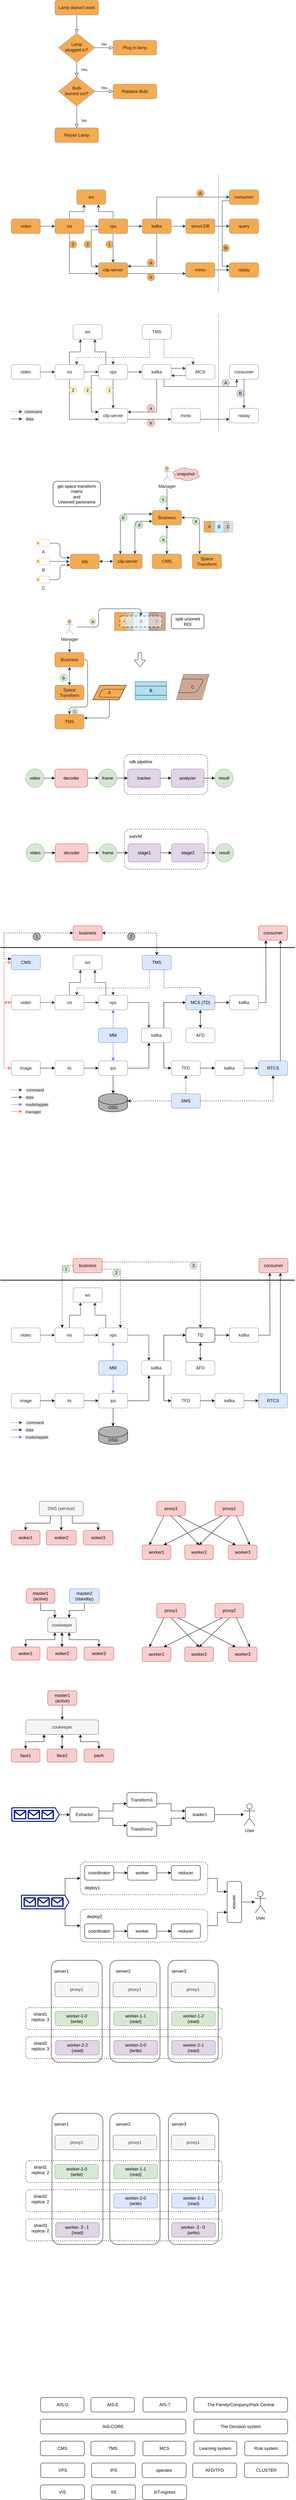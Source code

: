 <mxfile version="14.6.3" type="github">
  <diagram id="C5RBs43oDa-KdzZeNtuy" name="Page-1">
    <mxGraphModel dx="1357" dy="716" grid="1" gridSize="10" guides="1" tooltips="1" connect="1" arrows="1" fold="1" page="1" pageScale="1" pageWidth="827" pageHeight="1169" background="#FFFFFF" math="0" shadow="0">
      <root>
        <mxCell id="WIyWlLk6GJQsqaUBKTNV-0" />
        <mxCell id="WIyWlLk6GJQsqaUBKTNV-1" parent="WIyWlLk6GJQsqaUBKTNV-0" />
        <mxCell id="JKmJHA6vz-AjN3aWoJ3U-43" value="" style="rounded=1;whiteSpace=wrap;html=1;dashed=1;" parent="WIyWlLk6GJQsqaUBKTNV-1" vertex="1">
          <mxGeometry x="80" y="6170" width="540" height="60" as="geometry" />
        </mxCell>
        <mxCell id="eHT6DlMzPR06OxNc94kk-49" style="edgeStyle=orthogonalEdgeStyle;rounded=0;orthogonalLoop=1;jettySize=auto;html=1;exitX=1;exitY=0.5;exitDx=0;exitDy=0;entryX=0.25;entryY=1;entryDx=0;entryDy=0;" parent="WIyWlLk6GJQsqaUBKTNV-1" source="eHT6DlMzPR06OxNc94kk-32" target="eHT6DlMzPR06OxNc94kk-48" edge="1">
          <mxGeometry relative="1" as="geometry" />
        </mxCell>
        <mxCell id="eHT6DlMzPR06OxNc94kk-32" value="&lt;span style=&quot;color: rgba(0 , 0 , 0 , 0) ; font-family: monospace ; font-size: 0px&quot;&gt;%3CmxGraphModel%3E%3Croot%3E%3CmxCell%20id%3D%220%22%2F%3E%3CmxCell%20id%3D%221%22%20parent%3D%220%22%2F%3E%3CmxCell%20id%3D%222%22%20value%3D%22deploy2%22%20style%3D%22text%3Bhtml%3D1%3BstrokeColor%3Dnone%3BfillColor%3Dnone%3Balign%3Dcenter%3BverticalAlign%3Dmiddle%3BwhiteSpace%3Dwrap%3Brounded%3D0%3Bshadow%3D0%3Bdashed%3D1%3B%22%20vertex%3D%221%22%20parent%3D%221%22%3E%3CmxGeometry%20x%3D%22238%22%20y%3D%225330%22%20width%3D%2252%22%20height%3D%2220%22%20as%3D%22geometry%22%2F%3E%3C%2FmxCell%3E%3C%2Froot%3E%3C%2FmxGraphModel%3E&lt;/span&gt;" style="rounded=1;whiteSpace=wrap;html=1;shadow=0;fillColor=none;dashed=1;" parent="WIyWlLk6GJQsqaUBKTNV-1" vertex="1">
          <mxGeometry x="230" y="5190" width="350" height="90" as="geometry" />
        </mxCell>
        <mxCell id="WIyWlLk6GJQsqaUBKTNV-2" value="" style="rounded=0;html=1;jettySize=auto;orthogonalLoop=1;fontSize=11;endArrow=block;endFill=0;endSize=8;strokeWidth=1;shadow=0;labelBackgroundColor=none;edgeStyle=orthogonalEdgeStyle;strokeColor=#182E3E;fontColor=#1A1A1A;" parent="WIyWlLk6GJQsqaUBKTNV-1" source="WIyWlLk6GJQsqaUBKTNV-3" target="WIyWlLk6GJQsqaUBKTNV-6" edge="1">
          <mxGeometry relative="1" as="geometry" />
        </mxCell>
        <mxCell id="WIyWlLk6GJQsqaUBKTNV-3" value="Lamp doesn&#39;t work" style="rounded=1;whiteSpace=wrap;html=1;fontSize=12;glass=0;strokeWidth=1;shadow=0;fillColor=#F5AB50;strokeColor=#909090;fontColor=#1A1A1A;" parent="WIyWlLk6GJQsqaUBKTNV-1" vertex="1">
          <mxGeometry x="160" y="80" width="120" height="40" as="geometry" />
        </mxCell>
        <mxCell id="WIyWlLk6GJQsqaUBKTNV-4" value="Yes" style="rounded=0;html=1;jettySize=auto;orthogonalLoop=1;fontSize=11;endArrow=block;endFill=0;endSize=8;strokeWidth=1;shadow=0;labelBackgroundColor=none;edgeStyle=orthogonalEdgeStyle;strokeColor=#182E3E;fontColor=#1A1A1A;" parent="WIyWlLk6GJQsqaUBKTNV-1" source="WIyWlLk6GJQsqaUBKTNV-6" target="WIyWlLk6GJQsqaUBKTNV-10" edge="1">
          <mxGeometry y="20" relative="1" as="geometry">
            <mxPoint as="offset" />
          </mxGeometry>
        </mxCell>
        <mxCell id="WIyWlLk6GJQsqaUBKTNV-5" value="No" style="edgeStyle=orthogonalEdgeStyle;rounded=0;html=1;jettySize=auto;orthogonalLoop=1;fontSize=11;endArrow=block;endFill=0;endSize=8;strokeWidth=1;shadow=0;labelBackgroundColor=none;strokeColor=#182E3E;fontColor=#1A1A1A;" parent="WIyWlLk6GJQsqaUBKTNV-1" source="WIyWlLk6GJQsqaUBKTNV-6" target="WIyWlLk6GJQsqaUBKTNV-7" edge="1">
          <mxGeometry y="10" relative="1" as="geometry">
            <mxPoint as="offset" />
          </mxGeometry>
        </mxCell>
        <mxCell id="WIyWlLk6GJQsqaUBKTNV-6" value="Lamp&lt;br&gt;plugged in?" style="rhombus;whiteSpace=wrap;html=1;shadow=0;fontFamily=Helvetica;fontSize=12;align=center;strokeWidth=1;spacing=6;spacingTop=-4;fillColor=#F5AB50;strokeColor=#909090;fontColor=#1A1A1A;" parent="WIyWlLk6GJQsqaUBKTNV-1" vertex="1">
          <mxGeometry x="170" y="170" width="100" height="80" as="geometry" />
        </mxCell>
        <mxCell id="WIyWlLk6GJQsqaUBKTNV-7" value="Plug in lamp" style="rounded=1;whiteSpace=wrap;html=1;fontSize=12;glass=0;strokeWidth=1;shadow=0;fillColor=#F5AB50;strokeColor=#909090;fontColor=#1A1A1A;" parent="WIyWlLk6GJQsqaUBKTNV-1" vertex="1">
          <mxGeometry x="320" y="190" width="120" height="40" as="geometry" />
        </mxCell>
        <mxCell id="WIyWlLk6GJQsqaUBKTNV-8" value="No" style="rounded=0;html=1;jettySize=auto;orthogonalLoop=1;fontSize=11;endArrow=block;endFill=0;endSize=8;strokeWidth=1;shadow=0;labelBackgroundColor=none;edgeStyle=orthogonalEdgeStyle;strokeColor=#182E3E;fontColor=#1A1A1A;" parent="WIyWlLk6GJQsqaUBKTNV-1" source="WIyWlLk6GJQsqaUBKTNV-10" target="WIyWlLk6GJQsqaUBKTNV-11" edge="1">
          <mxGeometry x="0.333" y="20" relative="1" as="geometry">
            <mxPoint as="offset" />
          </mxGeometry>
        </mxCell>
        <mxCell id="WIyWlLk6GJQsqaUBKTNV-9" value="Yes" style="edgeStyle=orthogonalEdgeStyle;rounded=0;html=1;jettySize=auto;orthogonalLoop=1;fontSize=11;endArrow=block;endFill=0;endSize=8;strokeWidth=1;shadow=0;labelBackgroundColor=none;strokeColor=#182E3E;fontColor=#1A1A1A;" parent="WIyWlLk6GJQsqaUBKTNV-1" source="WIyWlLk6GJQsqaUBKTNV-10" target="WIyWlLk6GJQsqaUBKTNV-12" edge="1">
          <mxGeometry y="10" relative="1" as="geometry">
            <mxPoint as="offset" />
          </mxGeometry>
        </mxCell>
        <mxCell id="WIyWlLk6GJQsqaUBKTNV-10" value="Bulb&lt;br&gt;burned out?" style="rhombus;whiteSpace=wrap;html=1;shadow=0;fontFamily=Helvetica;fontSize=12;align=center;strokeWidth=1;spacing=6;spacingTop=-4;fillColor=#F5AB50;strokeColor=#909090;fontColor=#1A1A1A;" parent="WIyWlLk6GJQsqaUBKTNV-1" vertex="1">
          <mxGeometry x="170" y="290" width="100" height="80" as="geometry" />
        </mxCell>
        <mxCell id="WIyWlLk6GJQsqaUBKTNV-11" value="Repair Lamp" style="rounded=1;whiteSpace=wrap;html=1;fontSize=12;glass=0;strokeWidth=1;shadow=0;fillColor=#F5AB50;strokeColor=#909090;fontColor=#1A1A1A;" parent="WIyWlLk6GJQsqaUBKTNV-1" vertex="1">
          <mxGeometry x="160" y="430" width="120" height="40" as="geometry" />
        </mxCell>
        <mxCell id="WIyWlLk6GJQsqaUBKTNV-12" value="Replace Bulb" style="rounded=1;whiteSpace=wrap;html=1;fontSize=12;glass=0;strokeWidth=1;shadow=0;fillColor=#F5AB50;strokeColor=#909090;fontColor=#1A1A1A;" parent="WIyWlLk6GJQsqaUBKTNV-1" vertex="1">
          <mxGeometry x="320" y="310" width="120" height="40" as="geometry" />
        </mxCell>
        <mxCell id="50qvm2ZmXzsjkauxlbS--2" value="" style="edgeStyle=orthogonalEdgeStyle;rounded=0;orthogonalLoop=1;jettySize=auto;html=1;labelBackgroundColor=#EEEEEE;strokeColor=#182E3E;fontColor=#1A1A1A;" parent="WIyWlLk6GJQsqaUBKTNV-1" source="50qvm2ZmXzsjkauxlbS--0" target="50qvm2ZmXzsjkauxlbS--1" edge="1">
          <mxGeometry relative="1" as="geometry" />
        </mxCell>
        <mxCell id="50qvm2ZmXzsjkauxlbS--0" value="video" style="rounded=1;whiteSpace=wrap;html=1;fillColor=#F5AB50;strokeColor=#909090;fontColor=#1A1A1A;" parent="WIyWlLk6GJQsqaUBKTNV-1" vertex="1">
          <mxGeometry x="40" y="680" width="80" height="40" as="geometry" />
        </mxCell>
        <mxCell id="50qvm2ZmXzsjkauxlbS--4" value="" style="edgeStyle=orthogonalEdgeStyle;rounded=0;orthogonalLoop=1;jettySize=auto;html=1;labelBackgroundColor=#EEEEEE;strokeColor=#182E3E;fontColor=#1A1A1A;" parent="WIyWlLk6GJQsqaUBKTNV-1" source="50qvm2ZmXzsjkauxlbS--1" target="50qvm2ZmXzsjkauxlbS--3" edge="1">
          <mxGeometry relative="1" as="geometry" />
        </mxCell>
        <mxCell id="50qvm2ZmXzsjkauxlbS--6" style="edgeStyle=orthogonalEdgeStyle;rounded=0;orthogonalLoop=1;jettySize=auto;html=1;exitX=0.5;exitY=0;exitDx=0;exitDy=0;entryX=0.25;entryY=1;entryDx=0;entryDy=0;labelBackgroundColor=#EEEEEE;strokeColor=#182E3E;fontColor=#1A1A1A;" parent="WIyWlLk6GJQsqaUBKTNV-1" source="50qvm2ZmXzsjkauxlbS--1" target="50qvm2ZmXzsjkauxlbS--5" edge="1">
          <mxGeometry relative="1" as="geometry" />
        </mxCell>
        <mxCell id="50qvm2ZmXzsjkauxlbS--14" style="edgeStyle=orthogonalEdgeStyle;rounded=0;orthogonalLoop=1;jettySize=auto;html=1;exitX=0.5;exitY=1;exitDx=0;exitDy=0;entryX=0;entryY=0.75;entryDx=0;entryDy=0;labelBackgroundColor=#EEEEEE;strokeColor=#182E3E;fontColor=#1A1A1A;" parent="WIyWlLk6GJQsqaUBKTNV-1" source="50qvm2ZmXzsjkauxlbS--1" target="50qvm2ZmXzsjkauxlbS--13" edge="1">
          <mxGeometry relative="1" as="geometry" />
        </mxCell>
        <mxCell id="50qvm2ZmXzsjkauxlbS--1" value="vis" style="rounded=1;whiteSpace=wrap;html=1;fillColor=#F5AB50;strokeColor=#909090;fontColor=#1A1A1A;" parent="WIyWlLk6GJQsqaUBKTNV-1" vertex="1">
          <mxGeometry x="160" y="680" width="80" height="40" as="geometry" />
        </mxCell>
        <mxCell id="50qvm2ZmXzsjkauxlbS--7" style="edgeStyle=orthogonalEdgeStyle;rounded=0;orthogonalLoop=1;jettySize=auto;html=1;exitX=0.5;exitY=0;exitDx=0;exitDy=0;entryX=0.75;entryY=1;entryDx=0;entryDy=0;labelBackgroundColor=#EEEEEE;strokeColor=#182E3E;fontColor=#1A1A1A;" parent="WIyWlLk6GJQsqaUBKTNV-1" source="50qvm2ZmXzsjkauxlbS--3" target="50qvm2ZmXzsjkauxlbS--5" edge="1">
          <mxGeometry relative="1" as="geometry" />
        </mxCell>
        <mxCell id="50qvm2ZmXzsjkauxlbS--10" value="" style="edgeStyle=orthogonalEdgeStyle;rounded=0;orthogonalLoop=1;jettySize=auto;html=1;labelBackgroundColor=#EEEEEE;strokeColor=#182E3E;fontColor=#1A1A1A;" parent="WIyWlLk6GJQsqaUBKTNV-1" source="50qvm2ZmXzsjkauxlbS--3" target="50qvm2ZmXzsjkauxlbS--9" edge="1">
          <mxGeometry relative="1" as="geometry" />
        </mxCell>
        <mxCell id="50qvm2ZmXzsjkauxlbS--16" style="edgeStyle=orthogonalEdgeStyle;rounded=0;orthogonalLoop=1;jettySize=auto;html=1;exitX=0;exitY=0.75;exitDx=0;exitDy=0;entryX=0;entryY=0.25;entryDx=0;entryDy=0;labelBackgroundColor=#EEEEEE;strokeColor=#182E3E;fontColor=#1A1A1A;" parent="WIyWlLk6GJQsqaUBKTNV-1" source="50qvm2ZmXzsjkauxlbS--3" target="50qvm2ZmXzsjkauxlbS--13" edge="1">
          <mxGeometry relative="1" as="geometry" />
        </mxCell>
        <mxCell id="50qvm2ZmXzsjkauxlbS--17" value="" style="edgeStyle=orthogonalEdgeStyle;rounded=0;orthogonalLoop=1;jettySize=auto;html=1;labelBackgroundColor=#EEEEEE;strokeColor=#182E3E;fontColor=#1A1A1A;" parent="WIyWlLk6GJQsqaUBKTNV-1" source="50qvm2ZmXzsjkauxlbS--3" target="50qvm2ZmXzsjkauxlbS--13" edge="1">
          <mxGeometry relative="1" as="geometry" />
        </mxCell>
        <mxCell id="50qvm2ZmXzsjkauxlbS--3" value="vps" style="rounded=1;whiteSpace=wrap;html=1;fillColor=#F5AB50;strokeColor=#909090;fontColor=#1A1A1A;" parent="WIyWlLk6GJQsqaUBKTNV-1" vertex="1">
          <mxGeometry x="280" y="680" width="80" height="40" as="geometry" />
        </mxCell>
        <mxCell id="50qvm2ZmXzsjkauxlbS--12" value="" style="edgeStyle=orthogonalEdgeStyle;rounded=0;orthogonalLoop=1;jettySize=auto;html=1;labelBackgroundColor=#EEEEEE;strokeColor=#182E3E;fontColor=#1A1A1A;" parent="WIyWlLk6GJQsqaUBKTNV-1" source="50qvm2ZmXzsjkauxlbS--9" target="50qvm2ZmXzsjkauxlbS--11" edge="1">
          <mxGeometry relative="1" as="geometry" />
        </mxCell>
        <mxCell id="50qvm2ZmXzsjkauxlbS--18" style="edgeStyle=orthogonalEdgeStyle;rounded=0;orthogonalLoop=1;jettySize=auto;html=1;exitX=0.5;exitY=1;exitDx=0;exitDy=0;entryX=1;entryY=0.25;entryDx=0;entryDy=0;labelBackgroundColor=#EEEEEE;strokeColor=#182E3E;fontColor=#1A1A1A;" parent="WIyWlLk6GJQsqaUBKTNV-1" source="50qvm2ZmXzsjkauxlbS--9" target="50qvm2ZmXzsjkauxlbS--13" edge="1">
          <mxGeometry relative="1" as="geometry" />
        </mxCell>
        <mxCell id="50qvm2ZmXzsjkauxlbS--22" style="edgeStyle=orthogonalEdgeStyle;rounded=0;orthogonalLoop=1;jettySize=auto;html=1;exitX=0.5;exitY=0;exitDx=0;exitDy=0;entryX=0;entryY=0.5;entryDx=0;entryDy=0;labelBackgroundColor=#EEEEEE;strokeColor=#182E3E;fontColor=#1A1A1A;" parent="WIyWlLk6GJQsqaUBKTNV-1" source="50qvm2ZmXzsjkauxlbS--9" target="50qvm2ZmXzsjkauxlbS--21" edge="1">
          <mxGeometry relative="1" as="geometry" />
        </mxCell>
        <mxCell id="50qvm2ZmXzsjkauxlbS--9" value="kafka" style="rounded=1;whiteSpace=wrap;html=1;fillColor=#F5AB50;strokeColor=#909090;fontColor=#1A1A1A;" parent="WIyWlLk6GJQsqaUBKTNV-1" vertex="1">
          <mxGeometry x="400" y="680" width="80" height="40" as="geometry" />
        </mxCell>
        <mxCell id="50qvm2ZmXzsjkauxlbS--26" style="edgeStyle=orthogonalEdgeStyle;rounded=0;orthogonalLoop=1;jettySize=auto;html=1;exitX=1;exitY=0.5;exitDx=0;exitDy=0;labelBackgroundColor=#EEEEEE;strokeColor=#182E3E;fontColor=#1A1A1A;" parent="WIyWlLk6GJQsqaUBKTNV-1" source="50qvm2ZmXzsjkauxlbS--11" target="50qvm2ZmXzsjkauxlbS--23" edge="1">
          <mxGeometry relative="1" as="geometry" />
        </mxCell>
        <mxCell id="50qvm2ZmXzsjkauxlbS--11" value="struct-DB" style="rounded=1;whiteSpace=wrap;html=1;fillColor=#F5AB50;strokeColor=#909090;fontColor=#1A1A1A;" parent="WIyWlLk6GJQsqaUBKTNV-1" vertex="1">
          <mxGeometry x="520" y="680" width="80" height="40" as="geometry" />
        </mxCell>
        <mxCell id="50qvm2ZmXzsjkauxlbS--5" value="ws" style="rounded=1;whiteSpace=wrap;html=1;fillColor=#F5AB50;strokeColor=#909090;fontColor=#1A1A1A;" parent="WIyWlLk6GJQsqaUBKTNV-1" vertex="1">
          <mxGeometry x="220" y="600" width="80" height="40" as="geometry" />
        </mxCell>
        <mxCell id="50qvm2ZmXzsjkauxlbS--19" style="edgeStyle=orthogonalEdgeStyle;rounded=0;orthogonalLoop=1;jettySize=auto;html=1;exitX=1;exitY=0.75;exitDx=0;exitDy=0;labelBackgroundColor=#EEEEEE;strokeColor=#182E3E;fontColor=#1A1A1A;" parent="WIyWlLk6GJQsqaUBKTNV-1" source="50qvm2ZmXzsjkauxlbS--13" edge="1">
          <mxGeometry relative="1" as="geometry">
            <mxPoint x="520" y="830" as="targetPoint" />
          </mxGeometry>
        </mxCell>
        <mxCell id="50qvm2ZmXzsjkauxlbS--13" value="clip-server" style="rounded=1;whiteSpace=wrap;html=1;fillColor=#F5AB50;strokeColor=#909090;fontColor=#1A1A1A;" parent="WIyWlLk6GJQsqaUBKTNV-1" vertex="1">
          <mxGeometry x="280" y="800" width="80" height="40" as="geometry" />
        </mxCell>
        <mxCell id="50qvm2ZmXzsjkauxlbS--25" style="edgeStyle=orthogonalEdgeStyle;rounded=0;orthogonalLoop=1;jettySize=auto;html=1;exitX=1;exitY=0.5;exitDx=0;exitDy=0;labelBackgroundColor=#EEEEEE;strokeColor=#182E3E;fontColor=#1A1A1A;" parent="WIyWlLk6GJQsqaUBKTNV-1" source="50qvm2ZmXzsjkauxlbS--20" target="50qvm2ZmXzsjkauxlbS--24" edge="1">
          <mxGeometry relative="1" as="geometry" />
        </mxCell>
        <mxCell id="50qvm2ZmXzsjkauxlbS--20" value="minio" style="rounded=1;whiteSpace=wrap;html=1;fillColor=#F5AB50;strokeColor=#909090;fontColor=#1A1A1A;" parent="WIyWlLk6GJQsqaUBKTNV-1" vertex="1">
          <mxGeometry x="520" y="800" width="80" height="40" as="geometry" />
        </mxCell>
        <mxCell id="50qvm2ZmXzsjkauxlbS--38" style="edgeStyle=orthogonalEdgeStyle;rounded=0;orthogonalLoop=1;jettySize=auto;html=1;exitX=0;exitY=0.75;exitDx=0;exitDy=0;entryX=0;entryY=0.25;entryDx=0;entryDy=0;labelBackgroundColor=#EEEEEE;strokeColor=#182E3E;fontColor=#1A1A1A;" parent="WIyWlLk6GJQsqaUBKTNV-1" source="50qvm2ZmXzsjkauxlbS--21" target="50qvm2ZmXzsjkauxlbS--24" edge="1">
          <mxGeometry relative="1" as="geometry" />
        </mxCell>
        <mxCell id="50qvm2ZmXzsjkauxlbS--21" value="consumer" style="rounded=1;whiteSpace=wrap;html=1;fillColor=#F5AB50;strokeColor=#909090;fontColor=#1A1A1A;" parent="WIyWlLk6GJQsqaUBKTNV-1" vertex="1">
          <mxGeometry x="640" y="600" width="80" height="40" as="geometry" />
        </mxCell>
        <mxCell id="50qvm2ZmXzsjkauxlbS--23" value="query" style="rounded=1;whiteSpace=wrap;html=1;fillColor=#F5AB50;strokeColor=#909090;fontColor=#1A1A1A;" parent="WIyWlLk6GJQsqaUBKTNV-1" vertex="1">
          <mxGeometry x="640" y="680" width="80" height="40" as="geometry" />
        </mxCell>
        <mxCell id="50qvm2ZmXzsjkauxlbS--24" value="replay" style="rounded=1;whiteSpace=wrap;html=1;fillColor=#F5AB50;strokeColor=#909090;fontColor=#1A1A1A;" parent="WIyWlLk6GJQsqaUBKTNV-1" vertex="1">
          <mxGeometry x="640" y="800" width="80" height="40" as="geometry" />
        </mxCell>
        <mxCell id="50qvm2ZmXzsjkauxlbS--27" value="" style="endArrow=none;dashed=1;html=1;labelBackgroundColor=#EEEEEE;strokeColor=#182E3E;fontColor=#1A1A1A;" parent="WIyWlLk6GJQsqaUBKTNV-1" edge="1">
          <mxGeometry width="50" height="50" relative="1" as="geometry">
            <mxPoint x="610" y="880" as="sourcePoint" />
            <mxPoint x="610" y="560" as="targetPoint" />
          </mxGeometry>
        </mxCell>
        <mxCell id="50qvm2ZmXzsjkauxlbS--28" value="1" style="ellipse;whiteSpace=wrap;html=1;aspect=fixed;fillColor=#F5AB50;strokeColor=#909090;fontColor=#1A1A1A;" parent="WIyWlLk6GJQsqaUBKTNV-1" vertex="1">
          <mxGeometry x="300" y="740" width="20" height="20" as="geometry" />
        </mxCell>
        <mxCell id="50qvm2ZmXzsjkauxlbS--31" value="2" style="ellipse;whiteSpace=wrap;html=1;aspect=fixed;fillColor=#F5AB50;strokeColor=#909090;fontColor=#1A1A1A;" parent="WIyWlLk6GJQsqaUBKTNV-1" vertex="1">
          <mxGeometry x="200" y="740" width="20" height="20" as="geometry" />
        </mxCell>
        <mxCell id="50qvm2ZmXzsjkauxlbS--32" value="a" style="ellipse;whiteSpace=wrap;html=1;aspect=fixed;fillColor=#F5AB50;strokeColor=#909090;fontColor=#1A1A1A;" parent="WIyWlLk6GJQsqaUBKTNV-1" vertex="1">
          <mxGeometry x="414" y="790" width="20" height="20" as="geometry" />
        </mxCell>
        <mxCell id="50qvm2ZmXzsjkauxlbS--33" value="b" style="ellipse;whiteSpace=wrap;html=1;aspect=fixed;fillColor=#F5AB50;strokeColor=#909090;fontColor=#1A1A1A;" parent="WIyWlLk6GJQsqaUBKTNV-1" vertex="1">
          <mxGeometry x="414" y="830" width="20" height="20" as="geometry" />
        </mxCell>
        <mxCell id="50qvm2ZmXzsjkauxlbS--37" value="2" style="ellipse;whiteSpace=wrap;html=1;aspect=fixed;fillColor=#F5AB50;strokeColor=#909090;fontColor=#1A1A1A;" parent="WIyWlLk6GJQsqaUBKTNV-1" vertex="1">
          <mxGeometry x="240" y="740" width="20" height="20" as="geometry" />
        </mxCell>
        <mxCell id="50qvm2ZmXzsjkauxlbS--39" value="A" style="ellipse;whiteSpace=wrap;html=1;aspect=fixed;fillColor=#F5AB50;strokeColor=#909090;fontColor=#1A1A1A;" parent="WIyWlLk6GJQsqaUBKTNV-1" vertex="1">
          <mxGeometry x="550" y="600" width="20" height="20" as="geometry" />
        </mxCell>
        <mxCell id="50qvm2ZmXzsjkauxlbS--40" value="B" style="ellipse;whiteSpace=wrap;html=1;aspect=fixed;fillColor=#F5AB50;strokeColor=#909090;fontColor=#1A1A1A;" parent="WIyWlLk6GJQsqaUBKTNV-1" vertex="1">
          <mxGeometry x="620" y="750" width="20" height="20" as="geometry" />
        </mxCell>
        <mxCell id="3TUKvcQSaALCMrUlqvW0-78" value="clip-server" style="rounded=1;whiteSpace=wrap;html=1;fillColor=#F5AB50;strokeColor=#909090;fontColor=#1A1A1A;" parent="WIyWlLk6GJQsqaUBKTNV-1" vertex="1">
          <mxGeometry x="320" y="1600" width="80" height="40" as="geometry" />
        </mxCell>
        <mxCell id="3TUKvcQSaALCMrUlqvW0-79" value="A" style="points=[[0,0.5,0],[0.19,0.02,0],[0.59,0,0],[0.985,0.02,0],[1,0.5,0],[0.985,0.98,0],[0.59,1,0],[0.19,0.98,0]];verticalLabelPosition=bottom;html=1;verticalAlign=top;aspect=fixed;align=center;pointerEvents=1;shape=mxgraph.cisco19.camera;fillColor=#F5AB50;strokeColor=none;fontColor=#1A1A1A;" parent="WIyWlLk6GJQsqaUBKTNV-1" vertex="1">
          <mxGeometry x="110" y="1560" width="36.01" height="20" as="geometry" />
        </mxCell>
        <mxCell id="3TUKvcQSaALCMrUlqvW0-122" style="edgeStyle=orthogonalEdgeStyle;curved=0;rounded=1;sketch=0;orthogonalLoop=1;jettySize=auto;html=1;exitX=1;exitY=0.5;exitDx=0;exitDy=0;exitPerimeter=0;startArrow=none;startFill=0;strokeColor=#182E3E;fontColor=#1A1A1A;" parent="WIyWlLk6GJQsqaUBKTNV-1" source="3TUKvcQSaALCMrUlqvW0-80" edge="1">
          <mxGeometry x="110" y="1360" as="geometry">
            <mxPoint x="200" y="1620.333" as="targetPoint" />
          </mxGeometry>
        </mxCell>
        <mxCell id="3TUKvcQSaALCMrUlqvW0-80" value="B" style="points=[[0,0.5,0],[0.19,0.02,0],[0.59,0,0],[0.985,0.02,0],[1,0.5,0],[0.985,0.98,0],[0.59,1,0],[0.19,0.98,0]];verticalLabelPosition=bottom;html=1;verticalAlign=top;aspect=fixed;align=center;pointerEvents=1;shape=mxgraph.cisco19.camera;fillColor=#F5AB50;strokeColor=none;fontColor=#1A1A1A;" parent="WIyWlLk6GJQsqaUBKTNV-1" vertex="1">
          <mxGeometry x="110" y="1610" width="36.01" height="20" as="geometry" />
        </mxCell>
        <mxCell id="3TUKvcQSaALCMrUlqvW0-81" value="C" style="points=[[0,0.5,0],[0.19,0.02,0],[0.59,0,0],[0.985,0.02,0],[1,0.5,0],[0.985,0.98,0],[0.59,1,0],[0.19,0.98,0]];verticalLabelPosition=bottom;html=1;verticalAlign=top;aspect=fixed;align=center;pointerEvents=1;shape=mxgraph.cisco19.camera;fillColor=#F5AB50;strokeColor=none;fontColor=#1A1A1A;" parent="WIyWlLk6GJQsqaUBKTNV-1" vertex="1">
          <mxGeometry x="110" y="1660" width="36.01" height="20" as="geometry" />
        </mxCell>
        <mxCell id="3TUKvcQSaALCMrUlqvW0-85" value="&lt;font style=&quot;font-size: 14px&quot;&gt;vis&lt;/font&gt;" style="rounded=1;whiteSpace=wrap;html=1;fillColor=#F5AB50;strokeColor=#909090;fontColor=#1A1A1A;" parent="WIyWlLk6GJQsqaUBKTNV-1" vertex="1">
          <mxGeometry x="202" y="1600" width="80" height="40" as="geometry" />
        </mxCell>
        <mxCell id="3TUKvcQSaALCMrUlqvW0-92" style="edgeStyle=orthogonalEdgeStyle;rounded=0;orthogonalLoop=1;jettySize=auto;html=1;exitX=0;exitY=0.5;exitDx=0;exitDy=0;entryX=1;entryY=0.5;entryDx=0;entryDy=0;startArrow=classic;startFill=1;labelBackgroundColor=#EEEEEE;strokeColor=#182E3E;fontColor=#1A1A1A;" parent="WIyWlLk6GJQsqaUBKTNV-1" source="3TUKvcQSaALCMrUlqvW0-78" target="3TUKvcQSaALCMrUlqvW0-85" edge="1">
          <mxGeometry x="110" y="1360" as="geometry" />
        </mxCell>
        <mxCell id="3TUKvcQSaALCMrUlqvW0-121" style="edgeStyle=orthogonalEdgeStyle;curved=0;rounded=1;sketch=0;orthogonalLoop=1;jettySize=auto;html=1;exitX=1;exitY=0.5;exitDx=0;exitDy=0;exitPerimeter=0;entryX=0;entryY=0.25;entryDx=0;entryDy=0;startArrow=none;startFill=0;strokeColor=#182E3E;fontColor=#1A1A1A;" parent="WIyWlLk6GJQsqaUBKTNV-1" source="3TUKvcQSaALCMrUlqvW0-79" target="3TUKvcQSaALCMrUlqvW0-85" edge="1">
          <mxGeometry x="110" y="1360" as="geometry" />
        </mxCell>
        <mxCell id="3TUKvcQSaALCMrUlqvW0-123" style="edgeStyle=orthogonalEdgeStyle;curved=0;rounded=1;sketch=0;orthogonalLoop=1;jettySize=auto;html=1;exitX=1;exitY=0.5;exitDx=0;exitDy=0;exitPerimeter=0;entryX=0;entryY=0.75;entryDx=0;entryDy=0;startArrow=none;startFill=0;strokeColor=#182E3E;fontColor=#1A1A1A;" parent="WIyWlLk6GJQsqaUBKTNV-1" source="3TUKvcQSaALCMrUlqvW0-81" target="3TUKvcQSaALCMrUlqvW0-85" edge="1">
          <mxGeometry x="110" y="1360" as="geometry" />
        </mxCell>
        <mxCell id="3TUKvcQSaALCMrUlqvW0-87" value="CMS" style="rounded=1;whiteSpace=wrap;html=1;fillColor=#F5AB50;strokeColor=#909090;fontColor=#1A1A1A;" parent="WIyWlLk6GJQsqaUBKTNV-1" vertex="1">
          <mxGeometry x="428" y="1600" width="80" height="40" as="geometry" />
        </mxCell>
        <mxCell id="3TUKvcQSaALCMrUlqvW0-90" style="edgeStyle=orthogonalEdgeStyle;rounded=0;orthogonalLoop=1;jettySize=auto;html=1;exitX=0.5;exitY=1;exitDx=0;exitDy=0;startArrow=classic;startFill=1;entryX=0.5;entryY=0;entryDx=0;entryDy=0;labelBackgroundColor=#EEEEEE;strokeColor=#182E3E;fontColor=#1A1A1A;" parent="WIyWlLk6GJQsqaUBKTNV-1" source="3TUKvcQSaALCMrUlqvW0-88" target="3TUKvcQSaALCMrUlqvW0-87" edge="1">
          <mxGeometry x="76" y="1360" as="geometry" />
        </mxCell>
        <mxCell id="3TUKvcQSaALCMrUlqvW0-88" value="Business" style="rounded=1;whiteSpace=wrap;html=1;fillColor=#F5AB50;strokeColor=#909090;fontColor=#1A1A1A;" parent="WIyWlLk6GJQsqaUBKTNV-1" vertex="1">
          <mxGeometry x="428" y="1480" width="80" height="40" as="geometry" />
        </mxCell>
        <mxCell id="3TUKvcQSaALCMrUlqvW0-119" style="edgeStyle=orthogonalEdgeStyle;curved=0;rounded=1;sketch=0;orthogonalLoop=1;jettySize=auto;html=1;exitX=0.25;exitY=0;exitDx=0;exitDy=0;entryX=0;entryY=0.25;entryDx=0;entryDy=0;startArrow=classic;startFill=1;strokeColor=#182E3E;fontColor=#1A1A1A;" parent="WIyWlLk6GJQsqaUBKTNV-1" source="3TUKvcQSaALCMrUlqvW0-78" target="3TUKvcQSaALCMrUlqvW0-88" edge="1">
          <mxGeometry x="88" y="1360" as="geometry" />
        </mxCell>
        <mxCell id="3TUKvcQSaALCMrUlqvW0-120" style="edgeStyle=orthogonalEdgeStyle;curved=0;rounded=1;sketch=0;orthogonalLoop=1;jettySize=auto;html=1;exitX=0.75;exitY=0;exitDx=0;exitDy=0;entryX=0;entryY=0.75;entryDx=0;entryDy=0;startArrow=classic;startFill=1;strokeColor=#182E3E;fontColor=#1A1A1A;" parent="WIyWlLk6GJQsqaUBKTNV-1" source="3TUKvcQSaALCMrUlqvW0-78" target="3TUKvcQSaALCMrUlqvW0-88" edge="1">
          <mxGeometry x="88" y="1360" as="geometry" />
        </mxCell>
        <mxCell id="3TUKvcQSaALCMrUlqvW0-190" style="edgeStyle=orthogonalEdgeStyle;curved=0;rounded=1;sketch=0;orthogonalLoop=1;jettySize=auto;html=1;exitX=0.25;exitY=0;exitDx=0;exitDy=0;entryX=1;entryY=0.5;entryDx=0;entryDy=0;startArrow=classic;startFill=1;strokeColor=#182E3E;fontColor=#1A1A1A;" parent="WIyWlLk6GJQsqaUBKTNV-1" source="3TUKvcQSaALCMrUlqvW0-96" target="3TUKvcQSaALCMrUlqvW0-88" edge="1">
          <mxGeometry relative="1" as="geometry" />
        </mxCell>
        <mxCell id="3TUKvcQSaALCMrUlqvW0-96" value="Space Transform" style="rounded=1;whiteSpace=wrap;html=1;fillColor=#F5AB50;strokeColor=#909090;fontColor=#1A1A1A;" parent="WIyWlLk6GJQsqaUBKTNV-1" vertex="1">
          <mxGeometry x="538" y="1600" width="80" height="40" as="geometry" />
        </mxCell>
        <mxCell id="3TUKvcQSaALCMrUlqvW0-102" value="a" style="ellipse;whiteSpace=wrap;html=1;aspect=fixed;fillColor=#d5e8d4;strokeColor=#82b366;" parent="WIyWlLk6GJQsqaUBKTNV-1" vertex="1">
          <mxGeometry x="448" y="1550" width="20" height="20" as="geometry" />
        </mxCell>
        <mxCell id="3TUKvcQSaALCMrUlqvW0-105" value="b" style="ellipse;whiteSpace=wrap;html=1;aspect=fixed;fillColor=#d5e8d4;strokeColor=#82b366;" parent="WIyWlLk6GJQsqaUBKTNV-1" vertex="1">
          <mxGeometry x="338" y="1490" width="20" height="20" as="geometry" />
        </mxCell>
        <mxCell id="3TUKvcQSaALCMrUlqvW0-116" style="edgeStyle=orthogonalEdgeStyle;rounded=0;orthogonalLoop=1;jettySize=auto;html=1;entryX=0.5;entryY=0;entryDx=0;entryDy=0;startArrow=none;startFill=0;labelBackgroundColor=#EEEEEE;strokeColor=#182E3E;fontColor=#1A1A1A;" parent="WIyWlLk6GJQsqaUBKTNV-1" target="3TUKvcQSaALCMrUlqvW0-88" edge="1">
          <mxGeometry x="76" y="1360" as="geometry">
            <mxPoint x="468" y="1420" as="sourcePoint" />
          </mxGeometry>
        </mxCell>
        <mxCell id="3TUKvcQSaALCMrUlqvW0-107" value="Manager" style="shape=umlActor;verticalLabelPosition=bottom;verticalAlign=top;html=1;outlineConnect=0;fillColor=#F5AB50;strokeColor=#909090;fontColor=#1A1A1A;" parent="WIyWlLk6GJQsqaUBKTNV-1" vertex="1">
          <mxGeometry x="458" y="1360" width="20" height="40" as="geometry" />
        </mxCell>
        <mxCell id="3TUKvcQSaALCMrUlqvW0-111" value="snapshot" style="ellipse;shape=cloud;whiteSpace=wrap;html=1;fillColor=#f8cecc;strokeColor=#b85450;" parent="WIyWlLk6GJQsqaUBKTNV-1" vertex="1">
          <mxGeometry x="480" y="1360" width="80" height="40" as="geometry" />
        </mxCell>
        <mxCell id="3TUKvcQSaALCMrUlqvW0-112" value="c" style="ellipse;whiteSpace=wrap;html=1;aspect=fixed;fillColor=#d5e8d4;strokeColor=#82b366;" parent="WIyWlLk6GJQsqaUBKTNV-1" vertex="1">
          <mxGeometry x="448" y="1440" width="20" height="20" as="geometry" />
        </mxCell>
        <mxCell id="3TUKvcQSaALCMrUlqvW0-113" value="d" style="ellipse;whiteSpace=wrap;html=1;aspect=fixed;fillColor=#d5e8d4;strokeColor=#82b366;" parent="WIyWlLk6GJQsqaUBKTNV-1" vertex="1">
          <mxGeometry x="382" y="1510" width="20" height="20" as="geometry" />
        </mxCell>
        <mxCell id="3TUKvcQSaALCMrUlqvW0-125" value="e" style="ellipse;whiteSpace=wrap;html=1;aspect=fixed;fillColor=#d5e8d4;strokeColor=#82b366;" parent="WIyWlLk6GJQsqaUBKTNV-1" vertex="1">
          <mxGeometry x="538" y="1500" width="20" height="20" as="geometry" />
        </mxCell>
        <mxCell id="3TUKvcQSaALCMrUlqvW0-126" value="get space transform matrix&lt;br&gt;and&lt;br&gt;Unioned&amp;nbsp;&lt;span&gt;panorama&lt;br&gt;&lt;/span&gt;" style="rounded=1;whiteSpace=wrap;html=1;sketch=0;" parent="WIyWlLk6GJQsqaUBKTNV-1" vertex="1">
          <mxGeometry x="155" y="1400" width="130" height="70" as="geometry" />
        </mxCell>
        <mxCell id="3TUKvcQSaALCMrUlqvW0-189" value="" style="group" parent="WIyWlLk6GJQsqaUBKTNV-1" vertex="1" connectable="0">
          <mxGeometry x="570" y="1510" width="80" height="30" as="geometry" />
        </mxCell>
        <mxCell id="3TUKvcQSaALCMrUlqvW0-156" value="A" style="rounded=0;whiteSpace=wrap;html=1;sketch=0;strokeColor=#909090;fillColor=#F5AB50;fontColor=#1A1A1A;" parent="3TUKvcQSaALCMrUlqvW0-189" vertex="1">
          <mxGeometry width="29.538" height="30" as="geometry" />
        </mxCell>
        <mxCell id="3TUKvcQSaALCMrUlqvW0-186" value="B" style="rounded=0;whiteSpace=wrap;html=1;sketch=0;strokeColor=#10739e;fillColor=#b1ddf0;opacity=50;" parent="3TUKvcQSaALCMrUlqvW0-189" vertex="1">
          <mxGeometry x="17.231" width="49.231" height="30" as="geometry" />
        </mxCell>
        <mxCell id="3TUKvcQSaALCMrUlqvW0-187" value="&lt;font color=&quot;#000000&quot;&gt;C&lt;/font&gt;" style="rounded=0;whiteSpace=wrap;html=1;sketch=0;strokeColor=#6D1F00;fillColor=#a0522d;opacity=20;fontColor=#ffffff;" parent="3TUKvcQSaALCMrUlqvW0-189" vertex="1">
          <mxGeometry x="54.154" width="25.846" height="30" as="geometry" />
        </mxCell>
        <mxCell id="3TUKvcQSaALCMrUlqvW0-195" value="" style="shape=image;html=1;verticalAlign=top;verticalLabelPosition=bottom;labelBackgroundColor=#ffffff;imageAspect=0;aspect=fixed;image=https://cdn0.iconfinder.com/data/icons/infographic-element-8/512/23_Matric-128.png;rounded=0;sketch=0;strokeColor=#909090;fillColor=#F5AB50;fontColor=#1A1A1A;opacity=20;" parent="WIyWlLk6GJQsqaUBKTNV-1" vertex="1">
          <mxGeometry x="570" y="1551" width="38" height="38" as="geometry" />
        </mxCell>
        <mxCell id="3TUKvcQSaALCMrUlqvW0-220" value="" style="group" parent="WIyWlLk6GJQsqaUBKTNV-1" vertex="1" connectable="0">
          <mxGeometry x="160" y="1760" width="424" height="240" as="geometry" />
        </mxCell>
        <mxCell id="3TUKvcQSaALCMrUlqvW0-141" value="Business" style="rounded=1;whiteSpace=wrap;html=1;fillColor=#F5AB50;strokeColor=#909090;fontColor=#1A1A1A;" parent="3TUKvcQSaALCMrUlqvW0-220" vertex="1">
          <mxGeometry y="110" width="80" height="40" as="geometry" />
        </mxCell>
        <mxCell id="3TUKvcQSaALCMrUlqvW0-144" style="edgeStyle=orthogonalEdgeStyle;curved=0;rounded=1;sketch=0;orthogonalLoop=1;jettySize=auto;html=1;exitX=0.5;exitY=0;exitDx=0;exitDy=0;entryX=0.5;entryY=1;entryDx=0;entryDy=0;startArrow=classic;startFill=1;strokeColor=#182E3E;fontColor=#1A1A1A;" parent="3TUKvcQSaALCMrUlqvW0-220" source="3TUKvcQSaALCMrUlqvW0-145" target="3TUKvcQSaALCMrUlqvW0-141" edge="1">
          <mxGeometry x="-352" y="-20" as="geometry" />
        </mxCell>
        <mxCell id="3TUKvcQSaALCMrUlqvW0-145" value="Space Transform" style="rounded=1;whiteSpace=wrap;html=1;fillColor=#F5AB50;strokeColor=#909090;fontColor=#1A1A1A;" parent="3TUKvcQSaALCMrUlqvW0-220" vertex="1">
          <mxGeometry y="200" width="80" height="40" as="geometry" />
        </mxCell>
        <mxCell id="3TUKvcQSaALCMrUlqvW0-148" style="edgeStyle=orthogonalEdgeStyle;rounded=0;orthogonalLoop=1;jettySize=auto;html=1;entryX=0.5;entryY=0;entryDx=0;entryDy=0;startArrow=none;startFill=0;labelBackgroundColor=#EEEEEE;strokeColor=#182E3E;fontColor=#1A1A1A;" parent="3TUKvcQSaALCMrUlqvW0-220" target="3TUKvcQSaALCMrUlqvW0-141" edge="1">
          <mxGeometry x="-352" y="-20" as="geometry">
            <mxPoint x="40" y="80" as="sourcePoint" />
          </mxGeometry>
        </mxCell>
        <mxCell id="3TUKvcQSaALCMrUlqvW0-149" value="Manager" style="shape=umlActor;verticalLabelPosition=bottom;verticalAlign=top;html=1;outlineConnect=0;fillColor=#F5AB50;strokeColor=#909090;fontColor=#1A1A1A;" parent="3TUKvcQSaALCMrUlqvW0-220" vertex="1">
          <mxGeometry x="30" y="20" width="20" height="40" as="geometry" />
        </mxCell>
        <mxCell id="3TUKvcQSaALCMrUlqvW0-153" value="b" style="ellipse;whiteSpace=wrap;html=1;aspect=fixed;fillColor=#d5e8d4;strokeColor=#82b366;" parent="3TUKvcQSaALCMrUlqvW0-220" vertex="1">
          <mxGeometry x="14" y="170" width="20" height="20" as="geometry" />
        </mxCell>
        <mxCell id="3TUKvcQSaALCMrUlqvW0-154" value="split unioned ROI" style="rounded=1;whiteSpace=wrap;html=1;sketch=0;" parent="3TUKvcQSaALCMrUlqvW0-220" vertex="1">
          <mxGeometry x="320" y="5" width="90" height="40" as="geometry" />
        </mxCell>
        <mxCell id="3TUKvcQSaALCMrUlqvW0-192" value="a" style="ellipse;whiteSpace=wrap;html=1;aspect=fixed;fillColor=#d5e8d4;strokeColor=#82b366;" parent="3TUKvcQSaALCMrUlqvW0-220" vertex="1">
          <mxGeometry x="96" y="17" width="16" height="16" as="geometry" />
        </mxCell>
        <mxCell id="3TUKvcQSaALCMrUlqvW0-196" value="" style="group" parent="3TUKvcQSaALCMrUlqvW0-220" vertex="1" connectable="0">
          <mxGeometry x="164" width="140" height="50" as="geometry" />
        </mxCell>
        <mxCell id="3TUKvcQSaALCMrUlqvW0-197" value="A" style="rounded=0;whiteSpace=wrap;html=1;sketch=0;strokeColor=#909090;fillColor=#F5AB50;fontColor=#1A1A1A;" parent="3TUKvcQSaALCMrUlqvW0-196" vertex="1">
          <mxGeometry width="51.692" height="50" as="geometry" />
        </mxCell>
        <mxCell id="3TUKvcQSaALCMrUlqvW0-198" value="B" style="rounded=0;whiteSpace=wrap;html=1;sketch=0;strokeColor=#10739e;fillColor=#b1ddf0;opacity=50;" parent="3TUKvcQSaALCMrUlqvW0-196" vertex="1">
          <mxGeometry x="30.154" width="86.154" height="50" as="geometry" />
        </mxCell>
        <mxCell id="3TUKvcQSaALCMrUlqvW0-199" value="&lt;font color=&quot;#000000&quot;&gt;C&lt;/font&gt;" style="rounded=0;whiteSpace=wrap;html=1;sketch=0;strokeColor=#6D1F00;fillColor=#a0522d;opacity=50;fontColor=#ffffff;" parent="3TUKvcQSaALCMrUlqvW0-196" vertex="1">
          <mxGeometry x="94.769" width="45.231" height="50" as="geometry" />
        </mxCell>
        <mxCell id="3TUKvcQSaALCMrUlqvW0-200" value="" style="rounded=1;whiteSpace=wrap;html=1;sketch=0;fontColor=#1A1A1A;opacity=50;fillColor=#FFFFFF;dashed=1;strokeWidth=2;" parent="3TUKvcQSaALCMrUlqvW0-196" vertex="1">
          <mxGeometry x="14.77" y="10" width="115.23" height="30" as="geometry" />
        </mxCell>
        <mxCell id="3TUKvcQSaALCMrUlqvW0-209" style="edgeStyle=orthogonalEdgeStyle;curved=0;rounded=1;sketch=0;orthogonalLoop=1;jettySize=auto;html=1;entryX=0.5;entryY=0;entryDx=0;entryDy=0;startArrow=none;startFill=0;strokeColor=#182E3E;fontColor=#1A1A1A;" parent="3TUKvcQSaALCMrUlqvW0-220" target="3TUKvcQSaALCMrUlqvW0-200" edge="1">
          <mxGeometry relative="1" as="geometry">
            <mxPoint x="60" y="40" as="sourcePoint" />
          </mxGeometry>
        </mxCell>
        <mxCell id="3TUKvcQSaALCMrUlqvW0-201" value="" style="shape=image;html=1;verticalAlign=top;verticalLabelPosition=bottom;labelBackgroundColor=#ffffff;imageAspect=0;aspect=fixed;image=https://cdn0.iconfinder.com/data/icons/infographic-element-8/512/23_Matric-128.png;rounded=0;sketch=0;strokeColor=#909090;fillColor=#F5AB50;fontColor=#1A1A1A;opacity=20;" parent="3TUKvcQSaALCMrUlqvW0-220" vertex="1">
          <mxGeometry x="164" y="60" width="38" height="38" as="geometry" />
        </mxCell>
        <mxCell id="3TUKvcQSaALCMrUlqvW0-205" value="A" style="shape=parallelogram;perimeter=parallelogramPerimeter;whiteSpace=wrap;html=1;fixedSize=1;rounded=0;sketch=0;strokeColor=#000000;strokeWidth=1;fontColor=#1A1A1A;fillColor=#F5AB50;" parent="3TUKvcQSaALCMrUlqvW0-220" vertex="1">
          <mxGeometry x="104" y="200" width="92" height="40" as="geometry" />
        </mxCell>
        <mxCell id="3TUKvcQSaALCMrUlqvW0-207" value="" style="endArrow=none;html=1;strokeColor=#182E3E;fontColor=#1A1A1A;entryX=1;entryY=0.25;entryDx=0;entryDy=0;" parent="3TUKvcQSaALCMrUlqvW0-220" target="3TUKvcQSaALCMrUlqvW0-205" edge="1">
          <mxGeometry width="50" height="50" relative="1" as="geometry">
            <mxPoint x="180" y="233" as="sourcePoint" />
            <mxPoint x="124" y="10" as="targetPoint" />
            <Array as="points">
              <mxPoint x="120" y="233" />
              <mxPoint x="130" y="211" />
            </Array>
          </mxGeometry>
        </mxCell>
        <mxCell id="3TUKvcQSaALCMrUlqvW0-210" value="B" style="rounded=0;whiteSpace=wrap;html=1;sketch=0;strokeColor=#10739e;fillColor=#b1ddf0;" parent="3TUKvcQSaALCMrUlqvW0-220" vertex="1">
          <mxGeometry x="220.924" y="190" width="86.154" height="50" as="geometry" />
        </mxCell>
        <mxCell id="3TUKvcQSaALCMrUlqvW0-213" value="" style="endArrow=none;html=1;strokeColor=#182E3E;fontColor=#1A1A1A;exitX=0;exitY=0.25;exitDx=0;exitDy=0;entryX=1;entryY=0.25;entryDx=0;entryDy=0;" parent="3TUKvcQSaALCMrUlqvW0-220" source="3TUKvcQSaALCMrUlqvW0-210" target="3TUKvcQSaALCMrUlqvW0-210" edge="1">
          <mxGeometry width="50" height="50" relative="1" as="geometry">
            <mxPoint x="74" y="60" as="sourcePoint" />
            <mxPoint x="124" y="10" as="targetPoint" />
            <Array as="points" />
          </mxGeometry>
        </mxCell>
        <mxCell id="3TUKvcQSaALCMrUlqvW0-215" value="" style="endArrow=none;html=1;strokeColor=#182E3E;fontColor=#1A1A1A;exitX=0;exitY=0.75;exitDx=0;exitDy=0;entryX=1;entryY=0.75;entryDx=0;entryDy=0;" parent="3TUKvcQSaALCMrUlqvW0-220" source="3TUKvcQSaALCMrUlqvW0-210" target="3TUKvcQSaALCMrUlqvW0-210" edge="1">
          <mxGeometry width="50" height="50" relative="1" as="geometry">
            <mxPoint x="74" y="60" as="sourcePoint" />
            <mxPoint x="124" y="10" as="targetPoint" />
            <Array as="points" />
          </mxGeometry>
        </mxCell>
        <mxCell id="3TUKvcQSaALCMrUlqvW0-217" value="C" style="shape=parallelogram;perimeter=parallelogramPerimeter;whiteSpace=wrap;html=1;fixedSize=1;rounded=0;sketch=0;strokeColor=#000000;strokeWidth=1;fontColor=#1A1A1A;opacity=50;fillColor=#A0522D;" parent="3TUKvcQSaALCMrUlqvW0-220" vertex="1">
          <mxGeometry x="334" y="170" width="90" height="70" as="geometry" />
        </mxCell>
        <mxCell id="3TUKvcQSaALCMrUlqvW0-218" value="" style="endArrow=none;html=1;strokeColor=#182E3E;fontColor=#1A1A1A;exitX=0;exitY=0;exitDx=0;exitDy=0;entryX=0;entryY=0.75;entryDx=0;entryDy=0;" parent="3TUKvcQSaALCMrUlqvW0-220" source="3TUKvcQSaALCMrUlqvW0-217" target="3TUKvcQSaALCMrUlqvW0-217" edge="1">
          <mxGeometry width="50" height="50" relative="1" as="geometry">
            <mxPoint x="74" y="60" as="sourcePoint" />
            <mxPoint x="124" y="10" as="targetPoint" />
            <Array as="points">
              <mxPoint x="410" y="183" />
              <mxPoint x="390" y="220" />
            </Array>
          </mxGeometry>
        </mxCell>
        <mxCell id="3TUKvcQSaALCMrUlqvW0-219" value="" style="shape=flexArrow;endArrow=classic;html=1;strokeColor=#182E3E;fontColor=#1A1A1A;" parent="3TUKvcQSaALCMrUlqvW0-220" edge="1">
          <mxGeometry width="50" height="50" relative="1" as="geometry">
            <mxPoint x="233.58" y="110" as="sourcePoint" />
            <mxPoint x="233.58" y="150" as="targetPoint" />
          </mxGeometry>
        </mxCell>
        <mxCell id="3TUKvcQSaALCMrUlqvW0-224" style="edgeStyle=orthogonalEdgeStyle;curved=0;rounded=1;sketch=0;orthogonalLoop=1;jettySize=auto;html=1;exitX=1;exitY=0.5;exitDx=0;exitDy=0;startArrow=none;startFill=0;strokeColor=#182E3E;fontColor=#1A1A1A;entryX=0.5;entryY=0;entryDx=0;entryDy=0;" parent="WIyWlLk6GJQsqaUBKTNV-1" source="3TUKvcQSaALCMrUlqvW0-141" target="3TUKvcQSaALCMrUlqvW0-225" edge="1">
          <mxGeometry relative="1" as="geometry">
            <mxPoint x="260" y="2080" as="targetPoint" />
            <Array as="points">
              <mxPoint x="250" y="1890" />
              <mxPoint x="250" y="2020" />
              <mxPoint x="200" y="2020" />
            </Array>
          </mxGeometry>
        </mxCell>
        <mxCell id="3TUKvcQSaALCMrUlqvW0-225" value="TMS" style="rounded=1;whiteSpace=wrap;html=1;fillColor=#F5AB50;strokeColor=#909090;fontColor=#1A1A1A;" parent="WIyWlLk6GJQsqaUBKTNV-1" vertex="1">
          <mxGeometry x="160" y="2040" width="80" height="40" as="geometry" />
        </mxCell>
        <mxCell id="3TUKvcQSaALCMrUlqvW0-226" style="edgeStyle=orthogonalEdgeStyle;curved=0;rounded=1;sketch=0;orthogonalLoop=1;jettySize=auto;html=1;exitX=0.5;exitY=1;exitDx=0;exitDy=0;entryX=1;entryY=0.25;entryDx=0;entryDy=0;startArrow=none;startFill=0;strokeColor=#182E3E;fontColor=#1A1A1A;" parent="WIyWlLk6GJQsqaUBKTNV-1" source="3TUKvcQSaALCMrUlqvW0-205" target="3TUKvcQSaALCMrUlqvW0-225" edge="1">
          <mxGeometry relative="1" as="geometry" />
        </mxCell>
        <mxCell id="3TUKvcQSaALCMrUlqvW0-245" value="c" style="ellipse;whiteSpace=wrap;html=1;aspect=fixed;fillColor=#d5e8d4;strokeColor=#82b366;" parent="WIyWlLk6GJQsqaUBKTNV-1" vertex="1">
          <mxGeometry x="207" y="2024" width="16" height="16" as="geometry" />
        </mxCell>
        <mxCell id="j4WvocCt3qq8lD8CY3Nu-17" value="" style="group" parent="WIyWlLk6GJQsqaUBKTNV-1" vertex="1" connectable="0">
          <mxGeometry x="80" y="2150" width="570" height="110" as="geometry" />
        </mxCell>
        <mxCell id="j4WvocCt3qq8lD8CY3Nu-0" value="video" style="ellipse;whiteSpace=wrap;html=1;aspect=fixed;fillColor=#d5e8d4;strokeColor=#82b366;" parent="j4WvocCt3qq8lD8CY3Nu-17" vertex="1">
          <mxGeometry y="40" width="50" height="50" as="geometry" />
        </mxCell>
        <mxCell id="j4WvocCt3qq8lD8CY3Nu-1" value="decoder" style="rounded=1;whiteSpace=wrap;html=1;fillColor=#f8cecc;strokeColor=#b85450;" parent="j4WvocCt3qq8lD8CY3Nu-17" vertex="1">
          <mxGeometry x="80" y="40" width="90" height="50" as="geometry" />
        </mxCell>
        <mxCell id="j4WvocCt3qq8lD8CY3Nu-6" style="edgeStyle=orthogonalEdgeStyle;rounded=0;orthogonalLoop=1;jettySize=auto;html=1;exitX=1;exitY=0.5;exitDx=0;exitDy=0;entryX=0;entryY=0.5;entryDx=0;entryDy=0;" parent="j4WvocCt3qq8lD8CY3Nu-17" source="j4WvocCt3qq8lD8CY3Nu-0" target="j4WvocCt3qq8lD8CY3Nu-1" edge="1">
          <mxGeometry relative="1" as="geometry" />
        </mxCell>
        <mxCell id="j4WvocCt3qq8lD8CY3Nu-2" value="frame" style="ellipse;whiteSpace=wrap;html=1;aspect=fixed;fillColor=#d5e8d4;strokeColor=#82b366;" parent="j4WvocCt3qq8lD8CY3Nu-17" vertex="1">
          <mxGeometry x="200" y="40" width="50" height="50" as="geometry" />
        </mxCell>
        <mxCell id="j4WvocCt3qq8lD8CY3Nu-7" style="edgeStyle=orthogonalEdgeStyle;rounded=0;orthogonalLoop=1;jettySize=auto;html=1;exitX=1;exitY=0.5;exitDx=0;exitDy=0;entryX=0;entryY=0.5;entryDx=0;entryDy=0;" parent="j4WvocCt3qq8lD8CY3Nu-17" source="j4WvocCt3qq8lD8CY3Nu-1" target="j4WvocCt3qq8lD8CY3Nu-2" edge="1">
          <mxGeometry relative="1" as="geometry" />
        </mxCell>
        <mxCell id="j4WvocCt3qq8lD8CY3Nu-3" value="tracker" style="rounded=1;whiteSpace=wrap;html=1;fillColor=#e1d5e7;strokeColor=#9673a6;" parent="j4WvocCt3qq8lD8CY3Nu-17" vertex="1">
          <mxGeometry x="280" y="40" width="90" height="50" as="geometry" />
        </mxCell>
        <mxCell id="j4WvocCt3qq8lD8CY3Nu-8" style="edgeStyle=orthogonalEdgeStyle;rounded=0;orthogonalLoop=1;jettySize=auto;html=1;exitX=1;exitY=0.5;exitDx=0;exitDy=0;entryX=0;entryY=0.5;entryDx=0;entryDy=0;" parent="j4WvocCt3qq8lD8CY3Nu-17" source="j4WvocCt3qq8lD8CY3Nu-2" target="j4WvocCt3qq8lD8CY3Nu-3" edge="1">
          <mxGeometry relative="1" as="geometry" />
        </mxCell>
        <mxCell id="j4WvocCt3qq8lD8CY3Nu-4" value="analyzer" style="rounded=1;whiteSpace=wrap;html=1;fillColor=#e1d5e7;strokeColor=#9673a6;" parent="j4WvocCt3qq8lD8CY3Nu-17" vertex="1">
          <mxGeometry x="400" y="40" width="90" height="50" as="geometry" />
        </mxCell>
        <mxCell id="j4WvocCt3qq8lD8CY3Nu-9" style="edgeStyle=orthogonalEdgeStyle;rounded=0;orthogonalLoop=1;jettySize=auto;html=1;exitX=1;exitY=0.5;exitDx=0;exitDy=0;entryX=0;entryY=0.5;entryDx=0;entryDy=0;" parent="j4WvocCt3qq8lD8CY3Nu-17" source="j4WvocCt3qq8lD8CY3Nu-3" target="j4WvocCt3qq8lD8CY3Nu-4" edge="1">
          <mxGeometry relative="1" as="geometry" />
        </mxCell>
        <mxCell id="j4WvocCt3qq8lD8CY3Nu-5" value="result" style="ellipse;whiteSpace=wrap;html=1;aspect=fixed;fillColor=#d5e8d4;strokeColor=#82b366;" parent="j4WvocCt3qq8lD8CY3Nu-17" vertex="1">
          <mxGeometry x="520" y="40" width="50" height="50" as="geometry" />
        </mxCell>
        <mxCell id="j4WvocCt3qq8lD8CY3Nu-10" style="edgeStyle=orthogonalEdgeStyle;rounded=0;orthogonalLoop=1;jettySize=auto;html=1;exitX=1;exitY=0.5;exitDx=0;exitDy=0;entryX=0;entryY=0.5;entryDx=0;entryDy=0;" parent="j4WvocCt3qq8lD8CY3Nu-17" source="j4WvocCt3qq8lD8CY3Nu-4" target="j4WvocCt3qq8lD8CY3Nu-5" edge="1">
          <mxGeometry relative="1" as="geometry" />
        </mxCell>
        <mxCell id="j4WvocCt3qq8lD8CY3Nu-15" value="" style="rounded=1;whiteSpace=wrap;html=1;fillColor=none;dashed=1;" parent="j4WvocCt3qq8lD8CY3Nu-17" vertex="1">
          <mxGeometry x="270" width="230" height="110" as="geometry" />
        </mxCell>
        <mxCell id="j4WvocCt3qq8lD8CY3Nu-16" value="sdk pipeline" style="text;html=1;strokeColor=none;fillColor=none;align=center;verticalAlign=middle;whiteSpace=wrap;rounded=0;dashed=1;" parent="j4WvocCt3qq8lD8CY3Nu-17" vertex="1">
          <mxGeometry x="272" y="10" width="88" height="20" as="geometry" />
        </mxCell>
        <mxCell id="j4WvocCt3qq8lD8CY3Nu-35" value="" style="group" parent="WIyWlLk6GJQsqaUBKTNV-1" vertex="1" connectable="0">
          <mxGeometry x="81" y="2355" width="570" height="110" as="geometry" />
        </mxCell>
        <mxCell id="j4WvocCt3qq8lD8CY3Nu-33" value="" style="rounded=1;whiteSpace=wrap;html=1;fillColor=none;dashed=1;" parent="j4WvocCt3qq8lD8CY3Nu-35" vertex="1">
          <mxGeometry x="270" width="230" height="110" as="geometry" />
        </mxCell>
        <mxCell id="j4WvocCt3qq8lD8CY3Nu-22" value="video" style="ellipse;whiteSpace=wrap;html=1;aspect=fixed;fillColor=#d5e8d4;strokeColor=#82b366;" parent="j4WvocCt3qq8lD8CY3Nu-35" vertex="1">
          <mxGeometry y="40" width="50" height="50" as="geometry" />
        </mxCell>
        <mxCell id="j4WvocCt3qq8lD8CY3Nu-23" value="decoder" style="rounded=1;whiteSpace=wrap;html=1;fillColor=#f8cecc;strokeColor=#b85450;" parent="j4WvocCt3qq8lD8CY3Nu-35" vertex="1">
          <mxGeometry x="80" y="40" width="90" height="50" as="geometry" />
        </mxCell>
        <mxCell id="j4WvocCt3qq8lD8CY3Nu-24" style="edgeStyle=orthogonalEdgeStyle;rounded=0;orthogonalLoop=1;jettySize=auto;html=1;exitX=1;exitY=0.5;exitDx=0;exitDy=0;entryX=0;entryY=0.5;entryDx=0;entryDy=0;" parent="j4WvocCt3qq8lD8CY3Nu-35" source="j4WvocCt3qq8lD8CY3Nu-22" target="j4WvocCt3qq8lD8CY3Nu-23" edge="1">
          <mxGeometry as="geometry" />
        </mxCell>
        <mxCell id="j4WvocCt3qq8lD8CY3Nu-25" value="frame" style="ellipse;whiteSpace=wrap;html=1;aspect=fixed;fillColor=#d5e8d4;strokeColor=#82b366;" parent="j4WvocCt3qq8lD8CY3Nu-35" vertex="1">
          <mxGeometry x="200" y="40" width="50" height="50" as="geometry" />
        </mxCell>
        <mxCell id="j4WvocCt3qq8lD8CY3Nu-26" style="edgeStyle=orthogonalEdgeStyle;rounded=0;orthogonalLoop=1;jettySize=auto;html=1;exitX=1;exitY=0.5;exitDx=0;exitDy=0;entryX=0;entryY=0.5;entryDx=0;entryDy=0;" parent="j4WvocCt3qq8lD8CY3Nu-35" source="j4WvocCt3qq8lD8CY3Nu-23" target="j4WvocCt3qq8lD8CY3Nu-25" edge="1">
          <mxGeometry as="geometry" />
        </mxCell>
        <mxCell id="j4WvocCt3qq8lD8CY3Nu-27" value="stage1" style="rounded=1;whiteSpace=wrap;html=1;fillColor=#e1d5e7;strokeColor=#9673a6;" parent="j4WvocCt3qq8lD8CY3Nu-35" vertex="1">
          <mxGeometry x="280" y="40" width="90" height="50" as="geometry" />
        </mxCell>
        <mxCell id="j4WvocCt3qq8lD8CY3Nu-28" style="edgeStyle=orthogonalEdgeStyle;rounded=0;orthogonalLoop=1;jettySize=auto;html=1;exitX=1;exitY=0.5;exitDx=0;exitDy=0;entryX=0;entryY=0.5;entryDx=0;entryDy=0;" parent="j4WvocCt3qq8lD8CY3Nu-35" source="j4WvocCt3qq8lD8CY3Nu-25" target="j4WvocCt3qq8lD8CY3Nu-27" edge="1">
          <mxGeometry as="geometry" />
        </mxCell>
        <mxCell id="j4WvocCt3qq8lD8CY3Nu-29" value="stage2" style="rounded=1;whiteSpace=wrap;html=1;fillColor=#e1d5e7;strokeColor=#9673a6;" parent="j4WvocCt3qq8lD8CY3Nu-35" vertex="1">
          <mxGeometry x="400" y="40" width="90" height="50" as="geometry" />
        </mxCell>
        <mxCell id="j4WvocCt3qq8lD8CY3Nu-30" style="edgeStyle=orthogonalEdgeStyle;rounded=0;orthogonalLoop=1;jettySize=auto;html=1;exitX=1;exitY=0.5;exitDx=0;exitDy=0;entryX=0;entryY=0.5;entryDx=0;entryDy=0;" parent="j4WvocCt3qq8lD8CY3Nu-35" source="j4WvocCt3qq8lD8CY3Nu-27" target="j4WvocCt3qq8lD8CY3Nu-29" edge="1">
          <mxGeometry as="geometry" />
        </mxCell>
        <mxCell id="j4WvocCt3qq8lD8CY3Nu-31" value="result" style="ellipse;whiteSpace=wrap;html=1;aspect=fixed;fillColor=#d5e8d4;strokeColor=#82b366;" parent="j4WvocCt3qq8lD8CY3Nu-35" vertex="1">
          <mxGeometry x="520" y="40" width="50" height="50" as="geometry" />
        </mxCell>
        <mxCell id="j4WvocCt3qq8lD8CY3Nu-32" style="edgeStyle=orthogonalEdgeStyle;rounded=0;orthogonalLoop=1;jettySize=auto;html=1;exitX=1;exitY=0.5;exitDx=0;exitDy=0;entryX=0;entryY=0.5;entryDx=0;entryDy=0;" parent="j4WvocCt3qq8lD8CY3Nu-35" source="j4WvocCt3qq8lD8CY3Nu-29" target="j4WvocCt3qq8lD8CY3Nu-31" edge="1">
          <mxGeometry as="geometry" />
        </mxCell>
        <mxCell id="j4WvocCt3qq8lD8CY3Nu-34" value="luaVM" style="text;html=1;strokeColor=none;fillColor=none;align=center;verticalAlign=middle;whiteSpace=wrap;rounded=0;dashed=1;" parent="j4WvocCt3qq8lD8CY3Nu-35" vertex="1">
          <mxGeometry x="272" y="10" width="58" height="20" as="geometry" />
        </mxCell>
        <mxCell id="aArAxzF2PYC9WWajVAd--2" value="" style="group" parent="WIyWlLk6GJQsqaUBKTNV-1" vertex="1" connectable="0">
          <mxGeometry x="40" y="940" width="680" height="320" as="geometry" />
        </mxCell>
        <mxCell id="9WXgRBmYEAObht5J5E2l-145" value="" style="endArrow=classic;html=1;strokeColor=#182E3E;strokeWidth=1;labelBackgroundColor=#EEEEEE;fontColor=#1A1A1A;" parent="aArAxzF2PYC9WWajVAd--2" edge="1">
          <mxGeometry width="50" height="50" relative="1" as="geometry">
            <mxPoint y="289" as="sourcePoint" />
            <mxPoint x="30" y="289" as="targetPoint" />
          </mxGeometry>
        </mxCell>
        <mxCell id="9WXgRBmYEAObht5J5E2l-51" style="edgeStyle=orthogonalEdgeStyle;rounded=0;orthogonalLoop=1;jettySize=auto;html=1;exitX=0.5;exitY=0;exitDx=0;exitDy=0;endArrow=none;endFill=0;startArrow=classic;startFill=1;dashed=1;labelBackgroundColor=#EEEEEE;strokeColor=#182E3E;fontColor=#1A1A1A;" parent="aArAxzF2PYC9WWajVAd--2" source="9WXgRBmYEAObht5J5E2l-10" edge="1">
          <mxGeometry y="-20" as="geometry">
            <mxPoint x="280" y="120" as="targetPoint" />
          </mxGeometry>
        </mxCell>
        <mxCell id="9WXgRBmYEAObht5J5E2l-17" value="ws" style="rounded=1;whiteSpace=wrap;html=1;strokeColor=#909090;fontColor=#1A1A1A;fillColor=#FFFFFF;" parent="aArAxzF2PYC9WWajVAd--2" vertex="1">
          <mxGeometry x="170" y="30" width="80" height="40" as="geometry" />
        </mxCell>
        <mxCell id="9WXgRBmYEAObht5J5E2l-39" style="edgeStyle=orthogonalEdgeStyle;rounded=0;orthogonalLoop=1;jettySize=auto;html=1;exitX=0.5;exitY=0;exitDx=0;exitDy=0;entryX=0.25;entryY=1;entryDx=0;entryDy=0;labelBackgroundColor=#EEEEEE;strokeColor=#182E3E;fontColor=#1A1A1A;" parent="aArAxzF2PYC9WWajVAd--2" source="9WXgRBmYEAObht5J5E2l-5" target="9WXgRBmYEAObht5J5E2l-17" edge="1">
          <mxGeometry y="30" as="geometry">
            <mxPoint x="200" y="101" as="targetPoint" />
          </mxGeometry>
        </mxCell>
        <mxCell id="9WXgRBmYEAObht5J5E2l-40" style="edgeStyle=orthogonalEdgeStyle;rounded=0;orthogonalLoop=1;jettySize=auto;html=1;exitX=0.25;exitY=0;exitDx=0;exitDy=0;entryX=0.75;entryY=1;entryDx=0;entryDy=0;labelBackgroundColor=#EEEEEE;strokeColor=#182E3E;fontColor=#1A1A1A;" parent="aArAxzF2PYC9WWajVAd--2" source="9WXgRBmYEAObht5J5E2l-10" target="9WXgRBmYEAObht5J5E2l-17" edge="1">
          <mxGeometry y="30" as="geometry" />
        </mxCell>
        <mxCell id="9WXgRBmYEAObht5J5E2l-37" value="TMS" style="rounded=1;whiteSpace=wrap;html=1;strokeColor=#909090;fontColor=#1A1A1A;fillColor=#FFFFFF;" parent="aArAxzF2PYC9WWajVAd--2" vertex="1">
          <mxGeometry x="360" y="30" width="80" height="40" as="geometry" />
        </mxCell>
        <mxCell id="9WXgRBmYEAObht5J5E2l-43" style="edgeStyle=orthogonalEdgeStyle;rounded=0;orthogonalLoop=1;jettySize=auto;html=1;exitX=0.75;exitY=1;exitDx=0;exitDy=0;entryX=0.25;entryY=0;entryDx=0;entryDy=0;dashed=1;labelBackgroundColor=#EEEEEE;strokeColor=#182E3E;fontColor=#1A1A1A;" parent="aArAxzF2PYC9WWajVAd--2" source="9WXgRBmYEAObht5J5E2l-37" target="9WXgRBmYEAObht5J5E2l-33" edge="1">
          <mxGeometry y="30" as="geometry">
            <Array as="points">
              <mxPoint x="420" y="121" />
              <mxPoint x="500" y="121" />
            </Array>
          </mxGeometry>
        </mxCell>
        <mxCell id="9WXgRBmYEAObht5J5E2l-44" style="edgeStyle=orthogonalEdgeStyle;rounded=0;orthogonalLoop=1;jettySize=auto;html=1;exitX=0.25;exitY=1;exitDx=0;exitDy=0;entryX=0.75;entryY=0;entryDx=0;entryDy=0;dashed=1;labelBackgroundColor=#EEEEEE;strokeColor=#182E3E;fontColor=#1A1A1A;" parent="aArAxzF2PYC9WWajVAd--2" source="9WXgRBmYEAObht5J5E2l-37" target="9WXgRBmYEAObht5J5E2l-5" edge="1">
          <mxGeometry y="30" as="geometry">
            <Array as="points">
              <mxPoint x="380" y="120" />
              <mxPoint x="180" y="120" />
            </Array>
          </mxGeometry>
        </mxCell>
        <mxCell id="9WXgRBmYEAObht5J5E2l-1" value="video" style="rounded=1;whiteSpace=wrap;html=1;strokeColor=#909090;fontColor=#1A1A1A;fillColor=#FFFFFF;" parent="aArAxzF2PYC9WWajVAd--2" vertex="1">
          <mxGeometry y="140" width="80" height="40" as="geometry" />
        </mxCell>
        <mxCell id="9WXgRBmYEAObht5J5E2l-5" value="vis" style="rounded=1;whiteSpace=wrap;html=1;strokeColor=#909090;fontColor=#1A1A1A;fillColor=#FFFFFF;" parent="aArAxzF2PYC9WWajVAd--2" vertex="1">
          <mxGeometry x="120" y="140" width="80" height="40" as="geometry" />
        </mxCell>
        <mxCell id="9WXgRBmYEAObht5J5E2l-0" value="" style="edgeStyle=orthogonalEdgeStyle;rounded=0;orthogonalLoop=1;jettySize=auto;html=1;labelBackgroundColor=#EEEEEE;strokeColor=#182E3E;fontColor=#1A1A1A;" parent="aArAxzF2PYC9WWajVAd--2" source="9WXgRBmYEAObht5J5E2l-1" target="9WXgRBmYEAObht5J5E2l-5" edge="1">
          <mxGeometry y="60" as="geometry" />
        </mxCell>
        <mxCell id="9WXgRBmYEAObht5J5E2l-10" value="vps" style="rounded=1;whiteSpace=wrap;html=1;strokeColor=#909090;fontColor=#1A1A1A;fillColor=#FFFFFF;" parent="aArAxzF2PYC9WWajVAd--2" vertex="1">
          <mxGeometry x="240" y="140" width="80" height="40" as="geometry" />
        </mxCell>
        <mxCell id="9WXgRBmYEAObht5J5E2l-2" value="" style="edgeStyle=orthogonalEdgeStyle;rounded=0;orthogonalLoop=1;jettySize=auto;html=1;labelBackgroundColor=#EEEEEE;strokeColor=#182E3E;fontColor=#1A1A1A;" parent="aArAxzF2PYC9WWajVAd--2" source="9WXgRBmYEAObht5J5E2l-5" target="9WXgRBmYEAObht5J5E2l-10" edge="1">
          <mxGeometry y="60" as="geometry" />
        </mxCell>
        <mxCell id="9WXgRBmYEAObht5J5E2l-14" value="kafka" style="rounded=1;whiteSpace=wrap;html=1;strokeColor=#909090;fontColor=#1A1A1A;fillColor=#FFFFFF;" parent="aArAxzF2PYC9WWajVAd--2" vertex="1">
          <mxGeometry x="360" y="140" width="80" height="40" as="geometry" />
        </mxCell>
        <mxCell id="9WXgRBmYEAObht5J5E2l-7" value="" style="edgeStyle=orthogonalEdgeStyle;rounded=0;orthogonalLoop=1;jettySize=auto;html=1;labelBackgroundColor=#EEEEEE;strokeColor=#182E3E;fontColor=#1A1A1A;" parent="aArAxzF2PYC9WWajVAd--2" source="9WXgRBmYEAObht5J5E2l-10" target="9WXgRBmYEAObht5J5E2l-14" edge="1">
          <mxGeometry y="60" as="geometry" />
        </mxCell>
        <mxCell id="9WXgRBmYEAObht5J5E2l-19" value="clip-server" style="rounded=1;whiteSpace=wrap;html=1;strokeColor=#909090;fontColor=#1A1A1A;fillColor=#FFFFFF;" parent="aArAxzF2PYC9WWajVAd--2" vertex="1">
          <mxGeometry x="240" y="260" width="80" height="40" as="geometry" />
        </mxCell>
        <mxCell id="9WXgRBmYEAObht5J5E2l-4" style="edgeStyle=orthogonalEdgeStyle;rounded=0;orthogonalLoop=1;jettySize=auto;html=1;exitX=0.5;exitY=1;exitDx=0;exitDy=0;entryX=0;entryY=0.75;entryDx=0;entryDy=0;labelBackgroundColor=#EEEEEE;strokeColor=#182E3E;fontColor=#1A1A1A;" parent="aArAxzF2PYC9WWajVAd--2" source="9WXgRBmYEAObht5J5E2l-5" target="9WXgRBmYEAObht5J5E2l-19" edge="1">
          <mxGeometry y="60" as="geometry" />
        </mxCell>
        <mxCell id="9WXgRBmYEAObht5J5E2l-8" style="edgeStyle=orthogonalEdgeStyle;rounded=0;orthogonalLoop=1;jettySize=auto;html=1;exitX=0;exitY=0.75;exitDx=0;exitDy=0;entryX=0;entryY=0.25;entryDx=0;entryDy=0;labelBackgroundColor=#EEEEEE;strokeColor=#182E3E;fontColor=#1A1A1A;" parent="aArAxzF2PYC9WWajVAd--2" source="9WXgRBmYEAObht5J5E2l-10" target="9WXgRBmYEAObht5J5E2l-19" edge="1">
          <mxGeometry y="60" as="geometry" />
        </mxCell>
        <mxCell id="9WXgRBmYEAObht5J5E2l-9" value="" style="edgeStyle=orthogonalEdgeStyle;rounded=0;orthogonalLoop=1;jettySize=auto;html=1;labelBackgroundColor=#EEEEEE;strokeColor=#182E3E;fontColor=#1A1A1A;" parent="aArAxzF2PYC9WWajVAd--2" source="9WXgRBmYEAObht5J5E2l-10" target="9WXgRBmYEAObht5J5E2l-19" edge="1">
          <mxGeometry y="60" as="geometry" />
        </mxCell>
        <mxCell id="9WXgRBmYEAObht5J5E2l-12" style="edgeStyle=orthogonalEdgeStyle;rounded=0;orthogonalLoop=1;jettySize=auto;html=1;exitX=0.5;exitY=1;exitDx=0;exitDy=0;entryX=1;entryY=0.25;entryDx=0;entryDy=0;labelBackgroundColor=#EEEEEE;strokeColor=#182E3E;fontColor=#1A1A1A;" parent="aArAxzF2PYC9WWajVAd--2" source="9WXgRBmYEAObht5J5E2l-14" target="9WXgRBmYEAObht5J5E2l-19" edge="1">
          <mxGeometry y="60" as="geometry" />
        </mxCell>
        <mxCell id="9WXgRBmYEAObht5J5E2l-21" value="minio" style="rounded=1;whiteSpace=wrap;html=1;strokeColor=#909090;fontColor=#1A1A1A;fillColor=#FFFFFF;" parent="aArAxzF2PYC9WWajVAd--2" vertex="1">
          <mxGeometry x="440" y="260" width="80" height="40" as="geometry" />
        </mxCell>
        <mxCell id="9WXgRBmYEAObht5J5E2l-18" style="edgeStyle=orthogonalEdgeStyle;rounded=0;orthogonalLoop=1;jettySize=auto;html=1;exitX=1;exitY=0.75;exitDx=0;exitDy=0;entryX=0;entryY=0.75;entryDx=0;entryDy=0;labelBackgroundColor=#EEEEEE;strokeColor=#182E3E;fontColor=#1A1A1A;" parent="aArAxzF2PYC9WWajVAd--2" source="9WXgRBmYEAObht5J5E2l-19" target="9WXgRBmYEAObht5J5E2l-21" edge="1">
          <mxGeometry y="60" as="geometry">
            <mxPoint x="480" y="290" as="targetPoint" />
          </mxGeometry>
        </mxCell>
        <mxCell id="9WXgRBmYEAObht5J5E2l-23" value="consumer" style="rounded=1;whiteSpace=wrap;html=1;strokeColor=#909090;fontColor=#1A1A1A;fillColor=#FFFFFF;" parent="aArAxzF2PYC9WWajVAd--2" vertex="1">
          <mxGeometry x="600" y="140" width="80" height="40" as="geometry" />
        </mxCell>
        <mxCell id="9WXgRBmYEAObht5J5E2l-64" style="edgeStyle=orthogonalEdgeStyle;rounded=0;orthogonalLoop=1;jettySize=auto;html=1;exitX=0.75;exitY=1;exitDx=0;exitDy=0;entryX=0.25;entryY=1;entryDx=0;entryDy=0;startArrow=none;startFill=0;endArrow=classic;endFill=1;labelBackgroundColor=#EEEEEE;strokeColor=#182E3E;fontColor=#1A1A1A;" parent="aArAxzF2PYC9WWajVAd--2" source="9WXgRBmYEAObht5J5E2l-14" target="9WXgRBmYEAObht5J5E2l-23" edge="1">
          <mxGeometry y="60" as="geometry" />
        </mxCell>
        <mxCell id="9WXgRBmYEAObht5J5E2l-25" value="replay" style="rounded=1;whiteSpace=wrap;html=1;strokeColor=#909090;fontColor=#1A1A1A;fillColor=#FFFFFF;" parent="aArAxzF2PYC9WWajVAd--2" vertex="1">
          <mxGeometry x="600" y="260" width="80" height="40" as="geometry" />
        </mxCell>
        <mxCell id="9WXgRBmYEAObht5J5E2l-20" style="edgeStyle=orthogonalEdgeStyle;rounded=0;orthogonalLoop=1;jettySize=auto;html=1;exitX=1;exitY=0.75;exitDx=0;exitDy=0;entryX=0;entryY=0.75;entryDx=0;entryDy=0;labelBackgroundColor=#EEEEEE;strokeColor=#182E3E;fontColor=#1A1A1A;" parent="aArAxzF2PYC9WWajVAd--2" source="9WXgRBmYEAObht5J5E2l-21" target="9WXgRBmYEAObht5J5E2l-25" edge="1">
          <mxGeometry y="60" as="geometry" />
        </mxCell>
        <mxCell id="9WXgRBmYEAObht5J5E2l-26" value="1" style="ellipse;whiteSpace=wrap;html=1;aspect=fixed;fillColor=#fff2cc;strokeColor=#d6b656;" parent="aArAxzF2PYC9WWajVAd--2" vertex="1">
          <mxGeometry x="260" y="200" width="20" height="20" as="geometry" />
        </mxCell>
        <mxCell id="9WXgRBmYEAObht5J5E2l-27" value="2" style="ellipse;whiteSpace=wrap;html=1;aspect=fixed;fillColor=#fff2cc;strokeColor=#d6b656;" parent="aArAxzF2PYC9WWajVAd--2" vertex="1">
          <mxGeometry x="160" y="200" width="20" height="20" as="geometry" />
        </mxCell>
        <mxCell id="9WXgRBmYEAObht5J5E2l-28" value="a" style="ellipse;whiteSpace=wrap;html=1;aspect=fixed;strokeColor=#b85450;fillColor=#f8cecc;" parent="aArAxzF2PYC9WWajVAd--2" vertex="1">
          <mxGeometry x="374" y="250" width="20" height="20" as="geometry" />
        </mxCell>
        <mxCell id="9WXgRBmYEAObht5J5E2l-29" value="b" style="ellipse;whiteSpace=wrap;html=1;aspect=fixed;strokeColor=#b85450;fillColor=#f8cecc;" parent="aArAxzF2PYC9WWajVAd--2" vertex="1">
          <mxGeometry x="374" y="290" width="20" height="20" as="geometry" />
        </mxCell>
        <mxCell id="9WXgRBmYEAObht5J5E2l-30" value="2" style="ellipse;whiteSpace=wrap;html=1;aspect=fixed;fillColor=#fff2cc;strokeColor=#d6b656;" parent="aArAxzF2PYC9WWajVAd--2" vertex="1">
          <mxGeometry x="200" y="200" width="20" height="20" as="geometry" />
        </mxCell>
        <mxCell id="9WXgRBmYEAObht5J5E2l-32" value="B" style="ellipse;whiteSpace=wrap;html=1;aspect=fixed;fillColor=#e1d5e7;strokeColor=#9673a6;" parent="aArAxzF2PYC9WWajVAd--2" vertex="1">
          <mxGeometry x="620" y="209" width="20" height="20" as="geometry" />
        </mxCell>
        <mxCell id="9WXgRBmYEAObht5J5E2l-59" style="edgeStyle=orthogonalEdgeStyle;rounded=0;orthogonalLoop=1;jettySize=auto;html=1;exitX=0;exitY=0.75;exitDx=0;exitDy=0;entryX=1;entryY=0.75;entryDx=0;entryDy=0;startArrow=none;startFill=0;endArrow=classic;endFill=1;labelBackgroundColor=#EEEEEE;strokeColor=#182E3E;fontColor=#1A1A1A;" parent="aArAxzF2PYC9WWajVAd--2" source="9WXgRBmYEAObht5J5E2l-33" target="9WXgRBmYEAObht5J5E2l-14" edge="1">
          <mxGeometry y="60" as="geometry" />
        </mxCell>
        <mxCell id="9WXgRBmYEAObht5J5E2l-33" value="MCS" style="rounded=1;whiteSpace=wrap;html=1;strokeColor=#909090;fontColor=#1A1A1A;fillColor=#FFFFFF;" parent="aArAxzF2PYC9WWajVAd--2" vertex="1">
          <mxGeometry x="480" y="140" width="80" height="40" as="geometry" />
        </mxCell>
        <mxCell id="9WXgRBmYEAObht5J5E2l-52" value="" style="endArrow=none;dashed=1;html=1;labelBackgroundColor=#EEEEEE;strokeColor=#182E3E;fontColor=#1A1A1A;" parent="aArAxzF2PYC9WWajVAd--2" edge="1">
          <mxGeometry y="60" width="50" height="50" as="geometry">
            <mxPoint x="570" y="320" as="sourcePoint" />
            <mxPoint x="570" as="targetPoint" />
          </mxGeometry>
        </mxCell>
        <mxCell id="9WXgRBmYEAObht5J5E2l-31" value="A" style="ellipse;whiteSpace=wrap;html=1;aspect=fixed;fillColor=#e1d5e7;strokeColor=#9673a6;" parent="aArAxzF2PYC9WWajVAd--2" vertex="1">
          <mxGeometry x="580" y="180" width="20" height="20" as="geometry" />
        </mxCell>
        <mxCell id="9WXgRBmYEAObht5J5E2l-142" value="" style="endArrow=classic;html=1;dashed=1;strokeWidth=1;labelBackgroundColor=#EEEEEE;strokeColor=#182E3E;fontColor=#1A1A1A;" parent="aArAxzF2PYC9WWajVAd--2" edge="1">
          <mxGeometry y="60" width="50" height="50" as="geometry">
            <mxPoint y="269" as="sourcePoint" />
            <mxPoint x="30" y="269" as="targetPoint" />
          </mxGeometry>
        </mxCell>
        <mxCell id="9WXgRBmYEAObht5J5E2l-144" value="command" style="edgeLabel;html=1;align=center;verticalAlign=middle;resizable=0;points=[];labelBackgroundColor=#EEEEEE;fontColor=#1A1A1A;" parent="9WXgRBmYEAObht5J5E2l-142" vertex="1" connectable="0">
          <mxGeometry x="0.467" y="3" relative="1" as="geometry">
            <mxPoint x="38" y="3" as="offset" />
          </mxGeometry>
        </mxCell>
        <mxCell id="9WXgRBmYEAObht5J5E2l-146" value="data" style="edgeLabel;html=1;align=center;verticalAlign=middle;resizable=0;points=[];labelBackgroundColor=#EEEEEE;fontColor=#1A1A1A;" parent="aArAxzF2PYC9WWajVAd--2" vertex="1" connectable="0">
          <mxGeometry x="50" y="289" as="geometry" />
        </mxCell>
        <mxCell id="9WXgRBmYEAObht5J5E2l-63" style="edgeStyle=orthogonalEdgeStyle;rounded=0;orthogonalLoop=1;jettySize=auto;html=1;entryX=0.5;entryY=0;entryDx=0;entryDy=0;startArrow=none;startFill=0;endArrow=classic;endFill=1;labelBackgroundColor=#EEEEEE;strokeColor=#182E3E;fontColor=#1A1A1A;" parent="aArAxzF2PYC9WWajVAd--2" source="9WXgRBmYEAObht5J5E2l-23" target="9WXgRBmYEAObht5J5E2l-25" edge="1">
          <mxGeometry y="60" as="geometry" />
        </mxCell>
        <mxCell id="9WXgRBmYEAObht5J5E2l-58" style="edgeStyle=orthogonalEdgeStyle;rounded=0;orthogonalLoop=1;jettySize=auto;html=1;exitX=1;exitY=0.25;exitDx=0;exitDy=0;entryX=0;entryY=0.25;entryDx=0;entryDy=0;startArrow=none;startFill=0;endArrow=classic;endFill=1;labelBackgroundColor=#EEEEEE;strokeColor=#182E3E;fontColor=#1A1A1A;" parent="aArAxzF2PYC9WWajVAd--2" source="9WXgRBmYEAObht5J5E2l-14" target="9WXgRBmYEAObht5J5E2l-33" edge="1">
          <mxGeometry y="60" as="geometry" />
        </mxCell>
        <mxCell id="g_mmOAvw0gtWvRYHH9R--0" value="" style="group" parent="WIyWlLk6GJQsqaUBKTNV-1" vertex="1" connectable="0">
          <mxGeometry x="10" y="2620" width="810" height="511" as="geometry" />
        </mxCell>
        <mxCell id="aArAxzF2PYC9WWajVAd--5" value="" style="endArrow=classic;html=1;strokeColor=#182E3E;strokeWidth=1;labelBackgroundColor=#EEEEEE;fontColor=#1A1A1A;" parent="g_mmOAvw0gtWvRYHH9R--0" edge="1">
          <mxGeometry x="30" y="182" width="50" height="50" as="geometry">
            <mxPoint x="30" y="471" as="sourcePoint" />
            <mxPoint x="60" y="471" as="targetPoint" />
          </mxGeometry>
        </mxCell>
        <mxCell id="aArAxzF2PYC9WWajVAd--6" style="edgeStyle=orthogonalEdgeStyle;rounded=0;orthogonalLoop=1;jettySize=auto;html=1;exitX=0.5;exitY=0;exitDx=0;exitDy=0;endArrow=none;endFill=0;startArrow=classic;startFill=1;dashed=1;labelBackgroundColor=#EEEEEE;strokeColor=#182E3E;fontColor=#1A1A1A;" parent="g_mmOAvw0gtWvRYHH9R--0" source="aArAxzF2PYC9WWajVAd--16" edge="1">
          <mxGeometry x="30" y="31" as="geometry">
            <mxPoint x="310" y="171" as="targetPoint" />
          </mxGeometry>
        </mxCell>
        <mxCell id="aArAxzF2PYC9WWajVAd--7" value="ws" style="rounded=1;whiteSpace=wrap;html=1;strokeColor=#909090;fontColor=#1A1A1A;fillColor=#FFFFFF;" parent="g_mmOAvw0gtWvRYHH9R--0" vertex="1">
          <mxGeometry x="200" y="81" width="80" height="40" as="geometry" />
        </mxCell>
        <mxCell id="aArAxzF2PYC9WWajVAd--8" style="edgeStyle=orthogonalEdgeStyle;rounded=0;orthogonalLoop=1;jettySize=auto;html=1;exitX=0.5;exitY=0;exitDx=0;exitDy=0;entryX=0.25;entryY=1;entryDx=0;entryDy=0;labelBackgroundColor=#EEEEEE;strokeColor=#182E3E;fontColor=#1A1A1A;" parent="g_mmOAvw0gtWvRYHH9R--0" source="aArAxzF2PYC9WWajVAd--14" target="aArAxzF2PYC9WWajVAd--7" edge="1">
          <mxGeometry x="30" y="81" as="geometry">
            <mxPoint x="230" y="152" as="targetPoint" />
          </mxGeometry>
        </mxCell>
        <mxCell id="aArAxzF2PYC9WWajVAd--9" style="edgeStyle=orthogonalEdgeStyle;rounded=0;orthogonalLoop=1;jettySize=auto;html=1;exitX=0.25;exitY=0;exitDx=0;exitDy=0;entryX=0.75;entryY=1;entryDx=0;entryDy=0;labelBackgroundColor=#EEEEEE;strokeColor=#182E3E;fontColor=#1A1A1A;" parent="g_mmOAvw0gtWvRYHH9R--0" source="aArAxzF2PYC9WWajVAd--16" target="aArAxzF2PYC9WWajVAd--7" edge="1">
          <mxGeometry x="30" y="81" as="geometry" />
        </mxCell>
        <mxCell id="aArAxzF2PYC9WWajVAd--10" value="TMS" style="rounded=1;whiteSpace=wrap;html=1;strokeColor=#6c8ebf;fillColor=#dae8fc;" parent="g_mmOAvw0gtWvRYHH9R--0" vertex="1">
          <mxGeometry x="390" y="81" width="80" height="40" as="geometry" />
        </mxCell>
        <mxCell id="aArAxzF2PYC9WWajVAd--12" style="edgeStyle=orthogonalEdgeStyle;rounded=0;orthogonalLoop=1;jettySize=auto;html=1;exitX=0.25;exitY=1;exitDx=0;exitDy=0;entryX=0.75;entryY=0;entryDx=0;entryDy=0;dashed=1;labelBackgroundColor=#EEEEEE;strokeColor=#182E3E;fontColor=#1A1A1A;" parent="g_mmOAvw0gtWvRYHH9R--0" source="aArAxzF2PYC9WWajVAd--10" target="aArAxzF2PYC9WWajVAd--14" edge="1">
          <mxGeometry x="30" y="81" as="geometry">
            <Array as="points">
              <mxPoint x="410" y="171" />
              <mxPoint x="210" y="171" />
            </Array>
          </mxGeometry>
        </mxCell>
        <mxCell id="aArAxzF2PYC9WWajVAd--103" style="edgeStyle=orthogonalEdgeStyle;rounded=0;orthogonalLoop=1;jettySize=auto;html=1;exitX=0;exitY=0.5;exitDx=0;exitDy=0;startArrow=classic;startFill=1;strokeWidth=1;strokeColor=#EA6B66;" parent="g_mmOAvw0gtWvRYHH9R--0" source="aArAxzF2PYC9WWajVAd--13" edge="1">
          <mxGeometry relative="1" as="geometry">
            <mxPoint x="10" y="211" as="targetPoint" />
          </mxGeometry>
        </mxCell>
        <mxCell id="aArAxzF2PYC9WWajVAd--13" value="video" style="rounded=1;whiteSpace=wrap;html=1;strokeColor=#909090;fontColor=#1A1A1A;fillColor=#FFFFFF;" parent="g_mmOAvw0gtWvRYHH9R--0" vertex="1">
          <mxGeometry x="30" y="191" width="80" height="40" as="geometry" />
        </mxCell>
        <mxCell id="aArAxzF2PYC9WWajVAd--14" value="vis" style="rounded=1;whiteSpace=wrap;html=1;strokeColor=#909090;fontColor=#1A1A1A;fillColor=#FFFFFF;" parent="g_mmOAvw0gtWvRYHH9R--0" vertex="1">
          <mxGeometry x="150" y="191" width="80" height="40" as="geometry" />
        </mxCell>
        <mxCell id="aArAxzF2PYC9WWajVAd--15" value="" style="edgeStyle=orthogonalEdgeStyle;rounded=0;orthogonalLoop=1;jettySize=auto;html=1;labelBackgroundColor=#EEEEEE;strokeColor=#182E3E;fontColor=#1A1A1A;" parent="g_mmOAvw0gtWvRYHH9R--0" source="aArAxzF2PYC9WWajVAd--13" target="aArAxzF2PYC9WWajVAd--14" edge="1">
          <mxGeometry x="30" y="111" as="geometry" />
        </mxCell>
        <mxCell id="aArAxzF2PYC9WWajVAd--16" value="vps" style="rounded=1;whiteSpace=wrap;html=1;strokeColor=#909090;fontColor=#1A1A1A;fillColor=#FFFFFF;" parent="g_mmOAvw0gtWvRYHH9R--0" vertex="1">
          <mxGeometry x="270" y="191" width="80" height="40" as="geometry" />
        </mxCell>
        <mxCell id="aArAxzF2PYC9WWajVAd--17" value="" style="edgeStyle=orthogonalEdgeStyle;rounded=0;orthogonalLoop=1;jettySize=auto;html=1;labelBackgroundColor=#EEEEEE;strokeColor=#182E3E;fontColor=#1A1A1A;" parent="g_mmOAvw0gtWvRYHH9R--0" source="aArAxzF2PYC9WWajVAd--14" target="aArAxzF2PYC9WWajVAd--16" edge="1">
          <mxGeometry x="30" y="111" as="geometry" />
        </mxCell>
        <mxCell id="aArAxzF2PYC9WWajVAd--19" value="" style="edgeStyle=orthogonalEdgeStyle;rounded=0;orthogonalLoop=1;jettySize=auto;html=1;labelBackgroundColor=#EEEEEE;strokeColor=#182E3E;fontColor=#1A1A1A;entryX=0.25;entryY=0;entryDx=0;entryDy=0;" parent="g_mmOAvw0gtWvRYHH9R--0" source="aArAxzF2PYC9WWajVAd--16" target="aArAxzF2PYC9WWajVAd--56" edge="1">
          <mxGeometry x="30" y="111" as="geometry">
            <mxPoint x="390" y="211" as="targetPoint" />
          </mxGeometry>
        </mxCell>
        <mxCell id="aArAxzF2PYC9WWajVAd--38" value="MCS (TD)" style="rounded=1;whiteSpace=wrap;html=1;strokeColor=#6c8ebf;fillColor=#dae8fc;" parent="g_mmOAvw0gtWvRYHH9R--0" vertex="1">
          <mxGeometry x="510" y="191" width="80" height="40" as="geometry" />
        </mxCell>
        <mxCell id="aArAxzF2PYC9WWajVAd--108" style="edgeStyle=orthogonalEdgeStyle;rounded=0;orthogonalLoop=1;jettySize=auto;html=1;exitX=0.75;exitY=1;exitDx=0;exitDy=0;entryX=0.5;entryY=0;entryDx=0;entryDy=0;startArrow=none;startFill=0;strokeWidth=1;dashed=1;" parent="g_mmOAvw0gtWvRYHH9R--0" source="aArAxzF2PYC9WWajVAd--10" target="aArAxzF2PYC9WWajVAd--38" edge="1">
          <mxGeometry relative="1" as="geometry">
            <Array as="points">
              <mxPoint x="450" y="170" />
              <mxPoint x="550" y="170" />
            </Array>
          </mxGeometry>
        </mxCell>
        <mxCell id="aArAxzF2PYC9WWajVAd--41" value="" style="endArrow=classic;html=1;dashed=1;strokeWidth=1;labelBackgroundColor=#EEEEEE;strokeColor=#182E3E;fontColor=#1A1A1A;" parent="g_mmOAvw0gtWvRYHH9R--0" edge="1">
          <mxGeometry x="30" y="242" width="50" height="50" as="geometry">
            <mxPoint x="30" y="451" as="sourcePoint" />
            <mxPoint x="60" y="451" as="targetPoint" />
          </mxGeometry>
        </mxCell>
        <mxCell id="aArAxzF2PYC9WWajVAd--42" value="command" style="edgeLabel;html=1;align=center;verticalAlign=middle;resizable=0;points=[];labelBackgroundColor=#EEEEEE;fontColor=#1A1A1A;" parent="aArAxzF2PYC9WWajVAd--41" vertex="1" connectable="0">
          <mxGeometry x="0.467" y="3" relative="1" as="geometry">
            <mxPoint x="43" y="3" as="offset" />
          </mxGeometry>
        </mxCell>
        <mxCell id="aArAxzF2PYC9WWajVAd--43" value="data" style="edgeLabel;html=1;align=center;verticalAlign=middle;resizable=0;points=[];labelBackgroundColor=#EEEEEE;fontColor=#1A1A1A;" parent="g_mmOAvw0gtWvRYHH9R--0" vertex="1" connectable="0">
          <mxGeometry x="80" y="471" as="geometry" />
        </mxCell>
        <mxCell id="aArAxzF2PYC9WWajVAd--46" value="AFD" style="rounded=1;whiteSpace=wrap;html=1;strokeColor=#909090;fontColor=#1A1A1A;fillColor=#FFFFFF;" parent="g_mmOAvw0gtWvRYHH9R--0" vertex="1">
          <mxGeometry x="510" y="281" width="80" height="40" as="geometry" />
        </mxCell>
        <mxCell id="aArAxzF2PYC9WWajVAd--47" style="edgeStyle=orthogonalEdgeStyle;rounded=0;orthogonalLoop=1;jettySize=auto;html=1;exitX=0.5;exitY=1;exitDx=0;exitDy=0;entryX=0.5;entryY=0;entryDx=0;entryDy=0;startArrow=classic;startFill=1;" parent="g_mmOAvw0gtWvRYHH9R--0" source="aArAxzF2PYC9WWajVAd--38" target="aArAxzF2PYC9WWajVAd--46" edge="1">
          <mxGeometry relative="1" as="geometry" />
        </mxCell>
        <mxCell id="aArAxzF2PYC9WWajVAd--48" value="TFD" style="rounded=1;whiteSpace=wrap;html=1;strokeColor=#909090;fontColor=#1A1A1A;fillColor=#FFFFFF;" parent="g_mmOAvw0gtWvRYHH9R--0" vertex="1">
          <mxGeometry x="470" y="371" width="80" height="40" as="geometry" />
        </mxCell>
        <mxCell id="aArAxzF2PYC9WWajVAd--50" value="image" style="rounded=1;whiteSpace=wrap;html=1;strokeColor=#909090;fontColor=#1A1A1A;fillColor=#FFFFFF;" parent="g_mmOAvw0gtWvRYHH9R--0" vertex="1">
          <mxGeometry x="30" y="371" width="80" height="40" as="geometry" />
        </mxCell>
        <mxCell id="aArAxzF2PYC9WWajVAd--51" value="iis" style="rounded=1;whiteSpace=wrap;html=1;strokeColor=#909090;fontColor=#1A1A1A;fillColor=#FFFFFF;" parent="g_mmOAvw0gtWvRYHH9R--0" vertex="1">
          <mxGeometry x="150" y="371" width="80" height="40" as="geometry" />
        </mxCell>
        <mxCell id="aArAxzF2PYC9WWajVAd--53" style="edgeStyle=orthogonalEdgeStyle;rounded=0;orthogonalLoop=1;jettySize=auto;html=1;exitX=1;exitY=0.5;exitDx=0;exitDy=0;startArrow=none;startFill=0;" parent="g_mmOAvw0gtWvRYHH9R--0" source="aArAxzF2PYC9WWajVAd--50" target="aArAxzF2PYC9WWajVAd--51" edge="1">
          <mxGeometry relative="1" as="geometry" />
        </mxCell>
        <mxCell id="aArAxzF2PYC9WWajVAd--54" value="ips" style="rounded=1;whiteSpace=wrap;html=1;strokeColor=#909090;fontColor=#1A1A1A;fillColor=#FFFFFF;" parent="g_mmOAvw0gtWvRYHH9R--0" vertex="1">
          <mxGeometry x="270" y="371" width="80" height="40" as="geometry" />
        </mxCell>
        <mxCell id="aArAxzF2PYC9WWajVAd--55" style="edgeStyle=orthogonalEdgeStyle;rounded=0;orthogonalLoop=1;jettySize=auto;html=1;exitX=1;exitY=0.5;exitDx=0;exitDy=0;startArrow=none;startFill=0;" parent="g_mmOAvw0gtWvRYHH9R--0" source="aArAxzF2PYC9WWajVAd--51" target="aArAxzF2PYC9WWajVAd--54" edge="1">
          <mxGeometry relative="1" as="geometry" />
        </mxCell>
        <mxCell id="aArAxzF2PYC9WWajVAd--75" style="edgeStyle=orthogonalEdgeStyle;rounded=0;orthogonalLoop=1;jettySize=auto;html=1;exitX=0.75;exitY=1;exitDx=0;exitDy=0;entryX=0;entryY=0.5;entryDx=0;entryDy=0;startArrow=none;startFill=0;strokeColor=#000000;strokeWidth=1;" parent="g_mmOAvw0gtWvRYHH9R--0" source="aArAxzF2PYC9WWajVAd--56" target="aArAxzF2PYC9WWajVAd--48" edge="1">
          <mxGeometry relative="1" as="geometry" />
        </mxCell>
        <mxCell id="aArAxzF2PYC9WWajVAd--76" style="edgeStyle=orthogonalEdgeStyle;rounded=0;orthogonalLoop=1;jettySize=auto;html=1;exitX=0.75;exitY=0;exitDx=0;exitDy=0;entryX=0;entryY=0.5;entryDx=0;entryDy=0;startArrow=none;startFill=0;strokeColor=#000000;strokeWidth=1;" parent="g_mmOAvw0gtWvRYHH9R--0" source="aArAxzF2PYC9WWajVAd--56" target="aArAxzF2PYC9WWajVAd--38" edge="1">
          <mxGeometry relative="1" as="geometry" />
        </mxCell>
        <mxCell id="aArAxzF2PYC9WWajVAd--56" value="kafka" style="rounded=1;whiteSpace=wrap;html=1;strokeColor=#909090;fontColor=#1A1A1A;fillColor=#FFFFFF;" parent="g_mmOAvw0gtWvRYHH9R--0" vertex="1">
          <mxGeometry x="388" y="281" width="82" height="40" as="geometry" />
        </mxCell>
        <mxCell id="aArAxzF2PYC9WWajVAd--74" style="edgeStyle=orthogonalEdgeStyle;rounded=0;orthogonalLoop=1;jettySize=auto;html=1;exitX=1;exitY=0.5;exitDx=0;exitDy=0;entryX=0.25;entryY=1;entryDx=0;entryDy=0;startArrow=none;startFill=0;strokeColor=#000000;strokeWidth=1;" parent="g_mmOAvw0gtWvRYHH9R--0" source="aArAxzF2PYC9WWajVAd--54" target="aArAxzF2PYC9WWajVAd--56" edge="1">
          <mxGeometry relative="1" as="geometry" />
        </mxCell>
        <mxCell id="aArAxzF2PYC9WWajVAd--64" style="edgeStyle=orthogonalEdgeStyle;rounded=0;orthogonalLoop=1;jettySize=auto;html=1;exitX=0.5;exitY=1;exitDx=0;exitDy=0;startArrow=none;startFill=0;strokeColor=#6666FF;strokeWidth=1;" parent="g_mmOAvw0gtWvRYHH9R--0" source="aArAxzF2PYC9WWajVAd--63" target="aArAxzF2PYC9WWajVAd--54" edge="1">
          <mxGeometry relative="1" as="geometry" />
        </mxCell>
        <mxCell id="aArAxzF2PYC9WWajVAd--65" style="edgeStyle=orthogonalEdgeStyle;rounded=0;orthogonalLoop=1;jettySize=auto;html=1;exitX=0.5;exitY=0;exitDx=0;exitDy=0;startArrow=none;startFill=0;strokeColor=#6666FF;strokeWidth=1;" parent="g_mmOAvw0gtWvRYHH9R--0" source="aArAxzF2PYC9WWajVAd--63" target="aArAxzF2PYC9WWajVAd--16" edge="1">
          <mxGeometry relative="1" as="geometry" />
        </mxCell>
        <mxCell id="aArAxzF2PYC9WWajVAd--63" value="MM" style="rounded=1;whiteSpace=wrap;html=1;strokeColor=#6c8ebf;fillColor=#dae8fc;" parent="g_mmOAvw0gtWvRYHH9R--0" vertex="1">
          <mxGeometry x="270" y="281" width="80" height="40" as="geometry" />
        </mxCell>
        <mxCell id="aArAxzF2PYC9WWajVAd--66" value="" style="endArrow=classic;html=1;strokeColor=#6666FF;strokeWidth=1;" parent="g_mmOAvw0gtWvRYHH9R--0" edge="1">
          <mxGeometry width="50" height="50" relative="1" as="geometry">
            <mxPoint x="30" y="491" as="sourcePoint" />
            <mxPoint x="60" y="491" as="targetPoint" />
          </mxGeometry>
        </mxCell>
        <mxCell id="aArAxzF2PYC9WWajVAd--68" value="model/applet" style="edgeLabel;html=1;align=center;verticalAlign=middle;resizable=0;points=[];labelBackgroundColor=#EEEEEE;fontColor=#1A1A1A;" parent="g_mmOAvw0gtWvRYHH9R--0" vertex="1" connectable="0">
          <mxGeometry x="100" y="491" as="geometry" />
        </mxCell>
        <mxCell id="aArAxzF2PYC9WWajVAd--77" value="kafka" style="rounded=1;whiteSpace=wrap;html=1;strokeColor=#909090;fontColor=#1A1A1A;fillColor=#FFFFFF;" parent="g_mmOAvw0gtWvRYHH9R--0" vertex="1">
          <mxGeometry x="630" y="191" width="80" height="40" as="geometry" />
        </mxCell>
        <mxCell id="aArAxzF2PYC9WWajVAd--78" style="edgeStyle=orthogonalEdgeStyle;rounded=0;orthogonalLoop=1;jettySize=auto;html=1;exitX=1;exitY=0.5;exitDx=0;exitDy=0;startArrow=none;startFill=0;strokeColor=#000000;strokeWidth=1;" parent="g_mmOAvw0gtWvRYHH9R--0" source="aArAxzF2PYC9WWajVAd--38" target="aArAxzF2PYC9WWajVAd--77" edge="1">
          <mxGeometry relative="1" as="geometry" />
        </mxCell>
        <mxCell id="aArAxzF2PYC9WWajVAd--79" value="RTCS" style="rounded=1;whiteSpace=wrap;html=1;strokeColor=#6c8ebf;fillColor=#dae8fc;" parent="g_mmOAvw0gtWvRYHH9R--0" vertex="1">
          <mxGeometry x="710" y="371" width="80" height="40" as="geometry" />
        </mxCell>
        <mxCell id="aArAxzF2PYC9WWajVAd--83" style="edgeStyle=orthogonalEdgeStyle;rounded=0;orthogonalLoop=1;jettySize=auto;html=1;exitX=1;exitY=0.5;exitDx=0;exitDy=0;entryX=0;entryY=0.5;entryDx=0;entryDy=0;startArrow=none;startFill=0;strokeColor=#000000;strokeWidth=1;" parent="g_mmOAvw0gtWvRYHH9R--0" source="aArAxzF2PYC9WWajVAd--81" target="aArAxzF2PYC9WWajVAd--79" edge="1">
          <mxGeometry relative="1" as="geometry" />
        </mxCell>
        <mxCell id="aArAxzF2PYC9WWajVAd--81" value="kafka" style="rounded=1;whiteSpace=wrap;html=1;strokeColor=#909090;fontColor=#1A1A1A;fillColor=#FFFFFF;" parent="g_mmOAvw0gtWvRYHH9R--0" vertex="1">
          <mxGeometry x="590" y="371" width="80" height="40" as="geometry" />
        </mxCell>
        <mxCell id="aArAxzF2PYC9WWajVAd--82" style="edgeStyle=orthogonalEdgeStyle;rounded=0;orthogonalLoop=1;jettySize=auto;html=1;exitX=1;exitY=0.5;exitDx=0;exitDy=0;entryX=0;entryY=0.5;entryDx=0;entryDy=0;startArrow=none;startFill=0;strokeColor=#000000;strokeWidth=1;" parent="g_mmOAvw0gtWvRYHH9R--0" source="aArAxzF2PYC9WWajVAd--48" target="aArAxzF2PYC9WWajVAd--81" edge="1">
          <mxGeometry relative="1" as="geometry" />
        </mxCell>
        <mxCell id="aArAxzF2PYC9WWajVAd--84" value="OSG" style="shape=cylinder3;whiteSpace=wrap;html=1;boundedLbl=1;backgroundOutline=1;size=15;fillColor=#B3B3B3;" parent="g_mmOAvw0gtWvRYHH9R--0" vertex="1">
          <mxGeometry x="270" y="461" width="80" height="50" as="geometry" />
        </mxCell>
        <mxCell id="aArAxzF2PYC9WWajVAd--85" style="edgeStyle=orthogonalEdgeStyle;rounded=0;orthogonalLoop=1;jettySize=auto;html=1;exitX=0.5;exitY=1;exitDx=0;exitDy=0;entryX=0.5;entryY=0;entryDx=0;entryDy=0;entryPerimeter=0;startArrow=none;startFill=0;strokeColor=#000000;strokeWidth=1;" parent="g_mmOAvw0gtWvRYHH9R--0" source="aArAxzF2PYC9WWajVAd--54" target="aArAxzF2PYC9WWajVAd--84" edge="1">
          <mxGeometry relative="1" as="geometry" />
        </mxCell>
        <mxCell id="aArAxzF2PYC9WWajVAd--90" style="edgeStyle=orthogonalEdgeStyle;rounded=0;orthogonalLoop=1;jettySize=auto;html=1;exitX=0;exitY=0.5;exitDx=0;exitDy=0;entryX=1;entryY=0;entryDx=0;entryDy=20;entryPerimeter=0;startArrow=none;startFill=0;strokeColor=#000000;strokeWidth=1;dashed=1;" parent="g_mmOAvw0gtWvRYHH9R--0" source="aArAxzF2PYC9WWajVAd--89" target="aArAxzF2PYC9WWajVAd--84" edge="1">
          <mxGeometry relative="1" as="geometry" />
        </mxCell>
        <mxCell id="aArAxzF2PYC9WWajVAd--91" style="edgeStyle=orthogonalEdgeStyle;rounded=0;orthogonalLoop=1;jettySize=auto;html=1;exitX=0.5;exitY=0;exitDx=0;exitDy=0;entryX=0.5;entryY=1;entryDx=0;entryDy=0;startArrow=none;startFill=0;strokeColor=#000000;strokeWidth=1;dashed=1;" parent="g_mmOAvw0gtWvRYHH9R--0" source="aArAxzF2PYC9WWajVAd--89" target="aArAxzF2PYC9WWajVAd--48" edge="1">
          <mxGeometry relative="1" as="geometry" />
        </mxCell>
        <mxCell id="aArAxzF2PYC9WWajVAd--92" style="edgeStyle=orthogonalEdgeStyle;rounded=0;orthogonalLoop=1;jettySize=auto;html=1;exitX=1;exitY=0.5;exitDx=0;exitDy=0;entryX=0.5;entryY=1;entryDx=0;entryDy=0;startArrow=none;startFill=0;strokeColor=#000000;strokeWidth=1;dashed=1;" parent="g_mmOAvw0gtWvRYHH9R--0" source="aArAxzF2PYC9WWajVAd--89" target="aArAxzF2PYC9WWajVAd--79" edge="1">
          <mxGeometry relative="1" as="geometry" />
        </mxCell>
        <mxCell id="aArAxzF2PYC9WWajVAd--89" value="SMS" style="rounded=1;whiteSpace=wrap;html=1;strokeColor=#6c8ebf;fillColor=#dae8fc;" parent="g_mmOAvw0gtWvRYHH9R--0" vertex="1">
          <mxGeometry x="470" y="461" width="80" height="40" as="geometry" />
        </mxCell>
        <mxCell id="aArAxzF2PYC9WWajVAd--93" value="CMS" style="rounded=1;whiteSpace=wrap;html=1;strokeColor=#6c8ebf;fillColor=#dae8fc;" parent="g_mmOAvw0gtWvRYHH9R--0" vertex="1">
          <mxGeometry x="30" y="81" width="80" height="40" as="geometry" />
        </mxCell>
        <mxCell id="aArAxzF2PYC9WWajVAd--101" style="edgeStyle=orthogonalEdgeStyle;rounded=0;orthogonalLoop=1;jettySize=auto;html=1;exitX=0;exitY=0.5;exitDx=0;exitDy=0;entryX=0;entryY=0.5;entryDx=0;entryDy=0;startArrow=classic;startFill=1;strokeWidth=1;strokeColor=#EA6B66;" parent="g_mmOAvw0gtWvRYHH9R--0" source="aArAxzF2PYC9WWajVAd--50" target="aArAxzF2PYC9WWajVAd--93" edge="1">
          <mxGeometry relative="1" as="geometry" />
        </mxCell>
        <mxCell id="aArAxzF2PYC9WWajVAd--98" style="edgeStyle=orthogonalEdgeStyle;rounded=0;orthogonalLoop=1;jettySize=auto;html=1;entryX=0.5;entryY=0;entryDx=0;entryDy=0;dashed=1;startArrow=classic;startFill=1;strokeColor=#000000;strokeWidth=1;" parent="g_mmOAvw0gtWvRYHH9R--0" source="aArAxzF2PYC9WWajVAd--96" target="aArAxzF2PYC9WWajVAd--10" edge="1">
          <mxGeometry relative="1" as="geometry" />
        </mxCell>
        <mxCell id="aArAxzF2PYC9WWajVAd--96" value="business" style="rounded=1;whiteSpace=wrap;html=1;strokeColor=#b85450;fillColor=#f8cecc;" parent="g_mmOAvw0gtWvRYHH9R--0" vertex="1">
          <mxGeometry x="200" width="80" height="40" as="geometry" />
        </mxCell>
        <mxCell id="aArAxzF2PYC9WWajVAd--97" style="edgeStyle=orthogonalEdgeStyle;rounded=0;orthogonalLoop=1;jettySize=auto;html=1;exitX=0;exitY=0.25;exitDx=0;exitDy=0;entryX=0;entryY=0.5;entryDx=0;entryDy=0;dashed=1;startArrow=classic;startFill=1;strokeColor=#000000;strokeWidth=1;" parent="g_mmOAvw0gtWvRYHH9R--0" source="aArAxzF2PYC9WWajVAd--93" target="aArAxzF2PYC9WWajVAd--96" edge="1">
          <mxGeometry relative="1" as="geometry" />
        </mxCell>
        <mxCell id="aArAxzF2PYC9WWajVAd--100" value="" style="endArrow=none;html=1;strokeWidth=2;" parent="g_mmOAvw0gtWvRYHH9R--0" edge="1">
          <mxGeometry width="50" height="50" relative="1" as="geometry">
            <mxPoint y="60" as="sourcePoint" />
            <mxPoint x="810" y="60" as="targetPoint" />
          </mxGeometry>
        </mxCell>
        <mxCell id="aArAxzF2PYC9WWajVAd--104" value="1" style="ellipse;whiteSpace=wrap;html=1;aspect=fixed;fillColor=#B3B3B3;" parent="g_mmOAvw0gtWvRYHH9R--0" vertex="1">
          <mxGeometry x="90" y="20" width="20" height="20" as="geometry" />
        </mxCell>
        <mxCell id="aArAxzF2PYC9WWajVAd--105" value="2" style="ellipse;whiteSpace=wrap;html=1;aspect=fixed;fillColor=#B3B3B3;" parent="g_mmOAvw0gtWvRYHH9R--0" vertex="1">
          <mxGeometry x="350" y="20" width="20" height="20" as="geometry" />
        </mxCell>
        <mxCell id="aArAxzF2PYC9WWajVAd--106" value="" style="endArrow=classic;html=1;strokeWidth=1;strokeColor=#EA6B66;" parent="g_mmOAvw0gtWvRYHH9R--0" edge="1">
          <mxGeometry width="50" height="50" relative="1" as="geometry">
            <mxPoint x="30" y="510" as="sourcePoint" />
            <mxPoint x="60" y="510" as="targetPoint" />
          </mxGeometry>
        </mxCell>
        <mxCell id="aArAxzF2PYC9WWajVAd--107" value="manager" style="edgeLabel;html=1;align=center;verticalAlign=middle;resizable=0;points=[];labelBackgroundColor=#EEEEEE;fontColor=#1A1A1A;" parent="g_mmOAvw0gtWvRYHH9R--0" vertex="1" connectable="0">
          <mxGeometry x="90" y="511" as="geometry" />
        </mxCell>
        <mxCell id="g_mmOAvw0gtWvRYHH9R--75" value="consumer" style="rounded=1;whiteSpace=wrap;html=1;strokeColor=#b85450;fillColor=#f8cecc;" parent="g_mmOAvw0gtWvRYHH9R--0" vertex="1">
          <mxGeometry x="710" width="80" height="40" as="geometry" />
        </mxCell>
        <mxCell id="g_mmOAvw0gtWvRYHH9R--3" value="" style="endArrow=classic;html=1;strokeColor=#182E3E;strokeWidth=1;labelBackgroundColor=#EEEEEE;fontColor=#1A1A1A;" parent="WIyWlLk6GJQsqaUBKTNV-1" edge="1">
          <mxGeometry x="40" y="3715" width="50" height="50" as="geometry">
            <mxPoint x="40" y="4004" as="sourcePoint" />
            <mxPoint x="70" y="4004" as="targetPoint" />
          </mxGeometry>
        </mxCell>
        <mxCell id="g_mmOAvw0gtWvRYHH9R--5" value="ws" style="rounded=1;whiteSpace=wrap;html=1;strokeColor=#909090;fontColor=#1A1A1A;fillColor=#FFFFFF;" parent="WIyWlLk6GJQsqaUBKTNV-1" vertex="1">
          <mxGeometry x="210" y="3614" width="80" height="40" as="geometry" />
        </mxCell>
        <mxCell id="g_mmOAvw0gtWvRYHH9R--6" style="edgeStyle=orthogonalEdgeStyle;rounded=0;orthogonalLoop=1;jettySize=auto;html=1;exitX=0.5;exitY=0;exitDx=0;exitDy=0;entryX=0.25;entryY=1;entryDx=0;entryDy=0;labelBackgroundColor=#EEEEEE;strokeColor=#182E3E;fontColor=#1A1A1A;" parent="WIyWlLk6GJQsqaUBKTNV-1" source="g_mmOAvw0gtWvRYHH9R--12" target="g_mmOAvw0gtWvRYHH9R--5" edge="1">
          <mxGeometry x="40" y="3614" as="geometry">
            <mxPoint x="240" y="3685" as="targetPoint" />
          </mxGeometry>
        </mxCell>
        <mxCell id="g_mmOAvw0gtWvRYHH9R--7" style="edgeStyle=orthogonalEdgeStyle;rounded=0;orthogonalLoop=1;jettySize=auto;html=1;exitX=0.25;exitY=0;exitDx=0;exitDy=0;entryX=0.75;entryY=1;entryDx=0;entryDy=0;labelBackgroundColor=#EEEEEE;strokeColor=#182E3E;fontColor=#1A1A1A;" parent="WIyWlLk6GJQsqaUBKTNV-1" source="g_mmOAvw0gtWvRYHH9R--14" target="g_mmOAvw0gtWvRYHH9R--5" edge="1">
          <mxGeometry x="40" y="3614" as="geometry" />
        </mxCell>
        <mxCell id="g_mmOAvw0gtWvRYHH9R--11" value="video" style="rounded=1;whiteSpace=wrap;html=1;strokeColor=#909090;fontColor=#1A1A1A;fillColor=#FFFFFF;" parent="WIyWlLk6GJQsqaUBKTNV-1" vertex="1">
          <mxGeometry x="40" y="3724" width="80" height="40" as="geometry" />
        </mxCell>
        <mxCell id="g_mmOAvw0gtWvRYHH9R--12" value="vis" style="rounded=1;whiteSpace=wrap;html=1;strokeColor=#909090;fontColor=#1A1A1A;fillColor=#FFFFFF;" parent="WIyWlLk6GJQsqaUBKTNV-1" vertex="1">
          <mxGeometry x="160" y="3724" width="80" height="40" as="geometry" />
        </mxCell>
        <mxCell id="g_mmOAvw0gtWvRYHH9R--13" value="" style="edgeStyle=orthogonalEdgeStyle;rounded=0;orthogonalLoop=1;jettySize=auto;html=1;labelBackgroundColor=#EEEEEE;strokeColor=#182E3E;fontColor=#1A1A1A;" parent="WIyWlLk6GJQsqaUBKTNV-1" source="g_mmOAvw0gtWvRYHH9R--11" target="g_mmOAvw0gtWvRYHH9R--12" edge="1">
          <mxGeometry x="40" y="3644" as="geometry" />
        </mxCell>
        <mxCell id="g_mmOAvw0gtWvRYHH9R--14" value="vps" style="rounded=1;whiteSpace=wrap;html=1;strokeColor=#909090;fontColor=#1A1A1A;fillColor=#FFFFFF;" parent="WIyWlLk6GJQsqaUBKTNV-1" vertex="1">
          <mxGeometry x="280" y="3724" width="80" height="40" as="geometry" />
        </mxCell>
        <mxCell id="g_mmOAvw0gtWvRYHH9R--15" value="" style="edgeStyle=orthogonalEdgeStyle;rounded=0;orthogonalLoop=1;jettySize=auto;html=1;labelBackgroundColor=#EEEEEE;strokeColor=#182E3E;fontColor=#1A1A1A;" parent="WIyWlLk6GJQsqaUBKTNV-1" source="g_mmOAvw0gtWvRYHH9R--12" target="g_mmOAvw0gtWvRYHH9R--14" edge="1">
          <mxGeometry x="40" y="3644" as="geometry" />
        </mxCell>
        <mxCell id="g_mmOAvw0gtWvRYHH9R--16" value="" style="edgeStyle=orthogonalEdgeStyle;rounded=0;orthogonalLoop=1;jettySize=auto;html=1;labelBackgroundColor=#EEEEEE;strokeColor=#182E3E;fontColor=#1A1A1A;entryX=0.25;entryY=0;entryDx=0;entryDy=0;" parent="WIyWlLk6GJQsqaUBKTNV-1" source="g_mmOAvw0gtWvRYHH9R--14" target="g_mmOAvw0gtWvRYHH9R--32" edge="1">
          <mxGeometry x="40" y="3644" as="geometry">
            <mxPoint x="400" y="3744" as="targetPoint" />
          </mxGeometry>
        </mxCell>
        <mxCell id="g_mmOAvw0gtWvRYHH9R--17" value="TD" style="rounded=1;whiteSpace=wrap;html=1;" parent="WIyWlLk6GJQsqaUBKTNV-1" vertex="1">
          <mxGeometry x="520" y="3724" width="80" height="40" as="geometry" />
        </mxCell>
        <mxCell id="g_mmOAvw0gtWvRYHH9R--19" value="" style="endArrow=classic;html=1;dashed=1;strokeWidth=1;labelBackgroundColor=#EEEEEE;strokeColor=#182E3E;fontColor=#1A1A1A;" parent="WIyWlLk6GJQsqaUBKTNV-1" edge="1">
          <mxGeometry x="40" y="3775" width="50" height="50" as="geometry">
            <mxPoint x="40" y="3984" as="sourcePoint" />
            <mxPoint x="70" y="3984" as="targetPoint" />
          </mxGeometry>
        </mxCell>
        <mxCell id="g_mmOAvw0gtWvRYHH9R--20" value="command" style="edgeLabel;html=1;align=center;verticalAlign=middle;resizable=0;points=[];labelBackgroundColor=#EEEEEE;fontColor=#1A1A1A;" parent="g_mmOAvw0gtWvRYHH9R--19" vertex="1" connectable="0">
          <mxGeometry x="0.467" y="3" relative="1" as="geometry">
            <mxPoint x="43" y="3" as="offset" />
          </mxGeometry>
        </mxCell>
        <mxCell id="g_mmOAvw0gtWvRYHH9R--21" value="data" style="edgeLabel;html=1;align=center;verticalAlign=middle;resizable=0;points=[];labelBackgroundColor=#EEEEEE;fontColor=#1A1A1A;" parent="WIyWlLk6GJQsqaUBKTNV-1" vertex="1" connectable="0">
          <mxGeometry x="90" y="4004" as="geometry" />
        </mxCell>
        <mxCell id="g_mmOAvw0gtWvRYHH9R--22" value="AFD" style="rounded=1;whiteSpace=wrap;html=1;strokeColor=#909090;fontColor=#1A1A1A;fillColor=#FFFFFF;" parent="WIyWlLk6GJQsqaUBKTNV-1" vertex="1">
          <mxGeometry x="520" y="3814" width="80" height="40" as="geometry" />
        </mxCell>
        <mxCell id="g_mmOAvw0gtWvRYHH9R--23" style="edgeStyle=orthogonalEdgeStyle;rounded=0;orthogonalLoop=1;jettySize=auto;html=1;exitX=0.5;exitY=1;exitDx=0;exitDy=0;entryX=0.5;entryY=0;entryDx=0;entryDy=0;startArrow=classic;startFill=1;" parent="WIyWlLk6GJQsqaUBKTNV-1" source="g_mmOAvw0gtWvRYHH9R--17" target="g_mmOAvw0gtWvRYHH9R--22" edge="1">
          <mxGeometry x="10" y="3533" as="geometry" />
        </mxCell>
        <mxCell id="g_mmOAvw0gtWvRYHH9R--24" value="TFD" style="rounded=1;whiteSpace=wrap;html=1;strokeColor=#909090;fontColor=#1A1A1A;fillColor=#FFFFFF;" parent="WIyWlLk6GJQsqaUBKTNV-1" vertex="1">
          <mxGeometry x="480" y="3904" width="80" height="40" as="geometry" />
        </mxCell>
        <mxCell id="g_mmOAvw0gtWvRYHH9R--25" value="image" style="rounded=1;whiteSpace=wrap;html=1;strokeColor=#909090;fontColor=#1A1A1A;fillColor=#FFFFFF;" parent="WIyWlLk6GJQsqaUBKTNV-1" vertex="1">
          <mxGeometry x="40" y="3904" width="80" height="40" as="geometry" />
        </mxCell>
        <mxCell id="g_mmOAvw0gtWvRYHH9R--26" value="iis" style="rounded=1;whiteSpace=wrap;html=1;strokeColor=#909090;fontColor=#1A1A1A;fillColor=#FFFFFF;" parent="WIyWlLk6GJQsqaUBKTNV-1" vertex="1">
          <mxGeometry x="160" y="3904" width="80" height="40" as="geometry" />
        </mxCell>
        <mxCell id="g_mmOAvw0gtWvRYHH9R--27" style="edgeStyle=orthogonalEdgeStyle;rounded=0;orthogonalLoop=1;jettySize=auto;html=1;exitX=1;exitY=0.5;exitDx=0;exitDy=0;startArrow=none;startFill=0;" parent="WIyWlLk6GJQsqaUBKTNV-1" source="g_mmOAvw0gtWvRYHH9R--25" target="g_mmOAvw0gtWvRYHH9R--26" edge="1">
          <mxGeometry x="10" y="3533" as="geometry" />
        </mxCell>
        <mxCell id="g_mmOAvw0gtWvRYHH9R--28" value="ips" style="rounded=1;whiteSpace=wrap;html=1;strokeColor=#909090;fontColor=#1A1A1A;fillColor=#FFFFFF;" parent="WIyWlLk6GJQsqaUBKTNV-1" vertex="1">
          <mxGeometry x="280" y="3904" width="80" height="40" as="geometry" />
        </mxCell>
        <mxCell id="g_mmOAvw0gtWvRYHH9R--29" style="edgeStyle=orthogonalEdgeStyle;rounded=0;orthogonalLoop=1;jettySize=auto;html=1;exitX=1;exitY=0.5;exitDx=0;exitDy=0;startArrow=none;startFill=0;" parent="WIyWlLk6GJQsqaUBKTNV-1" source="g_mmOAvw0gtWvRYHH9R--26" target="g_mmOAvw0gtWvRYHH9R--28" edge="1">
          <mxGeometry x="10" y="3533" as="geometry" />
        </mxCell>
        <mxCell id="g_mmOAvw0gtWvRYHH9R--30" style="edgeStyle=orthogonalEdgeStyle;rounded=0;orthogonalLoop=1;jettySize=auto;html=1;exitX=0.75;exitY=1;exitDx=0;exitDy=0;entryX=0;entryY=0.5;entryDx=0;entryDy=0;startArrow=none;startFill=0;strokeColor=#000000;strokeWidth=1;" parent="WIyWlLk6GJQsqaUBKTNV-1" source="g_mmOAvw0gtWvRYHH9R--32" target="g_mmOAvw0gtWvRYHH9R--24" edge="1">
          <mxGeometry x="10" y="3533" as="geometry" />
        </mxCell>
        <mxCell id="g_mmOAvw0gtWvRYHH9R--31" style="edgeStyle=orthogonalEdgeStyle;rounded=0;orthogonalLoop=1;jettySize=auto;html=1;exitX=0.75;exitY=0;exitDx=0;exitDy=0;entryX=0;entryY=0.5;entryDx=0;entryDy=0;startArrow=none;startFill=0;strokeColor=#000000;strokeWidth=1;" parent="WIyWlLk6GJQsqaUBKTNV-1" source="g_mmOAvw0gtWvRYHH9R--32" target="g_mmOAvw0gtWvRYHH9R--17" edge="1">
          <mxGeometry x="10" y="3533" as="geometry" />
        </mxCell>
        <mxCell id="g_mmOAvw0gtWvRYHH9R--32" value="kafka" style="rounded=1;whiteSpace=wrap;html=1;strokeColor=#909090;fontColor=#1A1A1A;fillColor=#FFFFFF;" parent="WIyWlLk6GJQsqaUBKTNV-1" vertex="1">
          <mxGeometry x="398" y="3814" width="82" height="40" as="geometry" />
        </mxCell>
        <mxCell id="g_mmOAvw0gtWvRYHH9R--33" style="edgeStyle=orthogonalEdgeStyle;rounded=0;orthogonalLoop=1;jettySize=auto;html=1;exitX=1;exitY=0.5;exitDx=0;exitDy=0;entryX=0.25;entryY=1;entryDx=0;entryDy=0;startArrow=none;startFill=0;strokeColor=#000000;strokeWidth=1;" parent="WIyWlLk6GJQsqaUBKTNV-1" source="g_mmOAvw0gtWvRYHH9R--28" target="g_mmOAvw0gtWvRYHH9R--32" edge="1">
          <mxGeometry x="10" y="3533" as="geometry" />
        </mxCell>
        <mxCell id="g_mmOAvw0gtWvRYHH9R--34" style="edgeStyle=orthogonalEdgeStyle;rounded=0;orthogonalLoop=1;jettySize=auto;html=1;exitX=0.5;exitY=1;exitDx=0;exitDy=0;startArrow=none;startFill=0;strokeColor=#6666FF;strokeWidth=1;" parent="WIyWlLk6GJQsqaUBKTNV-1" source="g_mmOAvw0gtWvRYHH9R--36" target="g_mmOAvw0gtWvRYHH9R--28" edge="1">
          <mxGeometry x="10" y="3533" as="geometry" />
        </mxCell>
        <mxCell id="g_mmOAvw0gtWvRYHH9R--35" style="edgeStyle=orthogonalEdgeStyle;rounded=0;orthogonalLoop=1;jettySize=auto;html=1;exitX=0.5;exitY=0;exitDx=0;exitDy=0;startArrow=none;startFill=0;strokeColor=#6666FF;strokeWidth=1;" parent="WIyWlLk6GJQsqaUBKTNV-1" source="g_mmOAvw0gtWvRYHH9R--36" target="g_mmOAvw0gtWvRYHH9R--14" edge="1">
          <mxGeometry x="10" y="3533" as="geometry" />
        </mxCell>
        <mxCell id="g_mmOAvw0gtWvRYHH9R--36" value="MM" style="rounded=1;whiteSpace=wrap;html=1;strokeColor=#6c8ebf;fillColor=#dae8fc;" parent="WIyWlLk6GJQsqaUBKTNV-1" vertex="1">
          <mxGeometry x="280" y="3814" width="80" height="40" as="geometry" />
        </mxCell>
        <mxCell id="g_mmOAvw0gtWvRYHH9R--37" value="" style="endArrow=classic;html=1;strokeColor=#6666FF;strokeWidth=1;" parent="WIyWlLk6GJQsqaUBKTNV-1" edge="1">
          <mxGeometry x="10" y="3533" width="50" height="50" as="geometry">
            <mxPoint x="40" y="4024" as="sourcePoint" />
            <mxPoint x="70" y="4024" as="targetPoint" />
          </mxGeometry>
        </mxCell>
        <mxCell id="g_mmOAvw0gtWvRYHH9R--38" value="model/applet" style="edgeLabel;html=1;align=center;verticalAlign=middle;resizable=0;points=[];labelBackgroundColor=#EEEEEE;fontColor=#1A1A1A;" parent="WIyWlLk6GJQsqaUBKTNV-1" vertex="1" connectable="0">
          <mxGeometry x="110" y="4024" as="geometry" />
        </mxCell>
        <mxCell id="g_mmOAvw0gtWvRYHH9R--69" style="edgeStyle=orthogonalEdgeStyle;rounded=0;orthogonalLoop=1;jettySize=auto;html=1;exitX=1;exitY=0.5;exitDx=0;exitDy=0;" parent="WIyWlLk6GJQsqaUBKTNV-1" source="g_mmOAvw0gtWvRYHH9R--39" edge="1">
          <mxGeometry relative="1" as="geometry">
            <mxPoint x="751" y="3573" as="targetPoint" />
          </mxGeometry>
        </mxCell>
        <mxCell id="g_mmOAvw0gtWvRYHH9R--39" value="kafka" style="rounded=1;whiteSpace=wrap;html=1;strokeColor=#909090;fontColor=#1A1A1A;fillColor=#FFFFFF;" parent="WIyWlLk6GJQsqaUBKTNV-1" vertex="1">
          <mxGeometry x="640" y="3724" width="80" height="40" as="geometry" />
        </mxCell>
        <mxCell id="g_mmOAvw0gtWvRYHH9R--40" style="edgeStyle=orthogonalEdgeStyle;rounded=0;orthogonalLoop=1;jettySize=auto;html=1;exitX=1;exitY=0.5;exitDx=0;exitDy=0;startArrow=none;startFill=0;strokeColor=#000000;strokeWidth=1;" parent="WIyWlLk6GJQsqaUBKTNV-1" source="g_mmOAvw0gtWvRYHH9R--17" target="g_mmOAvw0gtWvRYHH9R--39" edge="1">
          <mxGeometry x="10" y="3533" as="geometry" />
        </mxCell>
        <mxCell id="g_mmOAvw0gtWvRYHH9R--70" style="edgeStyle=orthogonalEdgeStyle;rounded=0;orthogonalLoop=1;jettySize=auto;html=1;exitX=0.75;exitY=0;exitDx=0;exitDy=0;" parent="WIyWlLk6GJQsqaUBKTNV-1" source="g_mmOAvw0gtWvRYHH9R--41" edge="1">
          <mxGeometry relative="1" as="geometry">
            <mxPoint x="780" y="3573" as="targetPoint" />
          </mxGeometry>
        </mxCell>
        <mxCell id="g_mmOAvw0gtWvRYHH9R--41" value="RTCS" style="rounded=1;whiteSpace=wrap;html=1;strokeColor=#6c8ebf;fillColor=#dae8fc;" parent="WIyWlLk6GJQsqaUBKTNV-1" vertex="1">
          <mxGeometry x="720" y="3904" width="80" height="40" as="geometry" />
        </mxCell>
        <mxCell id="g_mmOAvw0gtWvRYHH9R--42" style="edgeStyle=orthogonalEdgeStyle;rounded=0;orthogonalLoop=1;jettySize=auto;html=1;exitX=1;exitY=0.5;exitDx=0;exitDy=0;entryX=0;entryY=0.5;entryDx=0;entryDy=0;startArrow=none;startFill=0;strokeColor=#000000;strokeWidth=1;" parent="WIyWlLk6GJQsqaUBKTNV-1" source="g_mmOAvw0gtWvRYHH9R--43" target="g_mmOAvw0gtWvRYHH9R--41" edge="1">
          <mxGeometry x="10" y="3533" as="geometry" />
        </mxCell>
        <mxCell id="g_mmOAvw0gtWvRYHH9R--43" value="kafka" style="rounded=1;whiteSpace=wrap;html=1;strokeColor=#909090;fontColor=#1A1A1A;fillColor=#FFFFFF;" parent="WIyWlLk6GJQsqaUBKTNV-1" vertex="1">
          <mxGeometry x="600" y="3904" width="80" height="40" as="geometry" />
        </mxCell>
        <mxCell id="g_mmOAvw0gtWvRYHH9R--44" style="edgeStyle=orthogonalEdgeStyle;rounded=0;orthogonalLoop=1;jettySize=auto;html=1;exitX=1;exitY=0.5;exitDx=0;exitDy=0;entryX=0;entryY=0.5;entryDx=0;entryDy=0;startArrow=none;startFill=0;strokeColor=#000000;strokeWidth=1;" parent="WIyWlLk6GJQsqaUBKTNV-1" source="g_mmOAvw0gtWvRYHH9R--24" target="g_mmOAvw0gtWvRYHH9R--43" edge="1">
          <mxGeometry x="10" y="3533" as="geometry" />
        </mxCell>
        <mxCell id="g_mmOAvw0gtWvRYHH9R--45" value="OSG" style="shape=cylinder3;whiteSpace=wrap;html=1;boundedLbl=1;backgroundOutline=1;size=15;fillColor=#B3B3B3;" parent="WIyWlLk6GJQsqaUBKTNV-1" vertex="1">
          <mxGeometry x="280" y="3994" width="80" height="50" as="geometry" />
        </mxCell>
        <mxCell id="g_mmOAvw0gtWvRYHH9R--46" style="edgeStyle=orthogonalEdgeStyle;rounded=0;orthogonalLoop=1;jettySize=auto;html=1;exitX=0.5;exitY=1;exitDx=0;exitDy=0;entryX=0.5;entryY=0;entryDx=0;entryDy=0;entryPerimeter=0;startArrow=none;startFill=0;strokeColor=#000000;strokeWidth=1;" parent="WIyWlLk6GJQsqaUBKTNV-1" source="g_mmOAvw0gtWvRYHH9R--28" target="g_mmOAvw0gtWvRYHH9R--45" edge="1">
          <mxGeometry x="10" y="3533" as="geometry" />
        </mxCell>
        <mxCell id="g_mmOAvw0gtWvRYHH9R--62" style="edgeStyle=orthogonalEdgeStyle;rounded=0;orthogonalLoop=1;jettySize=auto;html=1;exitX=0;exitY=0.5;exitDx=0;exitDy=0;entryX=0.25;entryY=0;entryDx=0;entryDy=0;dashed=1;" parent="WIyWlLk6GJQsqaUBKTNV-1" source="g_mmOAvw0gtWvRYHH9R--54" target="g_mmOAvw0gtWvRYHH9R--12" edge="1">
          <mxGeometry relative="1" as="geometry" />
        </mxCell>
        <mxCell id="g_mmOAvw0gtWvRYHH9R--63" style="edgeStyle=orthogonalEdgeStyle;rounded=0;orthogonalLoop=1;jettySize=auto;html=1;exitX=1;exitY=0.75;exitDx=0;exitDy=0;entryX=0.75;entryY=0;entryDx=0;entryDy=0;dashed=1;" parent="WIyWlLk6GJQsqaUBKTNV-1" source="g_mmOAvw0gtWvRYHH9R--54" target="g_mmOAvw0gtWvRYHH9R--14" edge="1">
          <mxGeometry relative="1" as="geometry" />
        </mxCell>
        <mxCell id="g_mmOAvw0gtWvRYHH9R--64" style="edgeStyle=orthogonalEdgeStyle;rounded=0;orthogonalLoop=1;jettySize=auto;html=1;exitX=1;exitY=0.25;exitDx=0;exitDy=0;entryX=0.5;entryY=0;entryDx=0;entryDy=0;dashed=1;" parent="WIyWlLk6GJQsqaUBKTNV-1" source="g_mmOAvw0gtWvRYHH9R--54" target="g_mmOAvw0gtWvRYHH9R--17" edge="1">
          <mxGeometry relative="1" as="geometry" />
        </mxCell>
        <mxCell id="g_mmOAvw0gtWvRYHH9R--54" value="business" style="rounded=1;whiteSpace=wrap;html=1;strokeColor=#b85450;fillColor=#f8cecc;" parent="WIyWlLk6GJQsqaUBKTNV-1" vertex="1">
          <mxGeometry x="210" y="3533" width="80" height="40" as="geometry" />
        </mxCell>
        <mxCell id="g_mmOAvw0gtWvRYHH9R--56" value="" style="endArrow=none;html=1;strokeWidth=2;" parent="WIyWlLk6GJQsqaUBKTNV-1" edge="1">
          <mxGeometry x="10" y="3533" width="50" height="50" as="geometry">
            <mxPoint x="10" y="3593" as="sourcePoint" />
            <mxPoint x="820" y="3593" as="targetPoint" />
          </mxGeometry>
        </mxCell>
        <mxCell id="g_mmOAvw0gtWvRYHH9R--65" value="1" style="ellipse;whiteSpace=wrap;html=1;aspect=fixed;fillColor=#d5e8d4;strokeColor=#82b366;" parent="WIyWlLk6GJQsqaUBKTNV-1" vertex="1">
          <mxGeometry x="181" y="3553" width="20" height="20" as="geometry" />
        </mxCell>
        <mxCell id="g_mmOAvw0gtWvRYHH9R--66" value="2" style="ellipse;whiteSpace=wrap;html=1;aspect=fixed;fillColor=#d5e8d4;strokeColor=#82b366;" parent="WIyWlLk6GJQsqaUBKTNV-1" vertex="1">
          <mxGeometry x="319" y="3563" width="20" height="20" as="geometry" />
        </mxCell>
        <mxCell id="g_mmOAvw0gtWvRYHH9R--67" value="3" style="ellipse;whiteSpace=wrap;html=1;aspect=fixed;fillColor=#d5e8d4;strokeColor=#82b366;" parent="WIyWlLk6GJQsqaUBKTNV-1" vertex="1">
          <mxGeometry x="531" y="3543" width="20" height="20" as="geometry" />
        </mxCell>
        <mxCell id="g_mmOAvw0gtWvRYHH9R--72" value="consumer" style="rounded=1;whiteSpace=wrap;html=1;strokeColor=#b85450;fillColor=#f8cecc;" parent="WIyWlLk6GJQsqaUBKTNV-1" vertex="1">
          <mxGeometry x="721" y="3533" width="80" height="40" as="geometry" />
        </mxCell>
        <mxCell id="g_mmOAvw0gtWvRYHH9R--73" style="edgeStyle=orthogonalEdgeStyle;rounded=0;orthogonalLoop=1;jettySize=auto;html=1;exitX=1;exitY=0.5;exitDx=0;exitDy=0;" parent="WIyWlLk6GJQsqaUBKTNV-1" source="aArAxzF2PYC9WWajVAd--77" edge="1">
          <mxGeometry relative="1" as="geometry">
            <mxPoint x="740" y="2660" as="targetPoint" />
          </mxGeometry>
        </mxCell>
        <mxCell id="g_mmOAvw0gtWvRYHH9R--74" style="edgeStyle=orthogonalEdgeStyle;rounded=0;orthogonalLoop=1;jettySize=auto;html=1;exitX=0.75;exitY=0;exitDx=0;exitDy=0;" parent="WIyWlLk6GJQsqaUBKTNV-1" source="aArAxzF2PYC9WWajVAd--79" edge="1">
          <mxGeometry relative="1" as="geometry">
            <mxPoint x="780" y="2660" as="targetPoint" />
          </mxGeometry>
        </mxCell>
        <mxCell id="ZYal_hBeHKIdKqkYaqzu-5" style="edgeStyle=orthogonalEdgeStyle;rounded=0;orthogonalLoop=1;jettySize=auto;html=1;exitX=0.25;exitY=1;exitDx=0;exitDy=0;" parent="WIyWlLk6GJQsqaUBKTNV-1" source="ZYal_hBeHKIdKqkYaqzu-0" target="ZYal_hBeHKIdKqkYaqzu-1" edge="1">
          <mxGeometry relative="1" as="geometry" />
        </mxCell>
        <mxCell id="ZYal_hBeHKIdKqkYaqzu-6" style="edgeStyle=orthogonalEdgeStyle;rounded=0;orthogonalLoop=1;jettySize=auto;html=1;exitX=0.5;exitY=1;exitDx=0;exitDy=0;" parent="WIyWlLk6GJQsqaUBKTNV-1" source="ZYal_hBeHKIdKqkYaqzu-0" target="ZYal_hBeHKIdKqkYaqzu-2" edge="1">
          <mxGeometry relative="1" as="geometry" />
        </mxCell>
        <mxCell id="ZYal_hBeHKIdKqkYaqzu-7" style="edgeStyle=orthogonalEdgeStyle;rounded=0;orthogonalLoop=1;jettySize=auto;html=1;exitX=0.75;exitY=1;exitDx=0;exitDy=0;" parent="WIyWlLk6GJQsqaUBKTNV-1" source="ZYal_hBeHKIdKqkYaqzu-0" target="ZYal_hBeHKIdKqkYaqzu-4" edge="1">
          <mxGeometry relative="1" as="geometry" />
        </mxCell>
        <mxCell id="ZYal_hBeHKIdKqkYaqzu-0" value="DNS (service)" style="rounded=1;whiteSpace=wrap;html=1;fillColor=#f5f5f5;strokeColor=#666666;fontColor=#333333;" parent="WIyWlLk6GJQsqaUBKTNV-1" vertex="1">
          <mxGeometry x="117" y="4200" width="121" height="40" as="geometry" />
        </mxCell>
        <mxCell id="ZYal_hBeHKIdKqkYaqzu-1" value="woker1" style="rounded=1;whiteSpace=wrap;html=1;fillColor=#f8cecc;strokeColor=#b85450;" parent="WIyWlLk6GJQsqaUBKTNV-1" vertex="1">
          <mxGeometry x="40" y="4280" width="79" height="40" as="geometry" />
        </mxCell>
        <mxCell id="ZYal_hBeHKIdKqkYaqzu-2" value="woker2" style="rounded=1;whiteSpace=wrap;html=1;fillColor=#f8cecc;strokeColor=#b85450;" parent="WIyWlLk6GJQsqaUBKTNV-1" vertex="1">
          <mxGeometry x="136.5" y="4280" width="82" height="40" as="geometry" />
        </mxCell>
        <mxCell id="ZYal_hBeHKIdKqkYaqzu-4" value="woker3" style="rounded=1;whiteSpace=wrap;html=1;fillColor=#f8cecc;strokeColor=#b85450;" parent="WIyWlLk6GJQsqaUBKTNV-1" vertex="1">
          <mxGeometry x="238" y="4280" width="82" height="40" as="geometry" />
        </mxCell>
        <mxCell id="ZYal_hBeHKIdKqkYaqzu-32" value="" style="group" parent="WIyWlLk6GJQsqaUBKTNV-1" vertex="1" connectable="0">
          <mxGeometry x="40" y="4440" width="282" height="196" as="geometry" />
        </mxCell>
        <mxCell id="ZYal_hBeHKIdKqkYaqzu-8" value="master1&lt;br&gt;(active)" style="rounded=1;whiteSpace=wrap;html=1;fillColor=#f8cecc;strokeColor=#b85450;" parent="ZYal_hBeHKIdKqkYaqzu-32" vertex="1">
          <mxGeometry x="41" width="79" height="40" as="geometry" />
        </mxCell>
        <mxCell id="ZYal_hBeHKIdKqkYaqzu-9" value="master2&lt;br&gt;(standby)" style="rounded=1;whiteSpace=wrap;html=1;fillColor=#dae8fc;strokeColor=#6c8ebf;" parent="ZYal_hBeHKIdKqkYaqzu-32" vertex="1">
          <mxGeometry x="160" width="82" height="40" as="geometry" />
        </mxCell>
        <mxCell id="ZYal_hBeHKIdKqkYaqzu-10" value="zookeeper" style="rounded=1;whiteSpace=wrap;html=1;fillColor=#f5f5f5;strokeColor=#666666;fontColor=#333333;" parent="ZYal_hBeHKIdKqkYaqzu-32" vertex="1">
          <mxGeometry x="100" y="80" width="79" height="40" as="geometry" />
        </mxCell>
        <mxCell id="ZYal_hBeHKIdKqkYaqzu-11" style="edgeStyle=orthogonalEdgeStyle;rounded=0;orthogonalLoop=1;jettySize=auto;html=1;exitX=0.5;exitY=1;exitDx=0;exitDy=0;entryX=0.25;entryY=0;entryDx=0;entryDy=0;" parent="ZYal_hBeHKIdKqkYaqzu-32" source="ZYal_hBeHKIdKqkYaqzu-8" target="ZYal_hBeHKIdKqkYaqzu-10" edge="1">
          <mxGeometry relative="1" as="geometry" />
        </mxCell>
        <mxCell id="ZYal_hBeHKIdKqkYaqzu-12" style="edgeStyle=orthogonalEdgeStyle;rounded=0;orthogonalLoop=1;jettySize=auto;html=1;exitX=0.5;exitY=1;exitDx=0;exitDy=0;entryX=0.75;entryY=0;entryDx=0;entryDy=0;" parent="ZYal_hBeHKIdKqkYaqzu-32" source="ZYal_hBeHKIdKqkYaqzu-9" target="ZYal_hBeHKIdKqkYaqzu-10" edge="1">
          <mxGeometry relative="1" as="geometry" />
        </mxCell>
        <mxCell id="ZYal_hBeHKIdKqkYaqzu-13" value="woker1" style="rounded=1;whiteSpace=wrap;html=1;fillColor=#f8cecc;strokeColor=#b85450;" parent="ZYal_hBeHKIdKqkYaqzu-32" vertex="1">
          <mxGeometry y="160" width="79" height="36" as="geometry" />
        </mxCell>
        <mxCell id="ZYal_hBeHKIdKqkYaqzu-16" style="edgeStyle=orthogonalEdgeStyle;rounded=0;orthogonalLoop=1;jettySize=auto;html=1;exitX=0.25;exitY=1;exitDx=0;exitDy=0;entryX=0.5;entryY=0;entryDx=0;entryDy=0;startArrow=classic;startFill=1;" parent="ZYal_hBeHKIdKqkYaqzu-32" source="ZYal_hBeHKIdKqkYaqzu-10" target="ZYal_hBeHKIdKqkYaqzu-13" edge="1">
          <mxGeometry relative="1" as="geometry" />
        </mxCell>
        <mxCell id="ZYal_hBeHKIdKqkYaqzu-14" value="woker2" style="rounded=1;whiteSpace=wrap;html=1;fillColor=#f8cecc;strokeColor=#b85450;" parent="ZYal_hBeHKIdKqkYaqzu-32" vertex="1">
          <mxGeometry x="98.5" y="160" width="82" height="36" as="geometry" />
        </mxCell>
        <mxCell id="ZYal_hBeHKIdKqkYaqzu-17" style="edgeStyle=orthogonalEdgeStyle;rounded=0;orthogonalLoop=1;jettySize=auto;html=1;exitX=0.5;exitY=1;exitDx=0;exitDy=0;entryX=0.5;entryY=0;entryDx=0;entryDy=0;startArrow=classic;startFill=1;" parent="ZYal_hBeHKIdKqkYaqzu-32" source="ZYal_hBeHKIdKqkYaqzu-10" target="ZYal_hBeHKIdKqkYaqzu-14" edge="1">
          <mxGeometry relative="1" as="geometry" />
        </mxCell>
        <mxCell id="ZYal_hBeHKIdKqkYaqzu-15" value="woker3" style="rounded=1;whiteSpace=wrap;html=1;fillColor=#f8cecc;strokeColor=#b85450;" parent="ZYal_hBeHKIdKqkYaqzu-32" vertex="1">
          <mxGeometry x="200" y="160" width="82" height="36" as="geometry" />
        </mxCell>
        <mxCell id="ZYal_hBeHKIdKqkYaqzu-18" style="edgeStyle=orthogonalEdgeStyle;rounded=0;orthogonalLoop=1;jettySize=auto;html=1;exitX=0.75;exitY=1;exitDx=0;exitDy=0;entryX=0.5;entryY=0;entryDx=0;entryDy=0;startArrow=classic;startFill=1;" parent="ZYal_hBeHKIdKqkYaqzu-32" source="ZYal_hBeHKIdKqkYaqzu-10" target="ZYal_hBeHKIdKqkYaqzu-15" edge="1">
          <mxGeometry relative="1" as="geometry" />
        </mxCell>
        <mxCell id="ZYal_hBeHKIdKqkYaqzu-55" style="edgeStyle=orthogonalEdgeStyle;rounded=0;orthogonalLoop=1;jettySize=auto;html=1;exitX=1;exitY=0.51;exitDx=0;exitDy=0;exitPerimeter=0;entryX=0;entryY=0.5;entryDx=0;entryDy=0;startArrow=none;startFill=0;" parent="WIyWlLk6GJQsqaUBKTNV-1" source="ZYal_hBeHKIdKqkYaqzu-46" target="ZYal_hBeHKIdKqkYaqzu-47" edge="1">
          <mxGeometry relative="1" as="geometry" />
        </mxCell>
        <mxCell id="ZYal_hBeHKIdKqkYaqzu-46" value="" style="aspect=fixed;pointerEvents=1;shadow=0;dashed=0;html=1;strokeColor=none;labelPosition=center;verticalLabelPosition=bottom;verticalAlign=top;align=center;fillColor=#00188D;shape=mxgraph.azure.queue_generic" parent="WIyWlLk6GJQsqaUBKTNV-1" vertex="1">
          <mxGeometry x="40" y="5040" width="133.33" height="40" as="geometry" />
        </mxCell>
        <mxCell id="ZYal_hBeHKIdKqkYaqzu-50" style="edgeStyle=orthogonalEdgeStyle;rounded=0;orthogonalLoop=1;jettySize=auto;html=1;exitX=1;exitY=0.75;exitDx=0;exitDy=0;entryX=0;entryY=0.25;entryDx=0;entryDy=0;startArrow=none;startFill=0;" parent="WIyWlLk6GJQsqaUBKTNV-1" source="ZYal_hBeHKIdKqkYaqzu-47" target="ZYal_hBeHKIdKqkYaqzu-48" edge="1">
          <mxGeometry relative="1" as="geometry" />
        </mxCell>
        <mxCell id="ZYal_hBeHKIdKqkYaqzu-51" style="edgeStyle=orthogonalEdgeStyle;rounded=0;orthogonalLoop=1;jettySize=auto;html=1;entryX=0;entryY=0.75;entryDx=0;entryDy=0;startArrow=none;startFill=0;" parent="WIyWlLk6GJQsqaUBKTNV-1" target="ZYal_hBeHKIdKqkYaqzu-49" edge="1">
          <mxGeometry relative="1" as="geometry">
            <mxPoint x="281" y="5050" as="sourcePoint" />
          </mxGeometry>
        </mxCell>
        <mxCell id="ZYal_hBeHKIdKqkYaqzu-47" value="Extractor" style="rounded=1;whiteSpace=wrap;html=1;" parent="WIyWlLk6GJQsqaUBKTNV-1" vertex="1">
          <mxGeometry x="201" y="5040" width="80" height="40" as="geometry" />
        </mxCell>
        <mxCell id="ZYal_hBeHKIdKqkYaqzu-54" style="edgeStyle=orthogonalEdgeStyle;rounded=0;orthogonalLoop=1;jettySize=auto;html=1;exitX=1;exitY=0.25;exitDx=0;exitDy=0;entryX=0;entryY=0.75;entryDx=0;entryDy=0;startArrow=none;startFill=0;" parent="WIyWlLk6GJQsqaUBKTNV-1" source="ZYal_hBeHKIdKqkYaqzu-48" target="ZYal_hBeHKIdKqkYaqzu-52" edge="1">
          <mxGeometry relative="1" as="geometry" />
        </mxCell>
        <mxCell id="ZYal_hBeHKIdKqkYaqzu-48" value="Transform2" style="rounded=1;whiteSpace=wrap;html=1;" parent="WIyWlLk6GJQsqaUBKTNV-1" vertex="1">
          <mxGeometry x="358" y="5080" width="82" height="40" as="geometry" />
        </mxCell>
        <mxCell id="ZYal_hBeHKIdKqkYaqzu-53" style="edgeStyle=orthogonalEdgeStyle;rounded=0;orthogonalLoop=1;jettySize=auto;html=1;exitX=1;exitY=0.75;exitDx=0;exitDy=0;entryX=0;entryY=0.25;entryDx=0;entryDy=0;startArrow=none;startFill=0;" parent="WIyWlLk6GJQsqaUBKTNV-1" source="ZYal_hBeHKIdKqkYaqzu-49" target="ZYal_hBeHKIdKqkYaqzu-52" edge="1">
          <mxGeometry relative="1" as="geometry" />
        </mxCell>
        <mxCell id="ZYal_hBeHKIdKqkYaqzu-49" value="Transform1" style="rounded=1;whiteSpace=wrap;html=1;" parent="WIyWlLk6GJQsqaUBKTNV-1" vertex="1">
          <mxGeometry x="358" y="5000" width="82" height="40" as="geometry" />
        </mxCell>
        <mxCell id="ZYal_hBeHKIdKqkYaqzu-57" style="edgeStyle=orthogonalEdgeStyle;rounded=0;orthogonalLoop=1;jettySize=auto;html=1;exitX=1;exitY=0.5;exitDx=0;exitDy=0;startArrow=none;startFill=0;" parent="WIyWlLk6GJQsqaUBKTNV-1" source="ZYal_hBeHKIdKqkYaqzu-52" edge="1">
          <mxGeometry relative="1" as="geometry">
            <mxPoint x="680" y="5060" as="targetPoint" />
          </mxGeometry>
        </mxCell>
        <mxCell id="ZYal_hBeHKIdKqkYaqzu-52" value="loader1" style="rounded=1;whiteSpace=wrap;html=1;" parent="WIyWlLk6GJQsqaUBKTNV-1" vertex="1">
          <mxGeometry x="519" y="5040" width="80" height="40" as="geometry" />
        </mxCell>
        <mxCell id="ZYal_hBeHKIdKqkYaqzu-58" value="User" style="shape=umlActor;verticalLabelPosition=bottom;verticalAlign=top;html=1;outlineConnect=0;" parent="WIyWlLk6GJQsqaUBKTNV-1" vertex="1">
          <mxGeometry x="680" y="5030" width="30" height="60" as="geometry" />
        </mxCell>
        <mxCell id="ZYal_hBeHKIdKqkYaqzu-35" value="master1&lt;br&gt;(active)" style="rounded=1;whiteSpace=wrap;html=1;fillColor=#f8cecc;strokeColor=#b85450;" parent="WIyWlLk6GJQsqaUBKTNV-1" vertex="1">
          <mxGeometry x="140" y="4720" width="80.5" height="40" as="geometry" />
        </mxCell>
        <mxCell id="ZYal_hBeHKIdKqkYaqzu-37" value="zookeeper" style="rounded=1;whiteSpace=wrap;html=1;fillColor=#f5f5f5;strokeColor=#666666;fontColor=#333333;" parent="WIyWlLk6GJQsqaUBKTNV-1" vertex="1">
          <mxGeometry x="80" y="4800" width="200" height="40" as="geometry" />
        </mxCell>
        <mxCell id="ZYal_hBeHKIdKqkYaqzu-38" style="edgeStyle=orthogonalEdgeStyle;rounded=0;orthogonalLoop=1;jettySize=auto;html=1;exitX=0.5;exitY=1;exitDx=0;exitDy=0;entryX=0.5;entryY=0;entryDx=0;entryDy=0;" parent="WIyWlLk6GJQsqaUBKTNV-1" source="ZYal_hBeHKIdKqkYaqzu-35" target="ZYal_hBeHKIdKqkYaqzu-37" edge="1">
          <mxGeometry x="40" y="4720" as="geometry" />
        </mxCell>
        <mxCell id="ZYal_hBeHKIdKqkYaqzu-40" value="face1" style="rounded=1;whiteSpace=wrap;html=1;fillColor=#f8cecc;strokeColor=#b85450;" parent="WIyWlLk6GJQsqaUBKTNV-1" vertex="1">
          <mxGeometry x="40" y="4880" width="79" height="36" as="geometry" />
        </mxCell>
        <mxCell id="ZYal_hBeHKIdKqkYaqzu-41" style="edgeStyle=orthogonalEdgeStyle;rounded=0;orthogonalLoop=1;jettySize=auto;html=1;exitX=0.25;exitY=1;exitDx=0;exitDy=0;entryX=0.5;entryY=0;entryDx=0;entryDy=0;startArrow=classic;startFill=1;" parent="WIyWlLk6GJQsqaUBKTNV-1" source="ZYal_hBeHKIdKqkYaqzu-37" target="ZYal_hBeHKIdKqkYaqzu-40" edge="1">
          <mxGeometry x="40" y="4720" as="geometry" />
        </mxCell>
        <mxCell id="ZYal_hBeHKIdKqkYaqzu-42" value="face2" style="rounded=1;whiteSpace=wrap;html=1;fillColor=#f8cecc;strokeColor=#b85450;" parent="WIyWlLk6GJQsqaUBKTNV-1" vertex="1">
          <mxGeometry x="138.5" y="4880" width="82" height="36" as="geometry" />
        </mxCell>
        <mxCell id="ZYal_hBeHKIdKqkYaqzu-43" style="edgeStyle=orthogonalEdgeStyle;rounded=0;orthogonalLoop=1;jettySize=auto;html=1;exitX=0.5;exitY=1;exitDx=0;exitDy=0;entryX=0.5;entryY=0;entryDx=0;entryDy=0;startArrow=classic;startFill=1;" parent="WIyWlLk6GJQsqaUBKTNV-1" source="ZYal_hBeHKIdKqkYaqzu-37" target="ZYal_hBeHKIdKqkYaqzu-42" edge="1">
          <mxGeometry x="40" y="4720" as="geometry" />
        </mxCell>
        <mxCell id="ZYal_hBeHKIdKqkYaqzu-44" value="pach" style="rounded=1;whiteSpace=wrap;html=1;fillColor=#f8cecc;strokeColor=#b85450;" parent="WIyWlLk6GJQsqaUBKTNV-1" vertex="1">
          <mxGeometry x="240" y="4880" width="82" height="36" as="geometry" />
        </mxCell>
        <mxCell id="ZYal_hBeHKIdKqkYaqzu-45" style="edgeStyle=orthogonalEdgeStyle;rounded=0;orthogonalLoop=1;jettySize=auto;html=1;exitX=0.75;exitY=1;exitDx=0;exitDy=0;entryX=0.5;entryY=0;entryDx=0;entryDy=0;startArrow=classic;startFill=1;" parent="WIyWlLk6GJQsqaUBKTNV-1" source="ZYal_hBeHKIdKqkYaqzu-37" target="ZYal_hBeHKIdKqkYaqzu-44" edge="1">
          <mxGeometry x="40" y="4720" as="geometry" />
        </mxCell>
        <mxCell id="eHT6DlMzPR06OxNc94kk-2" value="" style="shape=image;html=1;verticalAlign=top;verticalLabelPosition=bottom;labelBackgroundColor=#ffffff;imageAspect=0;aspect=fixed;image=https://cdn0.iconfinder.com/data/icons/business-management-3-4/256/m-16-128.png" parent="WIyWlLk6GJQsqaUBKTNV-1" vertex="1">
          <mxGeometry x="382" y="4800" width="128" height="128" as="geometry" />
        </mxCell>
        <mxCell id="eHT6DlMzPR06OxNc94kk-3" value="" style="group" parent="WIyWlLk6GJQsqaUBKTNV-1" vertex="1" connectable="0">
          <mxGeometry x="400" y="4200" width="316" height="160" as="geometry" />
        </mxCell>
        <mxCell id="ZYal_hBeHKIdKqkYaqzu-19" value="proxy1" style="rounded=1;whiteSpace=wrap;html=1;fillColor=#f8cecc;strokeColor=#b85450;" parent="eHT6DlMzPR06OxNc94kk-3" vertex="1">
          <mxGeometry x="40" width="79" height="40" as="geometry" />
        </mxCell>
        <mxCell id="ZYal_hBeHKIdKqkYaqzu-20" value="proxy2" style="rounded=1;whiteSpace=wrap;html=1;fillColor=#f8cecc;strokeColor=#b85450;" parent="eHT6DlMzPR06OxNc94kk-3" vertex="1">
          <mxGeometry x="200" width="79" height="40" as="geometry" />
        </mxCell>
        <mxCell id="ZYal_hBeHKIdKqkYaqzu-21" value="worker1" style="rounded=1;whiteSpace=wrap;html=1;fillColor=#f8cecc;strokeColor=#b85450;" parent="eHT6DlMzPR06OxNc94kk-3" vertex="1">
          <mxGeometry y="120" width="79" height="40" as="geometry" />
        </mxCell>
        <mxCell id="ZYal_hBeHKIdKqkYaqzu-22" value="worker2" style="rounded=1;whiteSpace=wrap;html=1;fillColor=#f8cecc;strokeColor=#b85450;" parent="eHT6DlMzPR06OxNc94kk-3" vertex="1">
          <mxGeometry x="117" y="120" width="79" height="40" as="geometry" />
        </mxCell>
        <mxCell id="ZYal_hBeHKIdKqkYaqzu-23" value="worker3" style="rounded=1;whiteSpace=wrap;html=1;fillColor=#f8cecc;strokeColor=#b85450;" parent="eHT6DlMzPR06OxNc94kk-3" vertex="1">
          <mxGeometry x="237" y="120" width="79" height="40" as="geometry" />
        </mxCell>
        <mxCell id="ZYal_hBeHKIdKqkYaqzu-25" value="" style="endArrow=classic;html=1;exitX=0.25;exitY=1;exitDx=0;exitDy=0;entryX=0.25;entryY=0;entryDx=0;entryDy=0;" parent="eHT6DlMzPR06OxNc94kk-3" source="ZYal_hBeHKIdKqkYaqzu-19" target="ZYal_hBeHKIdKqkYaqzu-21" edge="1">
          <mxGeometry width="50" height="50" relative="1" as="geometry">
            <mxPoint x="-10" y="230" as="sourcePoint" />
            <mxPoint x="40" y="180" as="targetPoint" />
          </mxGeometry>
        </mxCell>
        <mxCell id="ZYal_hBeHKIdKqkYaqzu-26" value="" style="endArrow=classic;html=1;exitX=0.25;exitY=1;exitDx=0;exitDy=0;entryX=0.75;entryY=0;entryDx=0;entryDy=0;" parent="eHT6DlMzPR06OxNc94kk-3" source="ZYal_hBeHKIdKqkYaqzu-20" target="ZYal_hBeHKIdKqkYaqzu-21" edge="1">
          <mxGeometry width="50" height="50" relative="1" as="geometry">
            <mxPoint x="-10" y="230" as="sourcePoint" />
            <mxPoint x="40" y="180" as="targetPoint" />
          </mxGeometry>
        </mxCell>
        <mxCell id="ZYal_hBeHKIdKqkYaqzu-28" value="" style="endArrow=classic;html=1;exitX=0.75;exitY=1;exitDx=0;exitDy=0;entryX=0.25;entryY=0;entryDx=0;entryDy=0;" parent="eHT6DlMzPR06OxNc94kk-3" source="ZYal_hBeHKIdKqkYaqzu-19" target="ZYal_hBeHKIdKqkYaqzu-23" edge="1">
          <mxGeometry width="50" height="50" relative="1" as="geometry">
            <mxPoint x="-10" y="230" as="sourcePoint" />
            <mxPoint x="40" y="180" as="targetPoint" />
          </mxGeometry>
        </mxCell>
        <mxCell id="ZYal_hBeHKIdKqkYaqzu-29" value="" style="endArrow=classic;html=1;exitX=0.5;exitY=1;exitDx=0;exitDy=0;entryX=0.5;entryY=0;entryDx=0;entryDy=0;" parent="eHT6DlMzPR06OxNc94kk-3" source="ZYal_hBeHKIdKqkYaqzu-19" target="ZYal_hBeHKIdKqkYaqzu-22" edge="1">
          <mxGeometry width="50" height="50" relative="1" as="geometry">
            <mxPoint x="-10" y="230" as="sourcePoint" />
            <mxPoint x="40" y="180" as="targetPoint" />
          </mxGeometry>
        </mxCell>
        <mxCell id="ZYal_hBeHKIdKqkYaqzu-30" value="" style="endArrow=classic;html=1;exitX=0.5;exitY=1;exitDx=0;exitDy=0;entryX=0.5;entryY=0;entryDx=0;entryDy=0;" parent="eHT6DlMzPR06OxNc94kk-3" source="ZYal_hBeHKIdKqkYaqzu-20" target="ZYal_hBeHKIdKqkYaqzu-22" edge="1">
          <mxGeometry width="50" height="50" relative="1" as="geometry">
            <mxPoint x="-10" y="230" as="sourcePoint" />
            <mxPoint x="40" y="180" as="targetPoint" />
          </mxGeometry>
        </mxCell>
        <mxCell id="ZYal_hBeHKIdKqkYaqzu-31" value="" style="endArrow=classic;html=1;exitX=0.75;exitY=1;exitDx=0;exitDy=0;entryX=0.75;entryY=0;entryDx=0;entryDy=0;" parent="eHT6DlMzPR06OxNc94kk-3" source="ZYal_hBeHKIdKqkYaqzu-20" target="ZYal_hBeHKIdKqkYaqzu-23" edge="1">
          <mxGeometry width="50" height="50" relative="1" as="geometry">
            <mxPoint x="-10" y="230" as="sourcePoint" />
            <mxPoint x="40" y="180" as="targetPoint" />
          </mxGeometry>
        </mxCell>
        <mxCell id="eHT6DlMzPR06OxNc94kk-16" value="" style="group" parent="WIyWlLk6GJQsqaUBKTNV-1" vertex="1" connectable="0">
          <mxGeometry x="400" y="4480" width="316" height="160" as="geometry" />
        </mxCell>
        <mxCell id="eHT6DlMzPR06OxNc94kk-17" value="proxy1" style="rounded=1;whiteSpace=wrap;html=1;fillColor=#f8cecc;strokeColor=#b85450;" parent="eHT6DlMzPR06OxNc94kk-16" vertex="1">
          <mxGeometry x="40" width="79" height="40" as="geometry" />
        </mxCell>
        <mxCell id="eHT6DlMzPR06OxNc94kk-18" value="proxy2" style="rounded=1;whiteSpace=wrap;html=1;fillColor=#f8cecc;strokeColor=#b85450;" parent="eHT6DlMzPR06OxNc94kk-16" vertex="1">
          <mxGeometry x="200" width="79" height="40" as="geometry" />
        </mxCell>
        <mxCell id="eHT6DlMzPR06OxNc94kk-19" value="worker1" style="rounded=1;whiteSpace=wrap;html=1;fillColor=#f8cecc;strokeColor=#b85450;" parent="eHT6DlMzPR06OxNc94kk-16" vertex="1">
          <mxGeometry y="120" width="79" height="40" as="geometry" />
        </mxCell>
        <mxCell id="eHT6DlMzPR06OxNc94kk-20" value="worker2" style="rounded=1;whiteSpace=wrap;html=1;fillColor=#f8cecc;strokeColor=#b85450;" parent="eHT6DlMzPR06OxNc94kk-16" vertex="1">
          <mxGeometry x="117" y="120" width="79" height="40" as="geometry" />
        </mxCell>
        <mxCell id="eHT6DlMzPR06OxNc94kk-21" value="worker3" style="rounded=1;whiteSpace=wrap;html=1;fillColor=#f8cecc;strokeColor=#b85450;" parent="eHT6DlMzPR06OxNc94kk-16" vertex="1">
          <mxGeometry x="237" y="120" width="79" height="40" as="geometry" />
        </mxCell>
        <mxCell id="eHT6DlMzPR06OxNc94kk-22" value="" style="endArrow=classic;html=1;exitX=0.25;exitY=1;exitDx=0;exitDy=0;entryX=0.25;entryY=0;entryDx=0;entryDy=0;" parent="eHT6DlMzPR06OxNc94kk-16" source="eHT6DlMzPR06OxNc94kk-17" target="eHT6DlMzPR06OxNc94kk-19" edge="1">
          <mxGeometry width="50" height="50" relative="1" as="geometry">
            <mxPoint x="-10" y="230" as="sourcePoint" />
            <mxPoint x="40" y="180" as="targetPoint" />
          </mxGeometry>
        </mxCell>
        <mxCell id="eHT6DlMzPR06OxNc94kk-23" value="" style="endArrow=classic;html=1;exitX=0.25;exitY=1;exitDx=0;exitDy=0;entryX=0.75;entryY=0;entryDx=0;entryDy=0;" parent="eHT6DlMzPR06OxNc94kk-16" source="eHT6DlMzPR06OxNc94kk-18" target="eHT6DlMzPR06OxNc94kk-19" edge="1">
          <mxGeometry width="50" height="50" relative="1" as="geometry">
            <mxPoint x="-10" y="230" as="sourcePoint" />
            <mxPoint x="40" y="180" as="targetPoint" />
          </mxGeometry>
        </mxCell>
        <mxCell id="eHT6DlMzPR06OxNc94kk-24" value="" style="endArrow=classic;html=1;exitX=0.75;exitY=1;exitDx=0;exitDy=0;entryX=0.25;entryY=0;entryDx=0;entryDy=0;" parent="eHT6DlMzPR06OxNc94kk-16" source="eHT6DlMzPR06OxNc94kk-17" target="eHT6DlMzPR06OxNc94kk-21" edge="1">
          <mxGeometry width="50" height="50" relative="1" as="geometry">
            <mxPoint x="-10" y="230" as="sourcePoint" />
            <mxPoint x="40" y="180" as="targetPoint" />
          </mxGeometry>
        </mxCell>
        <mxCell id="eHT6DlMzPR06OxNc94kk-25" value="" style="endArrow=classic;html=1;exitX=0.5;exitY=1;exitDx=0;exitDy=0;entryX=0.5;entryY=0;entryDx=0;entryDy=0;" parent="eHT6DlMzPR06OxNc94kk-16" source="eHT6DlMzPR06OxNc94kk-17" target="eHT6DlMzPR06OxNc94kk-20" edge="1">
          <mxGeometry width="50" height="50" relative="1" as="geometry">
            <mxPoint x="-10" y="230" as="sourcePoint" />
            <mxPoint x="40" y="180" as="targetPoint" />
          </mxGeometry>
        </mxCell>
        <mxCell id="eHT6DlMzPR06OxNc94kk-26" value="" style="endArrow=classic;html=1;exitX=0.5;exitY=1;exitDx=0;exitDy=0;entryX=0.5;entryY=0;entryDx=0;entryDy=0;" parent="eHT6DlMzPR06OxNc94kk-16" source="eHT6DlMzPR06OxNc94kk-18" target="eHT6DlMzPR06OxNc94kk-20" edge="1">
          <mxGeometry width="50" height="50" relative="1" as="geometry">
            <mxPoint x="-10" y="230" as="sourcePoint" />
            <mxPoint x="40" y="180" as="targetPoint" />
          </mxGeometry>
        </mxCell>
        <mxCell id="eHT6DlMzPR06OxNc94kk-27" value="" style="endArrow=classic;html=1;exitX=0.75;exitY=1;exitDx=0;exitDy=0;entryX=0.75;entryY=0;entryDx=0;entryDy=0;" parent="eHT6DlMzPR06OxNc94kk-16" source="eHT6DlMzPR06OxNc94kk-18" target="eHT6DlMzPR06OxNc94kk-21" edge="1">
          <mxGeometry width="50" height="50" relative="1" as="geometry">
            <mxPoint x="-10" y="230" as="sourcePoint" />
            <mxPoint x="40" y="180" as="targetPoint" />
          </mxGeometry>
        </mxCell>
        <mxCell id="eHT6DlMzPR06OxNc94kk-35" style="edgeStyle=orthogonalEdgeStyle;rounded=0;orthogonalLoop=1;jettySize=auto;html=1;exitX=0.91;exitY=0;exitDx=0;exitDy=0;exitPerimeter=0;entryX=0;entryY=0.5;entryDx=0;entryDy=0;" parent="WIyWlLk6GJQsqaUBKTNV-1" source="eHT6DlMzPR06OxNc94kk-28" target="eHT6DlMzPR06OxNc94kk-32" edge="1">
          <mxGeometry relative="1" as="geometry" />
        </mxCell>
        <mxCell id="eHT6DlMzPR06OxNc94kk-42" style="edgeStyle=orthogonalEdgeStyle;rounded=0;orthogonalLoop=1;jettySize=auto;html=1;exitX=0.91;exitY=1;exitDx=0;exitDy=0;exitPerimeter=0;entryX=0;entryY=0.5;entryDx=0;entryDy=0;" parent="WIyWlLk6GJQsqaUBKTNV-1" source="eHT6DlMzPR06OxNc94kk-28" target="eHT6DlMzPR06OxNc94kk-36" edge="1">
          <mxGeometry relative="1" as="geometry" />
        </mxCell>
        <mxCell id="eHT6DlMzPR06OxNc94kk-28" value="" style="aspect=fixed;pointerEvents=1;shadow=0;dashed=0;html=1;strokeColor=none;labelPosition=center;verticalLabelPosition=bottom;verticalAlign=top;align=center;fillColor=#00188D;shape=mxgraph.azure.queue_generic" parent="WIyWlLk6GJQsqaUBKTNV-1" vertex="1">
          <mxGeometry x="66.67" y="5280" width="133.33" height="40" as="geometry" />
        </mxCell>
        <mxCell id="eHT6DlMzPR06OxNc94kk-33" style="edgeStyle=orthogonalEdgeStyle;rounded=0;orthogonalLoop=1;jettySize=auto;html=1;exitX=1;exitY=0.5;exitDx=0;exitDy=0;entryX=0;entryY=0.5;entryDx=0;entryDy=0;" parent="WIyWlLk6GJQsqaUBKTNV-1" source="eHT6DlMzPR06OxNc94kk-29" target="eHT6DlMzPR06OxNc94kk-30" edge="1">
          <mxGeometry relative="1" as="geometry" />
        </mxCell>
        <mxCell id="eHT6DlMzPR06OxNc94kk-29" value="coordinator" style="rounded=1;whiteSpace=wrap;html=1;" parent="WIyWlLk6GJQsqaUBKTNV-1" vertex="1">
          <mxGeometry x="242" y="5200" width="80" height="40" as="geometry" />
        </mxCell>
        <mxCell id="eHT6DlMzPR06OxNc94kk-34" style="edgeStyle=orthogonalEdgeStyle;rounded=0;orthogonalLoop=1;jettySize=auto;html=1;exitX=1;exitY=0.5;exitDx=0;exitDy=0;" parent="WIyWlLk6GJQsqaUBKTNV-1" source="eHT6DlMzPR06OxNc94kk-30" target="eHT6DlMzPR06OxNc94kk-31" edge="1">
          <mxGeometry relative="1" as="geometry" />
        </mxCell>
        <mxCell id="eHT6DlMzPR06OxNc94kk-30" value="worker" style="rounded=1;whiteSpace=wrap;html=1;" parent="WIyWlLk6GJQsqaUBKTNV-1" vertex="1">
          <mxGeometry x="360" y="5200" width="80" height="40" as="geometry" />
        </mxCell>
        <mxCell id="eHT6DlMzPR06OxNc94kk-31" value="reducer" style="rounded=1;whiteSpace=wrap;html=1;" parent="WIyWlLk6GJQsqaUBKTNV-1" vertex="1">
          <mxGeometry x="480" y="5200" width="80" height="40" as="geometry" />
        </mxCell>
        <mxCell id="eHT6DlMzPR06OxNc94kk-50" style="edgeStyle=orthogonalEdgeStyle;rounded=0;orthogonalLoop=1;jettySize=auto;html=1;exitX=1;exitY=0.5;exitDx=0;exitDy=0;entryX=0.75;entryY=1;entryDx=0;entryDy=0;" parent="WIyWlLk6GJQsqaUBKTNV-1" source="eHT6DlMzPR06OxNc94kk-36" target="eHT6DlMzPR06OxNc94kk-48" edge="1">
          <mxGeometry relative="1" as="geometry" />
        </mxCell>
        <mxCell id="eHT6DlMzPR06OxNc94kk-36" value="" style="rounded=1;whiteSpace=wrap;html=1;shadow=0;fillColor=none;dashed=1;" parent="WIyWlLk6GJQsqaUBKTNV-1" vertex="1">
          <mxGeometry x="230" y="5320" width="350" height="90" as="geometry" />
        </mxCell>
        <mxCell id="eHT6DlMzPR06OxNc94kk-37" style="edgeStyle=orthogonalEdgeStyle;rounded=0;orthogonalLoop=1;jettySize=auto;html=1;exitX=1;exitY=0.5;exitDx=0;exitDy=0;entryX=0;entryY=0.5;entryDx=0;entryDy=0;" parent="WIyWlLk6GJQsqaUBKTNV-1" source="eHT6DlMzPR06OxNc94kk-38" target="eHT6DlMzPR06OxNc94kk-40" edge="1">
          <mxGeometry relative="1" as="geometry" />
        </mxCell>
        <mxCell id="eHT6DlMzPR06OxNc94kk-38" value="coordinator" style="rounded=1;whiteSpace=wrap;html=1;" parent="WIyWlLk6GJQsqaUBKTNV-1" vertex="1">
          <mxGeometry x="242" y="5360" width="80" height="40" as="geometry" />
        </mxCell>
        <mxCell id="eHT6DlMzPR06OxNc94kk-39" style="edgeStyle=orthogonalEdgeStyle;rounded=0;orthogonalLoop=1;jettySize=auto;html=1;exitX=1;exitY=0.5;exitDx=0;exitDy=0;" parent="WIyWlLk6GJQsqaUBKTNV-1" source="eHT6DlMzPR06OxNc94kk-40" target="eHT6DlMzPR06OxNc94kk-41" edge="1">
          <mxGeometry relative="1" as="geometry" />
        </mxCell>
        <mxCell id="eHT6DlMzPR06OxNc94kk-40" value="worker" style="rounded=1;whiteSpace=wrap;html=1;" parent="WIyWlLk6GJQsqaUBKTNV-1" vertex="1">
          <mxGeometry x="360" y="5360" width="80" height="40" as="geometry" />
        </mxCell>
        <mxCell id="eHT6DlMzPR06OxNc94kk-41" value="reducer" style="rounded=1;whiteSpace=wrap;html=1;" parent="WIyWlLk6GJQsqaUBKTNV-1" vertex="1">
          <mxGeometry x="480" y="5360" width="80" height="40" as="geometry" />
        </mxCell>
        <mxCell id="eHT6DlMzPR06OxNc94kk-43" value="deploy2" style="text;html=1;strokeColor=none;fillColor=none;align=center;verticalAlign=middle;whiteSpace=wrap;rounded=0;shadow=0;dashed=1;" parent="WIyWlLk6GJQsqaUBKTNV-1" vertex="1">
          <mxGeometry x="243" y="5330" width="52" height="20" as="geometry" />
        </mxCell>
        <mxCell id="eHT6DlMzPR06OxNc94kk-44" value="deploy1" style="text;html=1;strokeColor=none;fillColor=none;align=center;verticalAlign=middle;whiteSpace=wrap;rounded=0;shadow=0;dashed=1;" parent="WIyWlLk6GJQsqaUBKTNV-1" vertex="1">
          <mxGeometry x="237" y="5251" width="52" height="20" as="geometry" />
        </mxCell>
        <mxCell id="eHT6DlMzPR06OxNc94kk-45" value="User" style="shape=umlActor;verticalLabelPosition=bottom;verticalAlign=top;html=1;outlineConnect=0;" parent="WIyWlLk6GJQsqaUBKTNV-1" vertex="1">
          <mxGeometry x="710" y="5270" width="30" height="60" as="geometry" />
        </mxCell>
        <mxCell id="eHT6DlMzPR06OxNc94kk-51" style="edgeStyle=orthogonalEdgeStyle;rounded=0;orthogonalLoop=1;jettySize=auto;html=1;exitX=0.5;exitY=0;exitDx=0;exitDy=0;" parent="WIyWlLk6GJQsqaUBKTNV-1" source="eHT6DlMzPR06OxNc94kk-48" target="eHT6DlMzPR06OxNc94kk-45" edge="1">
          <mxGeometry relative="1" as="geometry" />
        </mxCell>
        <mxCell id="eHT6DlMzPR06OxNc94kk-48" value="service" style="rounded=1;whiteSpace=wrap;html=1;rotation=90;" parent="WIyWlLk6GJQsqaUBKTNV-1" vertex="1">
          <mxGeometry x="597" y="5280" width="113" height="40" as="geometry" />
        </mxCell>
        <mxCell id="JKmJHA6vz-AjN3aWoJ3U-22" value="" style="group" parent="WIyWlLk6GJQsqaUBKTNV-1" vertex="1" connectable="0">
          <mxGeometry x="80" y="5460" width="540" height="280" as="geometry" />
        </mxCell>
        <mxCell id="JKmJHA6vz-AjN3aWoJ3U-10" value="" style="rounded=1;whiteSpace=wrap;html=1;dashed=1;" parent="JKmJHA6vz-AjN3aWoJ3U-22" vertex="1">
          <mxGeometry y="210" width="540" height="60" as="geometry" />
        </mxCell>
        <mxCell id="JKmJHA6vz-AjN3aWoJ3U-9" value="" style="rounded=1;whiteSpace=wrap;html=1;dashed=1;" parent="JKmJHA6vz-AjN3aWoJ3U-22" vertex="1">
          <mxGeometry y="130" width="540" height="60" as="geometry" />
        </mxCell>
        <mxCell id="JKmJHA6vz-AjN3aWoJ3U-0" value="proxy1" style="rounded=1;whiteSpace=wrap;html=1;fillColor=#f5f5f5;strokeColor=#666666;fontColor=#333333;" parent="JKmJHA6vz-AjN3aWoJ3U-22" vertex="1">
          <mxGeometry x="80" y="60" width="120" height="40" as="geometry" />
        </mxCell>
        <mxCell id="JKmJHA6vz-AjN3aWoJ3U-1" value="worker-1-0&lt;br&gt;(write)" style="rounded=1;whiteSpace=wrap;html=1;fillColor=#d5e8d4;strokeColor=#82b366;" parent="JKmJHA6vz-AjN3aWoJ3U-22" vertex="1">
          <mxGeometry x="80" y="140" width="120" height="40" as="geometry" />
        </mxCell>
        <mxCell id="JKmJHA6vz-AjN3aWoJ3U-2" value="worker-1-1&lt;br&gt;(read)" style="rounded=1;whiteSpace=wrap;html=1;fillColor=#d5e8d4;strokeColor=#82b366;" parent="JKmJHA6vz-AjN3aWoJ3U-22" vertex="1">
          <mxGeometry x="242" y="140" width="120" height="40" as="geometry" />
        </mxCell>
        <mxCell id="JKmJHA6vz-AjN3aWoJ3U-3" value="worker-1-2&lt;br&gt;(read)" style="rounded=1;whiteSpace=wrap;html=1;fillColor=#d5e8d4;strokeColor=#82b366;" parent="JKmJHA6vz-AjN3aWoJ3U-22" vertex="1">
          <mxGeometry x="401" y="140" width="120" height="40" as="geometry" />
        </mxCell>
        <mxCell id="JKmJHA6vz-AjN3aWoJ3U-4" value="worker-2-2&lt;br&gt;(read)" style="rounded=1;whiteSpace=wrap;html=1;fillColor=#e1d5e7;strokeColor=#9673a6;" parent="JKmJHA6vz-AjN3aWoJ3U-22" vertex="1">
          <mxGeometry x="82" y="220" width="120" height="40" as="geometry" />
        </mxCell>
        <mxCell id="JKmJHA6vz-AjN3aWoJ3U-5" value="worker-2-0&lt;br&gt;(write)" style="rounded=1;whiteSpace=wrap;html=1;fillColor=#e1d5e7;strokeColor=#9673a6;" parent="JKmJHA6vz-AjN3aWoJ3U-22" vertex="1">
          <mxGeometry x="242" y="220" width="120" height="40" as="geometry" />
        </mxCell>
        <mxCell id="JKmJHA6vz-AjN3aWoJ3U-6" value="worker-2-1&lt;br&gt;(read)" style="rounded=1;whiteSpace=wrap;html=1;fillColor=#e1d5e7;strokeColor=#9673a6;" parent="JKmJHA6vz-AjN3aWoJ3U-22" vertex="1">
          <mxGeometry x="401" y="220" width="120" height="40" as="geometry" />
        </mxCell>
        <mxCell id="JKmJHA6vz-AjN3aWoJ3U-7" value="proxy1" style="rounded=1;whiteSpace=wrap;html=1;fillColor=#f5f5f5;strokeColor=#666666;fontColor=#333333;" parent="JKmJHA6vz-AjN3aWoJ3U-22" vertex="1">
          <mxGeometry x="240" y="60" width="120" height="40" as="geometry" />
        </mxCell>
        <mxCell id="JKmJHA6vz-AjN3aWoJ3U-8" value="proxy1" style="rounded=1;whiteSpace=wrap;html=1;fillColor=#f5f5f5;strokeColor=#666666;fontColor=#333333;" parent="JKmJHA6vz-AjN3aWoJ3U-22" vertex="1">
          <mxGeometry x="400" y="60" width="120" height="40" as="geometry" />
        </mxCell>
        <mxCell id="JKmJHA6vz-AjN3aWoJ3U-13" value="shard1&lt;br&gt;replica: 3" style="text;html=1;strokeColor=none;fillColor=none;align=center;verticalAlign=middle;whiteSpace=wrap;rounded=0;" parent="JKmJHA6vz-AjN3aWoJ3U-22" vertex="1">
          <mxGeometry x="10" y="140" width="60" height="30" as="geometry" />
        </mxCell>
        <mxCell id="JKmJHA6vz-AjN3aWoJ3U-14" value="shard2&lt;br&gt;replica: 3" style="text;html=1;strokeColor=none;fillColor=none;align=center;verticalAlign=middle;whiteSpace=wrap;rounded=0;" parent="JKmJHA6vz-AjN3aWoJ3U-22" vertex="1">
          <mxGeometry x="10" y="220" width="60" height="30" as="geometry" />
        </mxCell>
        <mxCell id="JKmJHA6vz-AjN3aWoJ3U-16" value="" style="rounded=1;whiteSpace=wrap;html=1;fillColor=none;" parent="JKmJHA6vz-AjN3aWoJ3U-22" vertex="1">
          <mxGeometry x="70" width="140" height="280" as="geometry" />
        </mxCell>
        <mxCell id="JKmJHA6vz-AjN3aWoJ3U-17" value="server1" style="text;html=1;strokeColor=none;fillColor=none;align=center;verticalAlign=middle;whiteSpace=wrap;rounded=0;" parent="JKmJHA6vz-AjN3aWoJ3U-22" vertex="1">
          <mxGeometry x="77.5" y="20" width="40" height="20" as="geometry" />
        </mxCell>
        <mxCell id="JKmJHA6vz-AjN3aWoJ3U-18" value="" style="rounded=1;whiteSpace=wrap;html=1;fillColor=none;" parent="JKmJHA6vz-AjN3aWoJ3U-22" vertex="1">
          <mxGeometry x="231" width="138" height="280" as="geometry" />
        </mxCell>
        <mxCell id="JKmJHA6vz-AjN3aWoJ3U-19" value="server2" style="text;html=1;strokeColor=none;fillColor=none;align=center;verticalAlign=middle;whiteSpace=wrap;rounded=0;" parent="JKmJHA6vz-AjN3aWoJ3U-22" vertex="1">
          <mxGeometry x="248" y="20" width="40" height="20" as="geometry" />
        </mxCell>
        <mxCell id="JKmJHA6vz-AjN3aWoJ3U-20" value="" style="rounded=1;whiteSpace=wrap;html=1;fillColor=none;" parent="JKmJHA6vz-AjN3aWoJ3U-22" vertex="1">
          <mxGeometry x="391" width="138" height="280" as="geometry" />
        </mxCell>
        <mxCell id="JKmJHA6vz-AjN3aWoJ3U-21" value="server3" style="text;html=1;strokeColor=none;fillColor=none;align=center;verticalAlign=middle;whiteSpace=wrap;rounded=0;" parent="JKmJHA6vz-AjN3aWoJ3U-22" vertex="1">
          <mxGeometry x="401" y="20" width="40" height="20" as="geometry" />
        </mxCell>
        <mxCell id="JKmJHA6vz-AjN3aWoJ3U-24" value="" style="rounded=1;whiteSpace=wrap;html=1;dashed=1;" parent="WIyWlLk6GJQsqaUBKTNV-1" vertex="1">
          <mxGeometry x="80" y="6090" width="540" height="60" as="geometry" />
        </mxCell>
        <mxCell id="JKmJHA6vz-AjN3aWoJ3U-25" value="" style="rounded=1;whiteSpace=wrap;html=1;dashed=1;" parent="WIyWlLk6GJQsqaUBKTNV-1" vertex="1">
          <mxGeometry x="80" y="6010" width="540" height="60" as="geometry" />
        </mxCell>
        <mxCell id="JKmJHA6vz-AjN3aWoJ3U-26" value="proxy1" style="rounded=1;whiteSpace=wrap;html=1;fillColor=#f5f5f5;strokeColor=#666666;fontColor=#333333;" parent="WIyWlLk6GJQsqaUBKTNV-1" vertex="1">
          <mxGeometry x="160" y="5940" width="120" height="40" as="geometry" />
        </mxCell>
        <mxCell id="JKmJHA6vz-AjN3aWoJ3U-27" value="worker-1-0&lt;br&gt;(write)" style="rounded=1;whiteSpace=wrap;html=1;fillColor=#d5e8d4;strokeColor=#82b366;" parent="WIyWlLk6GJQsqaUBKTNV-1" vertex="1">
          <mxGeometry x="160" y="6020" width="120" height="40" as="geometry" />
        </mxCell>
        <mxCell id="JKmJHA6vz-AjN3aWoJ3U-28" value="worker-1-1&lt;br&gt;(read)" style="rounded=1;whiteSpace=wrap;html=1;fillColor=#d5e8d4;strokeColor=#82b366;" parent="WIyWlLk6GJQsqaUBKTNV-1" vertex="1">
          <mxGeometry x="322" y="6020" width="120" height="40" as="geometry" />
        </mxCell>
        <mxCell id="JKmJHA6vz-AjN3aWoJ3U-31" value="worker-2-0&lt;br&gt;(write)" style="rounded=1;whiteSpace=wrap;html=1;fillColor=#dae8fc;strokeColor=#6c8ebf;" parent="WIyWlLk6GJQsqaUBKTNV-1" vertex="1">
          <mxGeometry x="322" y="6100" width="120" height="40" as="geometry" />
        </mxCell>
        <mxCell id="JKmJHA6vz-AjN3aWoJ3U-32" value="worker-2-1&lt;br&gt;(read)" style="rounded=1;whiteSpace=wrap;html=1;fillColor=#dae8fc;strokeColor=#6c8ebf;" parent="WIyWlLk6GJQsqaUBKTNV-1" vertex="1">
          <mxGeometry x="481" y="6100" width="120" height="40" as="geometry" />
        </mxCell>
        <mxCell id="JKmJHA6vz-AjN3aWoJ3U-33" value="proxy1" style="rounded=1;whiteSpace=wrap;html=1;fillColor=#f5f5f5;strokeColor=#666666;fontColor=#333333;" parent="WIyWlLk6GJQsqaUBKTNV-1" vertex="1">
          <mxGeometry x="320" y="5940" width="120" height="40" as="geometry" />
        </mxCell>
        <mxCell id="JKmJHA6vz-AjN3aWoJ3U-34" value="proxy1" style="rounded=1;whiteSpace=wrap;html=1;fillColor=#f5f5f5;strokeColor=#666666;fontColor=#333333;" parent="WIyWlLk6GJQsqaUBKTNV-1" vertex="1">
          <mxGeometry x="480" y="5940" width="120" height="40" as="geometry" />
        </mxCell>
        <mxCell id="JKmJHA6vz-AjN3aWoJ3U-35" value="shard1&lt;br&gt;replica: 2" style="text;html=1;strokeColor=none;fillColor=none;align=center;verticalAlign=middle;whiteSpace=wrap;rounded=0;" parent="WIyWlLk6GJQsqaUBKTNV-1" vertex="1">
          <mxGeometry x="90" y="6020" width="60" height="30" as="geometry" />
        </mxCell>
        <mxCell id="JKmJHA6vz-AjN3aWoJ3U-36" value="shard2&lt;br&gt;replica: 2" style="text;html=1;strokeColor=none;fillColor=none;align=center;verticalAlign=middle;whiteSpace=wrap;rounded=0;" parent="WIyWlLk6GJQsqaUBKTNV-1" vertex="1">
          <mxGeometry x="90" y="6100" width="60" height="30" as="geometry" />
        </mxCell>
        <mxCell id="JKmJHA6vz-AjN3aWoJ3U-37" value="" style="rounded=1;whiteSpace=wrap;html=1;fillColor=none;" parent="WIyWlLk6GJQsqaUBKTNV-1" vertex="1">
          <mxGeometry x="152" y="5880" width="140" height="360" as="geometry" />
        </mxCell>
        <mxCell id="JKmJHA6vz-AjN3aWoJ3U-38" value="server1" style="text;html=1;strokeColor=none;fillColor=none;align=center;verticalAlign=middle;whiteSpace=wrap;rounded=0;" parent="WIyWlLk6GJQsqaUBKTNV-1" vertex="1">
          <mxGeometry x="157.5" y="5900" width="40" height="20" as="geometry" />
        </mxCell>
        <mxCell id="JKmJHA6vz-AjN3aWoJ3U-40" value="server2" style="text;html=1;strokeColor=none;fillColor=none;align=center;verticalAlign=middle;whiteSpace=wrap;rounded=0;" parent="WIyWlLk6GJQsqaUBKTNV-1" vertex="1">
          <mxGeometry x="328" y="5900" width="40" height="20" as="geometry" />
        </mxCell>
        <mxCell id="JKmJHA6vz-AjN3aWoJ3U-42" value="server3" style="text;html=1;strokeColor=none;fillColor=none;align=center;verticalAlign=middle;whiteSpace=wrap;rounded=0;" parent="WIyWlLk6GJQsqaUBKTNV-1" vertex="1">
          <mxGeometry x="481" y="5900" width="40" height="20" as="geometry" />
        </mxCell>
        <mxCell id="JKmJHA6vz-AjN3aWoJ3U-44" value="worker-３-１&lt;br&gt;(read)" style="rounded=1;whiteSpace=wrap;html=1;fillColor=#e1d5e7;strokeColor=#9673a6;" parent="WIyWlLk6GJQsqaUBKTNV-1" vertex="1">
          <mxGeometry x="162" y="6180" width="120" height="40" as="geometry" />
        </mxCell>
        <mxCell id="JKmJHA6vz-AjN3aWoJ3U-46" value="worker-３-０&lt;br&gt;(write)" style="rounded=1;whiteSpace=wrap;html=1;fillColor=#e1d5e7;strokeColor=#9673a6;" parent="WIyWlLk6GJQsqaUBKTNV-1" vertex="1">
          <mxGeometry x="481" y="6180" width="120" height="40" as="geometry" />
        </mxCell>
        <mxCell id="JKmJHA6vz-AjN3aWoJ3U-47" value="shard3&lt;br&gt;replica: 2" style="text;html=1;strokeColor=none;fillColor=none;align=center;verticalAlign=middle;whiteSpace=wrap;rounded=0;" parent="WIyWlLk6GJQsqaUBKTNV-1" vertex="1">
          <mxGeometry x="90" y="6180" width="60" height="30" as="geometry" />
        </mxCell>
        <mxCell id="JKmJHA6vz-AjN3aWoJ3U-39" value="" style="rounded=1;whiteSpace=wrap;html=1;fillColor=none;" parent="WIyWlLk6GJQsqaUBKTNV-1" vertex="1">
          <mxGeometry x="311" y="5880" width="138" height="360" as="geometry" />
        </mxCell>
        <mxCell id="JKmJHA6vz-AjN3aWoJ3U-41" value="" style="rounded=1;whiteSpace=wrap;html=1;fillColor=none;" parent="WIyWlLk6GJQsqaUBKTNV-1" vertex="1">
          <mxGeometry x="472" y="5880" width="138" height="360" as="geometry" />
        </mxCell>
        <mxCell id="qPfYRrD6t-Pt9sWXcT6P-20" value="VIS" style="rounded=1;whiteSpace=wrap;html=1;" parent="WIyWlLk6GJQsqaUBKTNV-1" vertex="1">
          <mxGeometry x="120" y="6900" width="121" height="40" as="geometry" />
        </mxCell>
        <mxCell id="qPfYRrD6t-Pt9sWXcT6P-21" value="IIS" style="rounded=1;whiteSpace=wrap;html=1;" parent="WIyWlLk6GJQsqaUBKTNV-1" vertex="1">
          <mxGeometry x="260.5" y="6900" width="121" height="40" as="geometry" />
        </mxCell>
        <mxCell id="qPfYRrD6t-Pt9sWXcT6P-22" value="IoT-ingress" style="rounded=1;whiteSpace=wrap;html=1;" parent="WIyWlLk6GJQsqaUBKTNV-1" vertex="1">
          <mxGeometry x="401" y="6900" width="121" height="40" as="geometry" />
        </mxCell>
        <mxCell id="qPfYRrD6t-Pt9sWXcT6P-23" value="VPS" style="rounded=1;whiteSpace=wrap;html=1;" parent="WIyWlLk6GJQsqaUBKTNV-1" vertex="1">
          <mxGeometry x="121" y="6840" width="121" height="40" as="geometry" />
        </mxCell>
        <mxCell id="qPfYRrD6t-Pt9sWXcT6P-24" value="IPS" style="rounded=1;whiteSpace=wrap;html=1;" parent="WIyWlLk6GJQsqaUBKTNV-1" vertex="1">
          <mxGeometry x="260.5" y="6840" width="121" height="40" as="geometry" />
        </mxCell>
        <mxCell id="qPfYRrD6t-Pt9sWXcT6P-25" value="operator" style="rounded=1;whiteSpace=wrap;html=1;" parent="WIyWlLk6GJQsqaUBKTNV-1" vertex="1">
          <mxGeometry x="400" y="6840" width="121" height="40" as="geometry" />
        </mxCell>
        <mxCell id="qPfYRrD6t-Pt9sWXcT6P-26" value="AFD/TFD" style="rounded=1;whiteSpace=wrap;html=1;" parent="WIyWlLk6GJQsqaUBKTNV-1" vertex="1">
          <mxGeometry x="539" y="6840" width="121" height="40" as="geometry" />
        </mxCell>
        <mxCell id="qPfYRrD6t-Pt9sWXcT6P-27" value="CLUSTER" style="rounded=1;whiteSpace=wrap;html=1;" parent="WIyWlLk6GJQsqaUBKTNV-1" vertex="1">
          <mxGeometry x="681" y="6840" width="121" height="40" as="geometry" />
        </mxCell>
        <mxCell id="qPfYRrD6t-Pt9sWXcT6P-28" value="AIS-CORE" style="rounded=1;whiteSpace=wrap;html=1;" parent="WIyWlLk6GJQsqaUBKTNV-1" vertex="1">
          <mxGeometry x="120" y="6720" width="400" height="40" as="geometry" />
        </mxCell>
        <mxCell id="qPfYRrD6t-Pt9sWXcT6P-29" value="AIS-G" style="rounded=1;whiteSpace=wrap;html=1;" parent="WIyWlLk6GJQsqaUBKTNV-1" vertex="1">
          <mxGeometry x="120.5" y="6660" width="119.5" height="40" as="geometry" />
        </mxCell>
        <mxCell id="qPfYRrD6t-Pt9sWXcT6P-31" value="MCS" style="rounded=1;whiteSpace=wrap;html=1;" parent="WIyWlLk6GJQsqaUBKTNV-1" vertex="1">
          <mxGeometry x="402" y="6780" width="118" height="40" as="geometry" />
        </mxCell>
        <mxCell id="qPfYRrD6t-Pt9sWXcT6P-32" value="TMS" style="rounded=1;whiteSpace=wrap;html=1;" parent="WIyWlLk6GJQsqaUBKTNV-1" vertex="1">
          <mxGeometry x="259" y="6780" width="121" height="40" as="geometry" />
        </mxCell>
        <mxCell id="qPfYRrD6t-Pt9sWXcT6P-33" value="CMS" style="rounded=1;whiteSpace=wrap;html=1;" parent="WIyWlLk6GJQsqaUBKTNV-1" vertex="1">
          <mxGeometry x="120" y="6780" width="121" height="40" as="geometry" />
        </mxCell>
        <mxCell id="qPfYRrD6t-Pt9sWXcT6P-34" value="AIS-E" style="rounded=1;whiteSpace=wrap;html=1;" parent="WIyWlLk6GJQsqaUBKTNV-1" vertex="1">
          <mxGeometry x="259" y="6660" width="119.75" height="40" as="geometry" />
        </mxCell>
        <mxCell id="qPfYRrD6t-Pt9sWXcT6P-35" value="AIS-?" style="rounded=1;whiteSpace=wrap;html=1;" parent="WIyWlLk6GJQsqaUBKTNV-1" vertex="1">
          <mxGeometry x="402.25" y="6660" width="119.75" height="40" as="geometry" />
        </mxCell>
        <mxCell id="qPfYRrD6t-Pt9sWXcT6P-36" value="Learning system" style="rounded=1;whiteSpace=wrap;html=1;" parent="WIyWlLk6GJQsqaUBKTNV-1" vertex="1">
          <mxGeometry x="542" y="6780" width="118" height="40" as="geometry" />
        </mxCell>
        <mxCell id="qPfYRrD6t-Pt9sWXcT6P-38" value="Rule system" style="rounded=1;whiteSpace=wrap;html=1;" parent="WIyWlLk6GJQsqaUBKTNV-1" vertex="1">
          <mxGeometry x="682" y="6780" width="118" height="40" as="geometry" />
        </mxCell>
        <mxCell id="qPfYRrD6t-Pt9sWXcT6P-39" value="The Decision system" style="rounded=1;whiteSpace=wrap;html=1;" parent="WIyWlLk6GJQsqaUBKTNV-1" vertex="1">
          <mxGeometry x="542" y="6720" width="258" height="40" as="geometry" />
        </mxCell>
        <mxCell id="qPfYRrD6t-Pt9sWXcT6P-40" value="The Family/Company/Park Central" style="rounded=1;whiteSpace=wrap;html=1;" parent="WIyWlLk6GJQsqaUBKTNV-1" vertex="1">
          <mxGeometry x="542" y="6660" width="258" height="40" as="geometry" />
        </mxCell>
      </root>
    </mxGraphModel>
  </diagram>
</mxfile>
